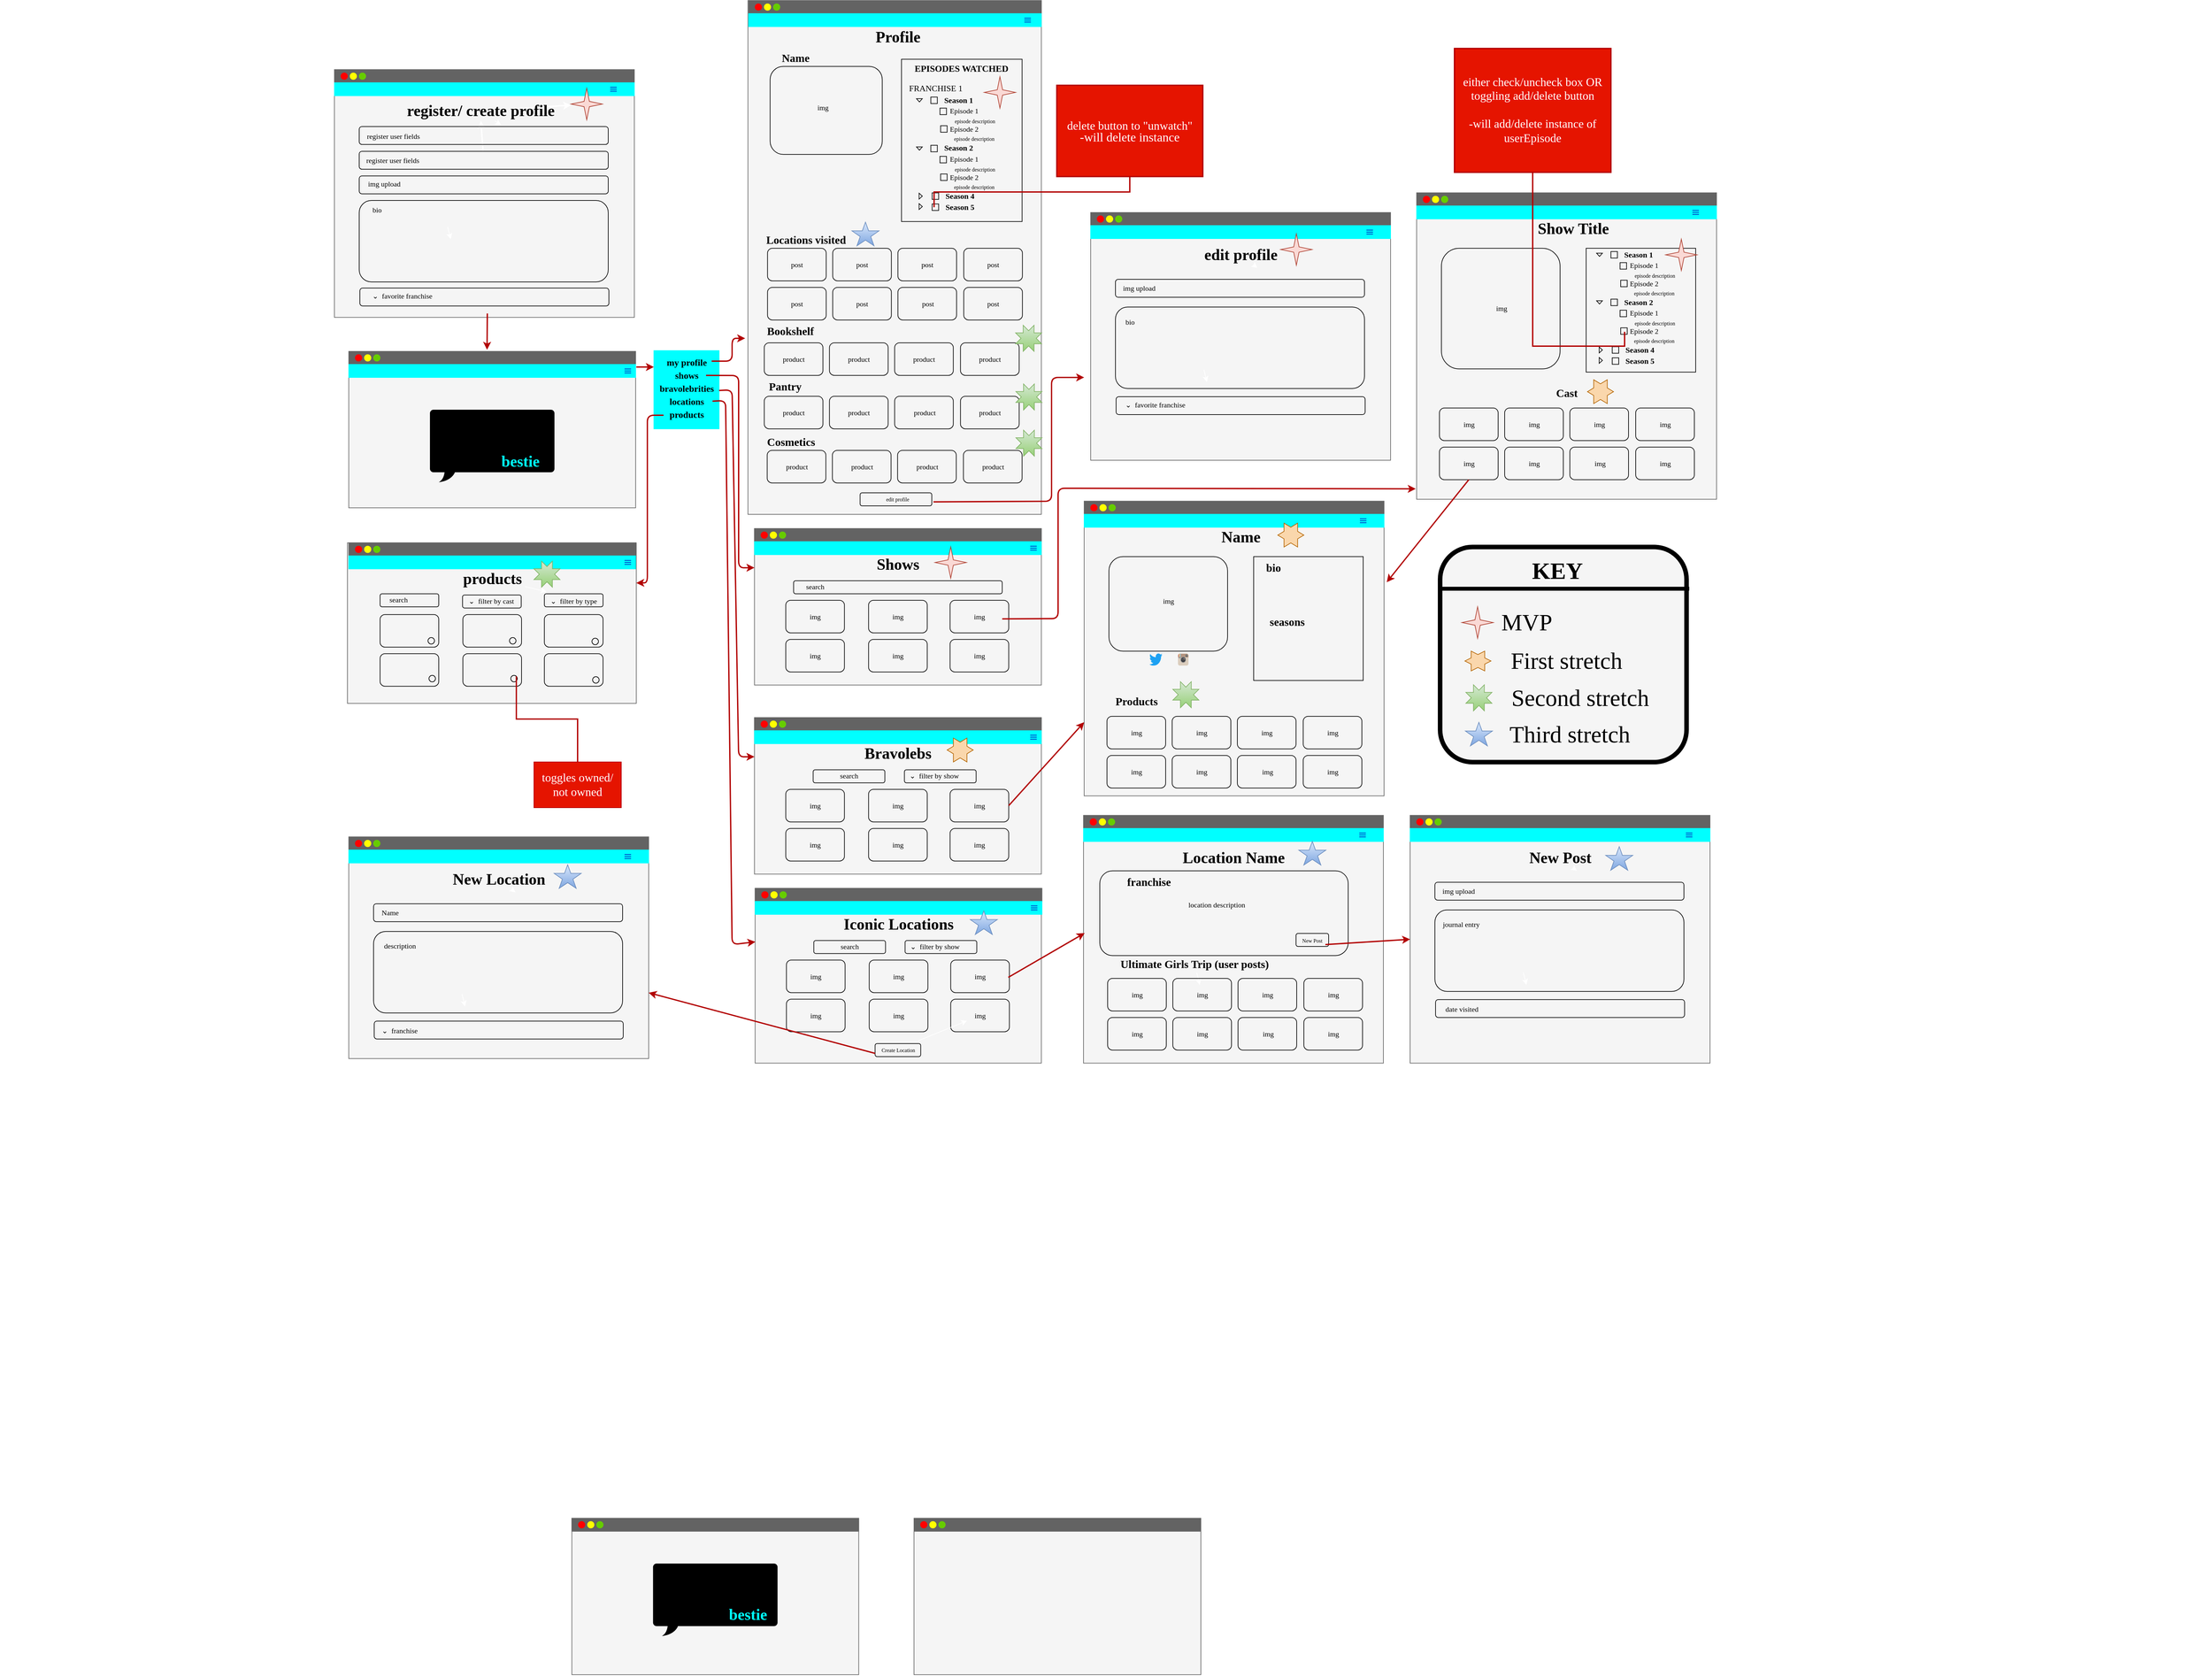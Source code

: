 <mxfile>
    <diagram id="Vy5iLT1wYtvnRWf1Y6nP" name="Page-1">
        <mxGraphModel dx="1613" dy="2331" grid="1" gridSize="10" guides="1" tooltips="1" connect="1" arrows="1" fold="1" page="1" pageScale="1" pageWidth="850" pageHeight="1100" math="0" shadow="0">
            <root>
                <mxCell id="0"/>
                <mxCell id="1" parent="0"/>
                <mxCell id="611" value="" style="rounded=1;whiteSpace=wrap;html=1;labelBackgroundColor=none;strokeColor=#000000;fontFamily=Tahoma;fontSize=13;fontColor=#333333;fillColor=#f5f5f5;strokeWidth=7;" vertex="1" parent="1">
                    <mxGeometry x="2216" y="360.15" width="378" height="330" as="geometry"/>
                </mxCell>
                <mxCell id="3" value="" style="rounded=0;whiteSpace=wrap;html=1;fillColor=#f5f5f5;strokeColor=#666666;gradientColor=none;" vertex="1" parent="1">
                    <mxGeometry x="1409" y="1850" width="440" height="240" as="geometry"/>
                </mxCell>
                <mxCell id="4" value="" style="rounded=0;whiteSpace=wrap;html=1;fillColor=#636363;gradientColor=none;strokeColor=#666666;" vertex="1" parent="1">
                    <mxGeometry x="1409" y="1850" width="440" height="20" as="geometry"/>
                </mxCell>
                <mxCell id="5" value="" style="ellipse;whiteSpace=wrap;html=1;aspect=fixed;fillColor=#FF0000;strokeColor=#FF0000;fontColor=#ffffff;" vertex="1" parent="1">
                    <mxGeometry x="1419" y="1855" width="10" height="10" as="geometry"/>
                </mxCell>
                <mxCell id="8" value="" style="ellipse;whiteSpace=wrap;html=1;aspect=fixed;fillColor=#FFFF00;strokeColor=#FFFF00;fontColor=#000000;" vertex="1" parent="1">
                    <mxGeometry x="1433" y="1855" width="10" height="10" as="geometry"/>
                </mxCell>
                <mxCell id="9" value="" style="ellipse;whiteSpace=wrap;html=1;aspect=fixed;fillColor=#66CC00;strokeColor=#66CC00;fontColor=#ffffff;" vertex="1" parent="1">
                    <mxGeometry x="1447" y="1855" width="10" height="10" as="geometry"/>
                </mxCell>
                <mxCell id="21" value="" style="rounded=0;whiteSpace=wrap;html=1;fillColor=#f5f5f5;strokeColor=#666666;gradientColor=none;" vertex="1" parent="1">
                    <mxGeometry x="2180" y="-183.15" width="460" height="470" as="geometry"/>
                </mxCell>
                <mxCell id="22" value="" style="rounded=0;whiteSpace=wrap;html=1;fillColor=#636363;gradientColor=none;strokeColor=#666666;" vertex="1" parent="1">
                    <mxGeometry x="2180" y="-183.15" width="460" height="20" as="geometry"/>
                </mxCell>
                <mxCell id="23" value="" style="ellipse;whiteSpace=wrap;html=1;aspect=fixed;fillColor=#FF0000;strokeColor=#FF0000;fontColor=#ffffff;" vertex="1" parent="1">
                    <mxGeometry x="2190" y="-178.15" width="10" height="10" as="geometry"/>
                </mxCell>
                <mxCell id="24" value="" style="ellipse;whiteSpace=wrap;html=1;aspect=fixed;fillColor=#FFFF00;strokeColor=#FFFF00;fontColor=#000000;" vertex="1" parent="1">
                    <mxGeometry x="2204" y="-178.15" width="10" height="10" as="geometry"/>
                </mxCell>
                <mxCell id="25" value="" style="ellipse;whiteSpace=wrap;html=1;aspect=fixed;fillColor=#66CC00;strokeColor=#66CC00;fontColor=#ffffff;" vertex="1" parent="1">
                    <mxGeometry x="2218" y="-178.15" width="10" height="10" as="geometry"/>
                </mxCell>
                <mxCell id="26" value="" style="shape=ext;double=1;rounded=0;whiteSpace=wrap;html=1;strokeColor=#00FFFF;fontFamily=Tahoma;fontSize=45;fontColor=#00FFFF;fillColor=#00FFFF;gradientColor=none;" vertex="1" parent="1">
                    <mxGeometry x="2180" y="-163.15" width="460" height="20" as="geometry"/>
                </mxCell>
                <mxCell id="27" value="" style="endArrow=none;html=1;fontFamily=Tahoma;fontSize=45;fontColor=#00FFFF;fillColor=#0050ef;strokeColor=#001DBC;" edge="1" parent="1">
                    <mxGeometry width="50" height="50" relative="1" as="geometry">
                        <mxPoint x="2603" y="-156.15" as="sourcePoint"/>
                        <mxPoint x="2613" y="-156.15" as="targetPoint"/>
                    </mxGeometry>
                </mxCell>
                <mxCell id="28" value="" style="endArrow=none;html=1;fontFamily=Tahoma;fontSize=45;fontColor=#00FFFF;fillColor=#0050ef;strokeColor=#001DBC;" edge="1" parent="1">
                    <mxGeometry width="50" height="50" relative="1" as="geometry">
                        <mxPoint x="2603" y="-153.15" as="sourcePoint"/>
                        <mxPoint x="2613" y="-153.15" as="targetPoint"/>
                    </mxGeometry>
                </mxCell>
                <mxCell id="29" value="" style="endArrow=none;html=1;fontFamily=Tahoma;fontSize=45;fontColor=#00FFFF;fillColor=#0050ef;strokeColor=#001DBC;" edge="1" parent="1">
                    <mxGeometry width="50" height="50" relative="1" as="geometry">
                        <mxPoint x="2603" y="-150.15" as="sourcePoint"/>
                        <mxPoint x="2613" y="-150.15" as="targetPoint"/>
                    </mxGeometry>
                </mxCell>
                <mxCell id="42" value="" style="rounded=0;whiteSpace=wrap;html=1;fillColor=#f5f5f5;strokeColor=#666666;gradientColor=none;" vertex="1" parent="1">
                    <mxGeometry x="542" y="60" width="440" height="240" as="geometry"/>
                </mxCell>
                <mxCell id="43" value="" style="rounded=0;whiteSpace=wrap;html=1;fillColor=#636363;gradientColor=none;strokeColor=#666666;" vertex="1" parent="1">
                    <mxGeometry x="542" y="60" width="440" height="20" as="geometry"/>
                </mxCell>
                <mxCell id="44" value="" style="ellipse;whiteSpace=wrap;html=1;aspect=fixed;fillColor=#FF0000;strokeColor=#FF0000;fontColor=#ffffff;" vertex="1" parent="1">
                    <mxGeometry x="552" y="65" width="10" height="10" as="geometry"/>
                </mxCell>
                <mxCell id="45" value="" style="ellipse;whiteSpace=wrap;html=1;aspect=fixed;fillColor=#FFFF00;strokeColor=#FFFF00;fontColor=#000000;" vertex="1" parent="1">
                    <mxGeometry x="566" y="65" width="10" height="10" as="geometry"/>
                </mxCell>
                <mxCell id="46" value="" style="ellipse;whiteSpace=wrap;html=1;aspect=fixed;fillColor=#66CC00;strokeColor=#66CC00;fontColor=#ffffff;" vertex="1" parent="1">
                    <mxGeometry x="580" y="65" width="10" height="10" as="geometry"/>
                </mxCell>
                <mxCell id="47" value="" style="shape=ext;double=1;rounded=0;whiteSpace=wrap;html=1;strokeColor=#00FFFF;fontFamily=Tahoma;fontSize=45;fontColor=#00FFFF;fillColor=#00FFFF;gradientColor=none;" vertex="1" parent="1">
                    <mxGeometry x="542" y="80" width="440" height="20" as="geometry"/>
                </mxCell>
                <mxCell id="48" value="" style="endArrow=none;html=1;fontFamily=Tahoma;fontSize=45;fontColor=#00FFFF;fillColor=#0050ef;strokeColor=#001DBC;" edge="1" parent="1">
                    <mxGeometry width="50" height="50" relative="1" as="geometry">
                        <mxPoint x="965" y="87" as="sourcePoint"/>
                        <mxPoint x="975" y="87" as="targetPoint"/>
                    </mxGeometry>
                </mxCell>
                <mxCell id="49" value="" style="endArrow=none;html=1;fontFamily=Tahoma;fontSize=45;fontColor=#00FFFF;fillColor=#0050ef;strokeColor=#001DBC;" edge="1" parent="1">
                    <mxGeometry width="50" height="50" relative="1" as="geometry">
                        <mxPoint x="965" y="90" as="sourcePoint"/>
                        <mxPoint x="975" y="90" as="targetPoint"/>
                    </mxGeometry>
                </mxCell>
                <mxCell id="50" value="" style="endArrow=none;html=1;fontFamily=Tahoma;fontSize=45;fontColor=#00FFFF;fillColor=#0050ef;strokeColor=#001DBC;" edge="1" parent="1">
                    <mxGeometry width="50" height="50" relative="1" as="geometry">
                        <mxPoint x="965" y="93" as="sourcePoint"/>
                        <mxPoint x="975" y="93" as="targetPoint"/>
                    </mxGeometry>
                </mxCell>
                <mxCell id="51" value="" style="endArrow=classic;html=1;fontFamily=Tahoma;fontSize=9;fontColor=#000000;strokeColor=#B20000;fillColor=#e51400;strokeWidth=2;" edge="1" parent="1">
                    <mxGeometry width="50" height="50" relative="1" as="geometry">
                        <mxPoint x="983" y="84" as="sourcePoint"/>
                        <mxPoint x="1010" y="84" as="targetPoint"/>
                    </mxGeometry>
                </mxCell>
                <mxCell id="53" value="" style="shape=ext;double=1;rounded=0;whiteSpace=wrap;html=1;strokeColor=#00FFFF;fontFamily=Tahoma;fontSize=9;fontColor=#000000;fillColor=#00FFFF;gradientColor=none;" vertex="1" parent="1">
                    <mxGeometry x="1010" y="58.85" width="100" height="120" as="geometry"/>
                </mxCell>
                <mxCell id="54" value="&lt;span style=&quot;font-size: 14px;&quot;&gt;my profile&lt;/span&gt;" style="text;strokeColor=none;fillColor=none;html=1;fontSize=24;fontStyle=1;verticalAlign=middle;align=center;fontFamily=Tahoma;fontColor=#000000;" vertex="1" parent="1">
                    <mxGeometry x="1010" y="68.85" width="100" height="10" as="geometry"/>
                </mxCell>
                <mxCell id="55" value="&lt;font style=&quot;font-size: 14px;&quot;&gt;shows&lt;/font&gt;" style="text;strokeColor=none;fillColor=none;html=1;fontSize=24;fontStyle=1;verticalAlign=middle;align=center;fontFamily=Tahoma;fontColor=#000000;" vertex="1" parent="1">
                    <mxGeometry x="1010" y="88.85" width="100" height="10" as="geometry"/>
                </mxCell>
                <mxCell id="56" value="&lt;font style=&quot;font-size: 14px;&quot;&gt;bravolebrities&lt;/font&gt;" style="text;strokeColor=none;fillColor=none;html=1;fontSize=24;fontStyle=1;verticalAlign=middle;align=center;fontFamily=Tahoma;fontColor=#000000;" vertex="1" parent="1">
                    <mxGeometry x="1010" y="108.85" width="100" height="10" as="geometry"/>
                </mxCell>
                <mxCell id="57" value="&lt;span style=&quot;font-size: 14px;&quot;&gt;locations&lt;/span&gt;" style="text;strokeColor=none;fillColor=none;html=1;fontSize=24;fontStyle=1;verticalAlign=middle;align=center;fontFamily=Tahoma;fontColor=#000000;" vertex="1" parent="1">
                    <mxGeometry x="1010" y="128.85" width="100" height="10" as="geometry"/>
                </mxCell>
                <mxCell id="58" value="&lt;span style=&quot;font-size: 14px;&quot;&gt;products&lt;/span&gt;" style="text;strokeColor=none;fillColor=none;html=1;fontSize=24;fontStyle=1;verticalAlign=middle;align=center;fontFamily=Tahoma;fontColor=#000000;" vertex="1" parent="1">
                    <mxGeometry x="1010" y="148.85" width="100" height="10" as="geometry"/>
                </mxCell>
                <mxCell id="31" value="" style="whiteSpace=wrap;html=1;shape=mxgraph.basic.roundRectCallout;dx=30;dy=15;size=5;boundedLbl=1;strokeColor=#000000;fillColor=#000000;" vertex="1" parent="1">
                    <mxGeometry x="667" y="150" width="190" height="110" as="geometry"/>
                </mxCell>
                <mxCell id="32" value="&lt;font style=&quot;font-size: 45px;&quot;&gt;bravo&lt;/font&gt;" style="text;strokeColor=none;fillColor=none;html=1;fontSize=24;fontStyle=1;verticalAlign=middle;align=center;" vertex="1" parent="1">
                    <mxGeometry x="671.5" y="175" width="181" height="42" as="geometry"/>
                </mxCell>
                <mxCell id="33" value="&lt;font color=&quot;#00ffff&quot;&gt;bestie&lt;/font&gt;" style="text;strokeColor=none;fillColor=none;html=1;fontSize=24;fontStyle=1;verticalAlign=middle;align=center;fontFamily=Tahoma;fontColor=#FFFFFF;" vertex="1" parent="1">
                    <mxGeometry x="754.5" y="209" width="100" height="40" as="geometry"/>
                </mxCell>
                <mxCell id="60" value="" style="rounded=0;whiteSpace=wrap;html=1;fillColor=#f5f5f5;strokeColor=#666666;gradientColor=none;" vertex="1" parent="1">
                    <mxGeometry x="1164.3" y="331.85" width="440" height="240" as="geometry"/>
                </mxCell>
                <mxCell id="61" value="" style="rounded=0;whiteSpace=wrap;html=1;fillColor=#636363;gradientColor=none;strokeColor=#666666;" vertex="1" parent="1">
                    <mxGeometry x="1164.3" y="331.85" width="440" height="20" as="geometry"/>
                </mxCell>
                <mxCell id="62" value="" style="ellipse;whiteSpace=wrap;html=1;aspect=fixed;fillColor=#FF0000;strokeColor=#FF0000;fontColor=#ffffff;" vertex="1" parent="1">
                    <mxGeometry x="1174.3" y="336.85" width="10" height="10" as="geometry"/>
                </mxCell>
                <mxCell id="63" value="" style="ellipse;whiteSpace=wrap;html=1;aspect=fixed;fillColor=#FFFF00;strokeColor=#FFFF00;fontColor=#000000;" vertex="1" parent="1">
                    <mxGeometry x="1188.3" y="336.85" width="10" height="10" as="geometry"/>
                </mxCell>
                <mxCell id="64" value="" style="ellipse;whiteSpace=wrap;html=1;aspect=fixed;fillColor=#66CC00;strokeColor=#66CC00;fontColor=#ffffff;" vertex="1" parent="1">
                    <mxGeometry x="1202.3" y="336.85" width="10" height="10" as="geometry"/>
                </mxCell>
                <mxCell id="65" value="" style="shape=ext;double=1;rounded=0;whiteSpace=wrap;html=1;strokeColor=#00FFFF;fontFamily=Tahoma;fontSize=45;fontColor=#00FFFF;fillColor=#00FFFF;gradientColor=none;" vertex="1" parent="1">
                    <mxGeometry x="1164.3" y="351.85" width="440" height="20" as="geometry"/>
                </mxCell>
                <mxCell id="66" value="" style="endArrow=none;html=1;fontFamily=Tahoma;fontSize=45;fontColor=#00FFFF;fillColor=#0050ef;strokeColor=#001DBC;" edge="1" parent="1">
                    <mxGeometry width="50" height="50" relative="1" as="geometry">
                        <mxPoint x="1587.3" y="358.85" as="sourcePoint"/>
                        <mxPoint x="1597.3" y="358.85" as="targetPoint"/>
                    </mxGeometry>
                </mxCell>
                <mxCell id="67" value="" style="endArrow=none;html=1;fontFamily=Tahoma;fontSize=45;fontColor=#00FFFF;fillColor=#0050ef;strokeColor=#001DBC;" edge="1" parent="1">
                    <mxGeometry width="50" height="50" relative="1" as="geometry">
                        <mxPoint x="1587.3" y="361.85" as="sourcePoint"/>
                        <mxPoint x="1597.3" y="361.85" as="targetPoint"/>
                    </mxGeometry>
                </mxCell>
                <mxCell id="68" value="" style="endArrow=none;html=1;fontFamily=Tahoma;fontSize=45;fontColor=#00FFFF;fillColor=#0050ef;strokeColor=#001DBC;" edge="1" parent="1">
                    <mxGeometry width="50" height="50" relative="1" as="geometry">
                        <mxPoint x="1587.3" y="364.85" as="sourcePoint"/>
                        <mxPoint x="1597.3" y="364.85" as="targetPoint"/>
                    </mxGeometry>
                </mxCell>
                <mxCell id="69" value="Shows" style="text;strokeColor=none;fillColor=none;html=1;fontSize=24;fontStyle=1;verticalAlign=middle;align=center;labelBackgroundColor=none;fontFamily=Tahoma;fontColor=#000000;" vertex="1" parent="1">
                    <mxGeometry x="1334.3" y="371.85" width="100" height="30" as="geometry"/>
                </mxCell>
                <mxCell id="70" value="" style="rounded=1;whiteSpace=wrap;html=1;labelBackgroundColor=none;fontFamily=Tahoma;fontSize=23;fillColor=none;strokeColor=#000000;" vertex="1" parent="1">
                    <mxGeometry x="1212.3" y="501.85" width="90" height="50" as="geometry"/>
                </mxCell>
                <mxCell id="71" value="" style="rounded=1;whiteSpace=wrap;html=1;labelBackgroundColor=none;fontFamily=Tahoma;fontSize=23;fillColor=none;strokeColor=#000000;" vertex="1" parent="1">
                    <mxGeometry x="1212.3" y="441.85" width="90" height="50" as="geometry"/>
                </mxCell>
                <mxCell id="72" value="" style="rounded=1;whiteSpace=wrap;html=1;labelBackgroundColor=none;fontFamily=Tahoma;fontSize=23;fillColor=none;strokeColor=#000000;" vertex="1" parent="1">
                    <mxGeometry x="1339.3" y="441.85" width="90" height="50" as="geometry"/>
                </mxCell>
                <mxCell id="73" value="" style="rounded=1;whiteSpace=wrap;html=1;labelBackgroundColor=none;fontFamily=Tahoma;fontSize=23;fillColor=none;strokeColor=#000000;" vertex="1" parent="1">
                    <mxGeometry x="1339.3" y="501.85" width="90" height="50" as="geometry"/>
                </mxCell>
                <mxCell id="74" value="" style="rounded=1;whiteSpace=wrap;html=1;labelBackgroundColor=none;fontFamily=Tahoma;fontSize=23;fillColor=none;strokeColor=#000000;" vertex="1" parent="1">
                    <mxGeometry x="1464.3" y="501.85" width="90" height="50" as="geometry"/>
                </mxCell>
                <mxCell id="75" value="" style="rounded=1;whiteSpace=wrap;html=1;labelBackgroundColor=none;fontFamily=Tahoma;fontSize=23;fillColor=none;strokeColor=#000000;" vertex="1" parent="1">
                    <mxGeometry x="1464.3" y="441.85" width="90" height="50" as="geometry"/>
                </mxCell>
                <mxCell id="76" value="" style="rounded=1;whiteSpace=wrap;html=1;labelBackgroundColor=none;fontFamily=Tahoma;fontSize=23;fillColor=none;strokeColor=#000000;" vertex="1" parent="1">
                    <mxGeometry x="1224.3" y="411.85" width="320" height="20" as="geometry"/>
                </mxCell>
                <mxCell id="77" value="&lt;font style=&quot;font-size: 11px;&quot;&gt;search&lt;/font&gt;" style="text;html=1;strokeColor=none;fillColor=none;align=center;verticalAlign=middle;whiteSpace=wrap;rounded=0;labelBackgroundColor=none;fontFamily=Tahoma;fontSize=23;fontColor=#000000;" vertex="1" parent="1">
                    <mxGeometry x="1228.8" y="401.85" width="57" height="30" as="geometry"/>
                </mxCell>
                <mxCell id="81" value="" style="endArrow=classic;html=1;fontFamily=Tahoma;fontSize=9;fontColor=#000000;strokeColor=#B20000;fillColor=#e51400;entryX=-0.003;entryY=0.966;entryDx=0;entryDy=0;entryPerimeter=0;strokeWidth=2;" edge="1" parent="1" target="21">
                    <mxGeometry width="50" height="50" relative="1" as="geometry">
                        <mxPoint x="1544.3" y="470.35" as="sourcePoint"/>
                        <mxPoint x="1669" y="370" as="targetPoint"/>
                        <Array as="points">
                            <mxPoint x="1630" y="470"/>
                            <mxPoint x="1630" y="270"/>
                        </Array>
                    </mxGeometry>
                </mxCell>
                <mxCell id="82" value="Show Title" style="text;strokeColor=none;fillColor=none;html=1;fontSize=24;fontStyle=1;verticalAlign=middle;align=center;labelBackgroundColor=none;fontFamily=Tahoma;fontColor=#000000;" vertex="1" parent="1">
                    <mxGeometry x="2370" y="-143.15" width="100" height="30" as="geometry"/>
                </mxCell>
                <mxCell id="83" value="" style="rounded=1;whiteSpace=wrap;html=1;labelBackgroundColor=none;fontFamily=Tahoma;fontSize=23;fillColor=none;strokeColor=#000000;" vertex="1" parent="1">
                    <mxGeometry x="2218" y="-98.15" width="182" height="185" as="geometry"/>
                </mxCell>
                <mxCell id="84" value="img" style="text;html=1;align=center;verticalAlign=middle;resizable=0;points=[];autosize=1;strokeColor=none;fillColor=none;fontSize=11;fontFamily=Tahoma;fontColor=#000000;labelBackgroundColor=none;" vertex="1" parent="1">
                    <mxGeometry x="1364.3" y="451.85" width="40" height="30" as="geometry"/>
                </mxCell>
                <mxCell id="85" value="img" style="text;html=1;align=center;verticalAlign=middle;resizable=0;points=[];autosize=1;strokeColor=none;fillColor=none;fontSize=11;fontFamily=Tahoma;fontColor=#000000;labelBackgroundColor=none;" vertex="1" parent="1">
                    <mxGeometry x="1489.3" y="451.85" width="40" height="30" as="geometry"/>
                </mxCell>
                <mxCell id="86" value="img" style="text;html=1;align=center;verticalAlign=middle;resizable=0;points=[];autosize=1;strokeColor=none;fillColor=none;fontSize=11;fontFamily=Tahoma;fontColor=#000000;labelBackgroundColor=none;" vertex="1" parent="1">
                    <mxGeometry x="1237.3" y="451.85" width="40" height="30" as="geometry"/>
                </mxCell>
                <mxCell id="87" value="img" style="text;html=1;align=center;verticalAlign=middle;resizable=0;points=[];autosize=1;strokeColor=none;fillColor=none;fontSize=11;fontFamily=Tahoma;fontColor=#000000;labelBackgroundColor=none;" vertex="1" parent="1">
                    <mxGeometry x="1237.3" y="511.85" width="40" height="30" as="geometry"/>
                </mxCell>
                <mxCell id="88" value="img" style="text;html=1;align=center;verticalAlign=middle;resizable=0;points=[];autosize=1;strokeColor=none;fillColor=none;fontSize=11;fontFamily=Tahoma;fontColor=#000000;labelBackgroundColor=none;" vertex="1" parent="1">
                    <mxGeometry x="1364.3" y="511.85" width="40" height="30" as="geometry"/>
                </mxCell>
                <mxCell id="89" value="img" style="text;html=1;align=center;verticalAlign=middle;resizable=0;points=[];autosize=1;strokeColor=none;fillColor=none;fontSize=11;fontFamily=Tahoma;fontColor=#000000;labelBackgroundColor=none;" vertex="1" parent="1">
                    <mxGeometry x="1489.3" y="511.85" width="40" height="30" as="geometry"/>
                </mxCell>
                <mxCell id="90" value="img" style="text;html=1;align=center;verticalAlign=middle;resizable=0;points=[];autosize=1;strokeColor=none;fillColor=none;fontSize=11;fontFamily=Tahoma;fontColor=#000000;labelBackgroundColor=none;" vertex="1" parent="1">
                    <mxGeometry x="2290" y="-20.65" width="40" height="30" as="geometry"/>
                </mxCell>
                <mxCell id="92" value="" style="rounded=0;whiteSpace=wrap;html=1;labelBackgroundColor=none;strokeColor=#000000;fontFamily=Tahoma;fontSize=11;fontColor=#000000;fillColor=none;gradientColor=none;" vertex="1" parent="1">
                    <mxGeometry x="2440" y="-98.15" width="168" height="190" as="geometry"/>
                </mxCell>
                <mxCell id="91" value="" style="triangle;whiteSpace=wrap;html=1;labelBackgroundColor=none;strokeColor=#000000;fontFamily=Tahoma;fontSize=11;fontColor=#000000;fillColor=default;gradientColor=none;rotation=90;" vertex="1" parent="1">
                    <mxGeometry x="2458" y="-92.65" width="5" height="9" as="geometry"/>
                </mxCell>
                <mxCell id="94" value="&lt;font style=&quot;font-size: 12px;&quot;&gt;Season 1&lt;/font&gt;" style="text;strokeColor=none;fillColor=none;html=1;fontSize=24;fontStyle=1;verticalAlign=middle;align=center;labelBackgroundColor=none;fontFamily=Tahoma;fontColor=#000000;" vertex="1" parent="1">
                    <mxGeometry x="2480" y="-102.15" width="80" height="20" as="geometry"/>
                </mxCell>
                <mxCell id="95" value="&lt;font style=&quot;font-size: 11px;&quot;&gt;Episode 1&lt;/font&gt;" style="text;html=1;strokeColor=none;fillColor=none;align=center;verticalAlign=middle;whiteSpace=wrap;rounded=0;labelBackgroundColor=none;fontFamily=Tahoma;fontSize=12;fontColor=#000000;" vertex="1" parent="1">
                    <mxGeometry x="2499" y="-86.65" width="60" height="30" as="geometry"/>
                </mxCell>
                <mxCell id="100" value="" style="edgeStyle=none;html=1;exitX=0.25;exitY=0;exitDx=0;exitDy=0;strokeColor=#FFFFFF;fontFamily=Tahoma;fontSize=12;fontColor=#000000;endArrow=none;" edge="1" parent="1" target="99">
                    <mxGeometry relative="1" as="geometry">
                        <mxPoint x="2481.935" y="-92.65" as="sourcePoint"/>
                        <mxPoint x="2479.032" y="-100.15" as="targetPoint"/>
                    </mxGeometry>
                </mxCell>
                <mxCell id="99" value="" style="rounded=0;whiteSpace=wrap;html=1;labelBackgroundColor=none;strokeColor=#000000;fontFamily=Tahoma;fontSize=12;fontColor=#000000;fillColor=none;gradientColor=none;" vertex="1" parent="1">
                    <mxGeometry x="2478" y="-93.15" width="10" height="10" as="geometry"/>
                </mxCell>
                <mxCell id="101" value="" style="rounded=0;whiteSpace=wrap;html=1;labelBackgroundColor=none;strokeColor=#000000;fontFamily=Tahoma;fontSize=12;fontColor=#000000;fillColor=none;gradientColor=none;" vertex="1" parent="1">
                    <mxGeometry x="2492" y="-76.15" width="10" height="10" as="geometry"/>
                </mxCell>
                <mxCell id="102" value="&lt;font style=&quot;font-size: 8px;&quot;&gt;episode description&lt;/font&gt;" style="text;html=1;strokeColor=none;fillColor=none;align=center;verticalAlign=middle;whiteSpace=wrap;rounded=0;labelBackgroundColor=none;fontFamily=Tahoma;fontSize=11;fontColor=#000000;" vertex="1" parent="1">
                    <mxGeometry x="2501" y="-72.15" width="89" height="30" as="geometry"/>
                </mxCell>
                <mxCell id="104" value="&lt;font style=&quot;font-size: 8px;&quot;&gt;episode description&lt;/font&gt;" style="text;html=1;strokeColor=none;fillColor=none;align=center;verticalAlign=middle;whiteSpace=wrap;rounded=0;labelBackgroundColor=none;fontFamily=Tahoma;fontSize=11;fontColor=#000000;" vertex="1" parent="1">
                    <mxGeometry x="2500" y="-45.15" width="89" height="30" as="geometry"/>
                </mxCell>
                <mxCell id="105" value="&lt;font style=&quot;font-size: 11px;&quot;&gt;Episode 2&lt;/font&gt;" style="text;html=1;strokeColor=none;fillColor=none;align=center;verticalAlign=middle;whiteSpace=wrap;rounded=0;labelBackgroundColor=none;fontFamily=Tahoma;fontSize=12;fontColor=#000000;" vertex="1" parent="1">
                    <mxGeometry x="2499" y="-59.15" width="60" height="30" as="geometry"/>
                </mxCell>
                <mxCell id="107" value="" style="rounded=0;whiteSpace=wrap;html=1;labelBackgroundColor=none;strokeColor=#000000;fontFamily=Tahoma;fontSize=12;fontColor=#000000;fillColor=none;gradientColor=none;" vertex="1" parent="1">
                    <mxGeometry x="2493" y="-49.15" width="10" height="10" as="geometry"/>
                </mxCell>
                <mxCell id="109" value="" style="triangle;whiteSpace=wrap;html=1;labelBackgroundColor=none;strokeColor=#000000;fontFamily=Tahoma;fontSize=11;fontColor=#000000;fillColor=default;gradientColor=none;rotation=90;" vertex="1" parent="1">
                    <mxGeometry x="2458" y="-19.65" width="5" height="9" as="geometry"/>
                </mxCell>
                <mxCell id="110" value="&lt;font style=&quot;font-size: 12px;&quot;&gt;Season 2&lt;/font&gt;" style="text;strokeColor=none;fillColor=none;html=1;fontSize=24;fontStyle=1;verticalAlign=middle;align=center;labelBackgroundColor=none;fontFamily=Tahoma;fontColor=#000000;" vertex="1" parent="1">
                    <mxGeometry x="2480" y="-29.15" width="80" height="20" as="geometry"/>
                </mxCell>
                <mxCell id="111" value="&lt;font style=&quot;font-size: 11px;&quot;&gt;Episode 1&lt;/font&gt;" style="text;html=1;strokeColor=none;fillColor=none;align=center;verticalAlign=middle;whiteSpace=wrap;rounded=0;labelBackgroundColor=none;fontFamily=Tahoma;fontSize=12;fontColor=#000000;" vertex="1" parent="1">
                    <mxGeometry x="2499" y="-13.65" width="60" height="30" as="geometry"/>
                </mxCell>
                <mxCell id="112" value="" style="edgeStyle=none;html=1;exitX=0.25;exitY=0;exitDx=0;exitDy=0;strokeColor=#FFFFFF;fontFamily=Tahoma;fontSize=12;fontColor=#000000;endArrow=none;" edge="1" parent="1" target="113">
                    <mxGeometry relative="1" as="geometry">
                        <mxPoint x="2481.935" y="-19.65" as="sourcePoint"/>
                        <mxPoint x="2479.032" y="-27.15" as="targetPoint"/>
                    </mxGeometry>
                </mxCell>
                <mxCell id="113" value="" style="rounded=0;whiteSpace=wrap;html=1;labelBackgroundColor=none;strokeColor=#000000;fontFamily=Tahoma;fontSize=12;fontColor=#000000;fillColor=none;gradientColor=none;" vertex="1" parent="1">
                    <mxGeometry x="2478" y="-20.15" width="10" height="10" as="geometry"/>
                </mxCell>
                <mxCell id="114" value="" style="rounded=0;whiteSpace=wrap;html=1;labelBackgroundColor=none;strokeColor=#000000;fontFamily=Tahoma;fontSize=12;fontColor=#000000;fillColor=none;gradientColor=none;" vertex="1" parent="1">
                    <mxGeometry x="2492" y="-3.15" width="10" height="10" as="geometry"/>
                </mxCell>
                <mxCell id="115" value="&lt;font style=&quot;font-size: 8px;&quot;&gt;episode description&lt;/font&gt;" style="text;html=1;strokeColor=none;fillColor=none;align=center;verticalAlign=middle;whiteSpace=wrap;rounded=0;labelBackgroundColor=none;fontFamily=Tahoma;fontSize=11;fontColor=#000000;" vertex="1" parent="1">
                    <mxGeometry x="2501" y="0.85" width="89" height="30" as="geometry"/>
                </mxCell>
                <mxCell id="116" value="&lt;font style=&quot;font-size: 8px;&quot;&gt;episode description&lt;/font&gt;" style="text;html=1;strokeColor=none;fillColor=none;align=center;verticalAlign=middle;whiteSpace=wrap;rounded=0;labelBackgroundColor=none;fontFamily=Tahoma;fontSize=11;fontColor=#000000;" vertex="1" parent="1">
                    <mxGeometry x="2500" y="27.85" width="89" height="30" as="geometry"/>
                </mxCell>
                <mxCell id="117" value="&lt;font style=&quot;font-size: 11px;&quot;&gt;Episode 2&lt;/font&gt;" style="text;html=1;strokeColor=none;fillColor=none;align=center;verticalAlign=middle;whiteSpace=wrap;rounded=0;labelBackgroundColor=none;fontFamily=Tahoma;fontSize=12;fontColor=#000000;" vertex="1" parent="1">
                    <mxGeometry x="2499" y="13.85" width="60" height="30" as="geometry"/>
                </mxCell>
                <mxCell id="118" value="" style="rounded=0;whiteSpace=wrap;html=1;labelBackgroundColor=none;strokeColor=#000000;fontFamily=Tahoma;fontSize=12;fontColor=#000000;fillColor=none;gradientColor=none;" vertex="1" parent="1">
                    <mxGeometry x="2493" y="23.85" width="10" height="10" as="geometry"/>
                </mxCell>
                <mxCell id="128" value="" style="triangle;whiteSpace=wrap;html=1;labelBackgroundColor=none;strokeColor=#000000;fontFamily=Tahoma;fontSize=11;fontColor=#000000;fillColor=default;gradientColor=none;rotation=0;" vertex="1" parent="1">
                    <mxGeometry x="2460" y="53.35" width="5" height="9" as="geometry"/>
                </mxCell>
                <mxCell id="129" value="&lt;font style=&quot;font-size: 12px;&quot;&gt;Season 4&lt;/font&gt;" style="text;strokeColor=none;fillColor=none;html=1;fontSize=24;fontStyle=1;verticalAlign=middle;align=center;labelBackgroundColor=none;fontFamily=Tahoma;fontColor=#000000;" vertex="1" parent="1">
                    <mxGeometry x="2482" y="43.85" width="80" height="20" as="geometry"/>
                </mxCell>
                <mxCell id="130" value="" style="edgeStyle=none;html=1;exitX=0.25;exitY=0;exitDx=0;exitDy=0;strokeColor=#FFFFFF;fontFamily=Tahoma;fontSize=12;fontColor=#000000;endArrow=none;" edge="1" parent="1" target="131">
                    <mxGeometry relative="1" as="geometry">
                        <mxPoint x="2483.935" y="53.35" as="sourcePoint"/>
                        <mxPoint x="2481.032" y="45.85" as="targetPoint"/>
                    </mxGeometry>
                </mxCell>
                <mxCell id="131" value="" style="rounded=0;whiteSpace=wrap;html=1;labelBackgroundColor=none;strokeColor=#000000;fontFamily=Tahoma;fontSize=12;fontColor=#000000;fillColor=none;gradientColor=none;" vertex="1" parent="1">
                    <mxGeometry x="2480" y="52.85" width="10" height="10" as="geometry"/>
                </mxCell>
                <mxCell id="133" value="&lt;font style=&quot;font-size: 12px;&quot;&gt;Season 5&lt;/font&gt;" style="text;strokeColor=none;fillColor=none;html=1;fontSize=24;fontStyle=1;verticalAlign=middle;align=center;labelBackgroundColor=none;fontFamily=Tahoma;fontColor=#000000;" vertex="1" parent="1">
                    <mxGeometry x="2482" y="60.85" width="80" height="20" as="geometry"/>
                </mxCell>
                <mxCell id="134" value="" style="edgeStyle=none;html=1;exitX=0.25;exitY=0;exitDx=0;exitDy=0;strokeColor=#FFFFFF;fontFamily=Tahoma;fontSize=12;fontColor=#000000;endArrow=none;" edge="1" parent="1" target="135">
                    <mxGeometry relative="1" as="geometry">
                        <mxPoint x="2483.935" y="70.35" as="sourcePoint"/>
                        <mxPoint x="2481.032" y="62.85" as="targetPoint"/>
                    </mxGeometry>
                </mxCell>
                <mxCell id="135" value="" style="rounded=0;whiteSpace=wrap;html=1;labelBackgroundColor=none;strokeColor=#000000;fontFamily=Tahoma;fontSize=12;fontColor=#000000;fillColor=none;gradientColor=none;" vertex="1" parent="1">
                    <mxGeometry x="2480" y="69.85" width="10" height="10" as="geometry"/>
                </mxCell>
                <mxCell id="136" value="" style="triangle;whiteSpace=wrap;html=1;labelBackgroundColor=none;strokeColor=#000000;fontFamily=Tahoma;fontSize=11;fontColor=#000000;fillColor=default;gradientColor=none;rotation=0;" vertex="1" parent="1">
                    <mxGeometry x="2460" y="69.35" width="5" height="9" as="geometry"/>
                </mxCell>
                <mxCell id="137" value="&lt;font style=&quot;font-size: 17px;&quot;&gt;Cast&lt;/font&gt;" style="text;strokeColor=none;fillColor=none;html=1;fontSize=24;fontStyle=1;verticalAlign=middle;align=center;labelBackgroundColor=none;fontFamily=Tahoma;fontColor=#000000;" vertex="1" parent="1">
                    <mxGeometry x="2360" y="106.85" width="100" height="30" as="geometry"/>
                </mxCell>
                <mxCell id="138" value="" style="rounded=1;whiteSpace=wrap;html=1;labelBackgroundColor=none;fontFamily=Tahoma;fontSize=23;fillColor=none;strokeColor=#FFFFFF;" vertex="1" parent="1">
                    <mxGeometry x="1990" y="1945" width="90" height="50" as="geometry"/>
                </mxCell>
                <mxCell id="139" value="" style="rounded=1;whiteSpace=wrap;html=1;labelBackgroundColor=none;fontFamily=Tahoma;fontSize=23;fillColor=none;strokeColor=#FFFFFF;" vertex="1" parent="1">
                    <mxGeometry x="2090" y="1945" width="90" height="50" as="geometry"/>
                </mxCell>
                <mxCell id="140" value="" style="rounded=1;whiteSpace=wrap;html=1;labelBackgroundColor=none;fontFamily=Tahoma;fontSize=23;fillColor=none;strokeColor=#FFFFFF;" vertex="1" parent="1">
                    <mxGeometry x="2190" y="1945" width="90" height="50" as="geometry"/>
                </mxCell>
                <mxCell id="141" value="" style="rounded=1;whiteSpace=wrap;html=1;labelBackgroundColor=none;fontFamily=Tahoma;fontSize=23;fillColor=none;strokeColor=#000000;" vertex="1" parent="1">
                    <mxGeometry x="2215" y="146.85" width="90" height="50" as="geometry"/>
                </mxCell>
                <mxCell id="142" value="" style="rounded=1;whiteSpace=wrap;html=1;labelBackgroundColor=none;fontFamily=Tahoma;fontSize=23;fillColor=none;strokeColor=#000000;" vertex="1" parent="1">
                    <mxGeometry x="2315" y="146.85" width="90" height="50" as="geometry"/>
                </mxCell>
                <mxCell id="143" value="" style="rounded=1;whiteSpace=wrap;html=1;labelBackgroundColor=none;fontFamily=Tahoma;fontSize=23;fillColor=none;strokeColor=#000000;" vertex="1" parent="1">
                    <mxGeometry x="2415" y="146.85" width="90" height="50" as="geometry"/>
                </mxCell>
                <mxCell id="144" value="" style="rounded=1;whiteSpace=wrap;html=1;labelBackgroundColor=none;fontFamily=Tahoma;fontSize=23;fillColor=none;strokeColor=#000000;" vertex="1" parent="1">
                    <mxGeometry x="2215" y="206.85" width="90" height="50" as="geometry"/>
                </mxCell>
                <mxCell id="145" value="" style="rounded=1;whiteSpace=wrap;html=1;labelBackgroundColor=none;fontFamily=Tahoma;fontSize=23;fillColor=none;strokeColor=#000000;" vertex="1" parent="1">
                    <mxGeometry x="2315" y="206.85" width="90" height="50" as="geometry"/>
                </mxCell>
                <mxCell id="146" value="" style="rounded=1;whiteSpace=wrap;html=1;labelBackgroundColor=none;fontFamily=Tahoma;fontSize=23;fillColor=none;strokeColor=#000000;" vertex="1" parent="1">
                    <mxGeometry x="2415" y="206.85" width="90" height="50" as="geometry"/>
                </mxCell>
                <mxCell id="147" value="" style="rounded=1;whiteSpace=wrap;html=1;labelBackgroundColor=none;fontFamily=Tahoma;fontSize=23;fillColor=none;strokeColor=#000000;" vertex="1" parent="1">
                    <mxGeometry x="2516" y="206.85" width="90" height="50" as="geometry"/>
                </mxCell>
                <mxCell id="148" value="" style="rounded=1;whiteSpace=wrap;html=1;labelBackgroundColor=none;fontFamily=Tahoma;fontSize=23;fillColor=none;strokeColor=#000000;" vertex="1" parent="1">
                    <mxGeometry x="2516" y="146.85" width="90" height="50" as="geometry"/>
                </mxCell>
                <mxCell id="152" value="" style="rounded=0;whiteSpace=wrap;html=1;fillColor=#f5f5f5;strokeColor=#666666;gradientColor=none;" vertex="1" parent="1">
                    <mxGeometry x="1164.3" y="621.85" width="440" height="240" as="geometry"/>
                </mxCell>
                <mxCell id="153" value="" style="rounded=0;whiteSpace=wrap;html=1;fillColor=#636363;gradientColor=none;strokeColor=#666666;" vertex="1" parent="1">
                    <mxGeometry x="1164.3" y="621.85" width="440" height="20" as="geometry"/>
                </mxCell>
                <mxCell id="154" value="" style="ellipse;whiteSpace=wrap;html=1;aspect=fixed;fillColor=#FF0000;strokeColor=#FF0000;fontColor=#ffffff;" vertex="1" parent="1">
                    <mxGeometry x="1174.3" y="626.85" width="10" height="10" as="geometry"/>
                </mxCell>
                <mxCell id="155" value="" style="ellipse;whiteSpace=wrap;html=1;aspect=fixed;fillColor=#FFFF00;strokeColor=#FFFF00;fontColor=#000000;" vertex="1" parent="1">
                    <mxGeometry x="1188.3" y="626.85" width="10" height="10" as="geometry"/>
                </mxCell>
                <mxCell id="156" value="" style="ellipse;whiteSpace=wrap;html=1;aspect=fixed;fillColor=#66CC00;strokeColor=#66CC00;fontColor=#ffffff;" vertex="1" parent="1">
                    <mxGeometry x="1202.3" y="626.85" width="10" height="10" as="geometry"/>
                </mxCell>
                <mxCell id="157" value="" style="shape=ext;double=1;rounded=0;whiteSpace=wrap;html=1;strokeColor=#00FFFF;fontFamily=Tahoma;fontSize=45;fontColor=#00FFFF;fillColor=#00FFFF;gradientColor=none;" vertex="1" parent="1">
                    <mxGeometry x="1164.3" y="641.85" width="440" height="20" as="geometry"/>
                </mxCell>
                <mxCell id="158" value="" style="endArrow=none;html=1;fontFamily=Tahoma;fontSize=45;fontColor=#00FFFF;fillColor=#0050ef;strokeColor=#001DBC;" edge="1" parent="1">
                    <mxGeometry width="50" height="50" relative="1" as="geometry">
                        <mxPoint x="1587.3" y="648.85" as="sourcePoint"/>
                        <mxPoint x="1597.3" y="648.85" as="targetPoint"/>
                    </mxGeometry>
                </mxCell>
                <mxCell id="159" value="" style="endArrow=none;html=1;fontFamily=Tahoma;fontSize=45;fontColor=#00FFFF;fillColor=#0050ef;strokeColor=#001DBC;" edge="1" parent="1">
                    <mxGeometry width="50" height="50" relative="1" as="geometry">
                        <mxPoint x="1587.3" y="651.85" as="sourcePoint"/>
                        <mxPoint x="1597.3" y="651.85" as="targetPoint"/>
                    </mxGeometry>
                </mxCell>
                <mxCell id="160" value="" style="endArrow=none;html=1;fontFamily=Tahoma;fontSize=45;fontColor=#00FFFF;fillColor=#0050ef;strokeColor=#001DBC;" edge="1" parent="1">
                    <mxGeometry width="50" height="50" relative="1" as="geometry">
                        <mxPoint x="1587.3" y="654.85" as="sourcePoint"/>
                        <mxPoint x="1597.3" y="654.85" as="targetPoint"/>
                    </mxGeometry>
                </mxCell>
                <mxCell id="161" value="Bravolebs" style="text;strokeColor=none;fillColor=none;html=1;fontSize=24;fontStyle=1;verticalAlign=middle;align=center;labelBackgroundColor=none;fontFamily=Tahoma;fontColor=#000000;" vertex="1" parent="1">
                    <mxGeometry x="1334.3" y="661.85" width="100" height="30" as="geometry"/>
                </mxCell>
                <mxCell id="162" value="" style="rounded=1;whiteSpace=wrap;html=1;labelBackgroundColor=none;fontFamily=Tahoma;fontSize=23;fillColor=none;strokeColor=#000000;" vertex="1" parent="1">
                    <mxGeometry x="1212.3" y="791.85" width="90" height="50" as="geometry"/>
                </mxCell>
                <mxCell id="163" value="" style="rounded=1;whiteSpace=wrap;html=1;labelBackgroundColor=none;fontFamily=Tahoma;fontSize=23;fillColor=none;strokeColor=#000000;" vertex="1" parent="1">
                    <mxGeometry x="1212.3" y="731.85" width="90" height="50" as="geometry"/>
                </mxCell>
                <mxCell id="164" value="" style="rounded=1;whiteSpace=wrap;html=1;labelBackgroundColor=none;fontFamily=Tahoma;fontSize=23;fillColor=none;strokeColor=#000000;" vertex="1" parent="1">
                    <mxGeometry x="1339.3" y="731.85" width="90" height="50" as="geometry"/>
                </mxCell>
                <mxCell id="165" value="" style="rounded=1;whiteSpace=wrap;html=1;labelBackgroundColor=none;fontFamily=Tahoma;fontSize=23;fillColor=none;strokeColor=#000000;" vertex="1" parent="1">
                    <mxGeometry x="1339.3" y="791.85" width="90" height="50" as="geometry"/>
                </mxCell>
                <mxCell id="166" value="" style="rounded=1;whiteSpace=wrap;html=1;labelBackgroundColor=none;fontFamily=Tahoma;fontSize=23;fillColor=none;strokeColor=#000000;" vertex="1" parent="1">
                    <mxGeometry x="1464.3" y="791.85" width="90" height="50" as="geometry"/>
                </mxCell>
                <mxCell id="167" value="" style="rounded=1;whiteSpace=wrap;html=1;labelBackgroundColor=none;fontFamily=Tahoma;fontSize=23;fillColor=none;strokeColor=#000000;" vertex="1" parent="1">
                    <mxGeometry x="1464.3" y="731.85" width="90" height="50" as="geometry"/>
                </mxCell>
                <mxCell id="168" value="" style="rounded=1;whiteSpace=wrap;html=1;labelBackgroundColor=none;fontFamily=Tahoma;fontSize=23;fillColor=none;strokeColor=#000000;" vertex="1" parent="1">
                    <mxGeometry x="1254.3" y="701.85" width="110" height="20" as="geometry"/>
                </mxCell>
                <mxCell id="169" value="&lt;font style=&quot;font-size: 11px;&quot;&gt;search&lt;/font&gt;" style="text;html=1;strokeColor=none;fillColor=none;align=center;verticalAlign=middle;whiteSpace=wrap;rounded=0;labelBackgroundColor=none;fontFamily=Tahoma;fontSize=23;fontColor=#000000;" vertex="1" parent="1">
                    <mxGeometry x="1280.8" y="691.85" width="57" height="30" as="geometry"/>
                </mxCell>
                <mxCell id="170" value="img" style="text;html=1;align=center;verticalAlign=middle;resizable=0;points=[];autosize=1;strokeColor=none;fillColor=none;fontSize=11;fontFamily=Tahoma;fontColor=#000000;labelBackgroundColor=none;" vertex="1" parent="1">
                    <mxGeometry x="1364.3" y="741.85" width="40" height="30" as="geometry"/>
                </mxCell>
                <mxCell id="171" value="img" style="text;html=1;align=center;verticalAlign=middle;resizable=0;points=[];autosize=1;strokeColor=none;fillColor=none;fontSize=11;fontFamily=Tahoma;fontColor=#000000;labelBackgroundColor=none;" vertex="1" parent="1">
                    <mxGeometry x="1489.3" y="741.85" width="40" height="30" as="geometry"/>
                </mxCell>
                <mxCell id="172" value="img" style="text;html=1;align=center;verticalAlign=middle;resizable=0;points=[];autosize=1;strokeColor=none;fillColor=none;fontSize=11;fontFamily=Tahoma;fontColor=#000000;labelBackgroundColor=none;" vertex="1" parent="1">
                    <mxGeometry x="1237.3" y="741.85" width="40" height="30" as="geometry"/>
                </mxCell>
                <mxCell id="173" value="img" style="text;html=1;align=center;verticalAlign=middle;resizable=0;points=[];autosize=1;strokeColor=none;fillColor=none;fontSize=11;fontFamily=Tahoma;fontColor=#000000;labelBackgroundColor=none;" vertex="1" parent="1">
                    <mxGeometry x="1237.3" y="801.85" width="40" height="30" as="geometry"/>
                </mxCell>
                <mxCell id="174" value="img" style="text;html=1;align=center;verticalAlign=middle;resizable=0;points=[];autosize=1;strokeColor=none;fillColor=none;fontSize=11;fontFamily=Tahoma;fontColor=#000000;labelBackgroundColor=none;" vertex="1" parent="1">
                    <mxGeometry x="1364.3" y="801.85" width="40" height="30" as="geometry"/>
                </mxCell>
                <mxCell id="175" value="img" style="text;html=1;align=center;verticalAlign=middle;resizable=0;points=[];autosize=1;strokeColor=none;fillColor=none;fontSize=11;fontFamily=Tahoma;fontColor=#000000;labelBackgroundColor=none;" vertex="1" parent="1">
                    <mxGeometry x="1489.3" y="801.85" width="40" height="30" as="geometry"/>
                </mxCell>
                <mxCell id="176" value="" style="rounded=1;whiteSpace=wrap;html=1;labelBackgroundColor=none;fontFamily=Tahoma;fontSize=23;fillColor=none;strokeColor=#000000;" vertex="1" parent="1">
                    <mxGeometry x="1394.3" y="701.85" width="110" height="20" as="geometry"/>
                </mxCell>
                <mxCell id="177" value="&lt;font style=&quot;font-size: 11px;&quot;&gt;⌄&amp;nbsp; filter by show&lt;/font&gt;" style="text;html=1;strokeColor=none;fillColor=none;align=center;verticalAlign=middle;whiteSpace=wrap;rounded=0;labelBackgroundColor=none;fontFamily=Tahoma;fontSize=23;fontColor=#000000;" vertex="1" parent="1">
                    <mxGeometry x="1388.8" y="691.85" width="101.5" height="30" as="geometry"/>
                </mxCell>
                <mxCell id="180" value="" style="endArrow=classic;html=1;fontFamily=Tahoma;fontSize=9;fontColor=#000000;strokeColor=#B20000;fillColor=#e51400;entryX=1.009;entryY=0.275;entryDx=0;entryDy=0;entryPerimeter=0;exitX=0.5;exitY=1;exitDx=0;exitDy=0;strokeWidth=2;" edge="1" parent="1" source="144" target="189">
                    <mxGeometry width="50" height="50" relative="1" as="geometry">
                        <mxPoint x="1931" y="211.85" as="sourcePoint"/>
                        <mxPoint x="1931" y="281.85" as="targetPoint"/>
                    </mxGeometry>
                </mxCell>
                <mxCell id="181" value="img" style="text;html=1;align=center;verticalAlign=middle;resizable=0;points=[];autosize=1;strokeColor=none;fillColor=none;fontSize=11;fontFamily=Tahoma;fontColor=#000000;labelBackgroundColor=none;" vertex="1" parent="1">
                    <mxGeometry x="2240" y="156.85" width="40" height="30" as="geometry"/>
                </mxCell>
                <mxCell id="182" value="img" style="text;html=1;align=center;verticalAlign=middle;resizable=0;points=[];autosize=1;strokeColor=none;fillColor=none;fontSize=11;fontFamily=Tahoma;fontColor=#000000;labelBackgroundColor=none;" vertex="1" parent="1">
                    <mxGeometry x="2340" y="156.85" width="40" height="30" as="geometry"/>
                </mxCell>
                <mxCell id="183" value="img" style="text;html=1;align=center;verticalAlign=middle;resizable=0;points=[];autosize=1;strokeColor=none;fillColor=none;fontSize=11;fontFamily=Tahoma;fontColor=#000000;labelBackgroundColor=none;" vertex="1" parent="1">
                    <mxGeometry x="2440" y="156.85" width="40" height="30" as="geometry"/>
                </mxCell>
                <mxCell id="184" value="img" style="text;html=1;align=center;verticalAlign=middle;resizable=0;points=[];autosize=1;strokeColor=none;fillColor=none;fontSize=11;fontFamily=Tahoma;fontColor=#000000;labelBackgroundColor=none;" vertex="1" parent="1">
                    <mxGeometry x="2541" y="156.85" width="40" height="30" as="geometry"/>
                </mxCell>
                <mxCell id="185" value="img" style="text;html=1;align=center;verticalAlign=middle;resizable=0;points=[];autosize=1;strokeColor=none;fillColor=none;fontSize=11;fontFamily=Tahoma;fontColor=#000000;labelBackgroundColor=none;" vertex="1" parent="1">
                    <mxGeometry x="2240" y="216.85" width="40" height="30" as="geometry"/>
                </mxCell>
                <mxCell id="186" value="img" style="text;html=1;align=center;verticalAlign=middle;resizable=0;points=[];autosize=1;strokeColor=none;fillColor=none;fontSize=11;fontFamily=Tahoma;fontColor=#000000;labelBackgroundColor=none;" vertex="1" parent="1">
                    <mxGeometry x="2340" y="216.85" width="40" height="30" as="geometry"/>
                </mxCell>
                <mxCell id="187" value="img" style="text;html=1;align=center;verticalAlign=middle;resizable=0;points=[];autosize=1;strokeColor=none;fillColor=none;fontSize=11;fontFamily=Tahoma;fontColor=#000000;labelBackgroundColor=none;" vertex="1" parent="1">
                    <mxGeometry x="2440.5" y="216.85" width="40" height="30" as="geometry"/>
                </mxCell>
                <mxCell id="188" value="img" style="text;html=1;align=center;verticalAlign=middle;resizable=0;points=[];autosize=1;strokeColor=none;fillColor=none;fontSize=11;fontFamily=Tahoma;fontColor=#000000;labelBackgroundColor=none;" vertex="1" parent="1">
                    <mxGeometry x="2541" y="216.85" width="40" height="30" as="geometry"/>
                </mxCell>
                <mxCell id="189" value="" style="rounded=0;whiteSpace=wrap;html=1;fillColor=#f5f5f5;strokeColor=#666666;gradientColor=none;" vertex="1" parent="1">
                    <mxGeometry x="1670" y="289.85" width="460" height="452" as="geometry"/>
                </mxCell>
                <mxCell id="190" value="" style="rounded=0;whiteSpace=wrap;html=1;fillColor=#636363;gradientColor=none;strokeColor=#666666;" vertex="1" parent="1">
                    <mxGeometry x="1670" y="289.85" width="460" height="20" as="geometry"/>
                </mxCell>
                <mxCell id="191" value="" style="ellipse;whiteSpace=wrap;html=1;aspect=fixed;fillColor=#FF0000;strokeColor=#FF0000;fontColor=#ffffff;" vertex="1" parent="1">
                    <mxGeometry x="1680" y="294.85" width="10" height="10" as="geometry"/>
                </mxCell>
                <mxCell id="192" value="" style="ellipse;whiteSpace=wrap;html=1;aspect=fixed;fillColor=#FFFF00;strokeColor=#FFFF00;fontColor=#000000;" vertex="1" parent="1">
                    <mxGeometry x="1694" y="294.85" width="10" height="10" as="geometry"/>
                </mxCell>
                <mxCell id="193" value="" style="ellipse;whiteSpace=wrap;html=1;aspect=fixed;fillColor=#66CC00;strokeColor=#66CC00;fontColor=#ffffff;" vertex="1" parent="1">
                    <mxGeometry x="1708" y="294.85" width="10" height="10" as="geometry"/>
                </mxCell>
                <mxCell id="194" value="" style="shape=ext;double=1;rounded=0;whiteSpace=wrap;html=1;strokeColor=#00FFFF;fontFamily=Tahoma;fontSize=45;fontColor=#00FFFF;fillColor=#00FFFF;gradientColor=none;" vertex="1" parent="1">
                    <mxGeometry x="1670" y="309.85" width="460" height="20" as="geometry"/>
                </mxCell>
                <mxCell id="195" value="" style="endArrow=none;html=1;fontFamily=Tahoma;fontSize=45;fontColor=#00FFFF;fillColor=#0050ef;strokeColor=#001DBC;" edge="1" parent="1">
                    <mxGeometry width="50" height="50" relative="1" as="geometry">
                        <mxPoint x="2093" y="316.85" as="sourcePoint"/>
                        <mxPoint x="2103" y="316.85" as="targetPoint"/>
                    </mxGeometry>
                </mxCell>
                <mxCell id="196" value="" style="endArrow=none;html=1;fontFamily=Tahoma;fontSize=45;fontColor=#00FFFF;fillColor=#0050ef;strokeColor=#001DBC;" edge="1" parent="1">
                    <mxGeometry width="50" height="50" relative="1" as="geometry">
                        <mxPoint x="2093" y="319.85" as="sourcePoint"/>
                        <mxPoint x="2103" y="319.85" as="targetPoint"/>
                    </mxGeometry>
                </mxCell>
                <mxCell id="197" value="" style="endArrow=none;html=1;fontFamily=Tahoma;fontSize=45;fontColor=#00FFFF;fillColor=#0050ef;strokeColor=#001DBC;" edge="1" parent="1">
                    <mxGeometry width="50" height="50" relative="1" as="geometry">
                        <mxPoint x="2093" y="322.85" as="sourcePoint"/>
                        <mxPoint x="2103" y="322.85" as="targetPoint"/>
                    </mxGeometry>
                </mxCell>
                <mxCell id="198" value="Name" style="text;strokeColor=none;fillColor=none;html=1;fontSize=24;fontStyle=1;verticalAlign=middle;align=center;labelBackgroundColor=none;fontFamily=Tahoma;fontColor=#000000;" vertex="1" parent="1">
                    <mxGeometry x="1860" y="329.85" width="100" height="30" as="geometry"/>
                </mxCell>
                <mxCell id="199" value="" style="rounded=1;whiteSpace=wrap;html=1;labelBackgroundColor=none;fontFamily=Tahoma;fontSize=23;fillColor=none;strokeColor=#000000;" vertex="1" parent="1">
                    <mxGeometry x="1708" y="374.85" width="182" height="145" as="geometry"/>
                </mxCell>
                <mxCell id="200" value="img" style="text;html=1;align=center;verticalAlign=middle;resizable=0;points=[];autosize=1;strokeColor=none;fillColor=none;fontSize=11;fontFamily=Tahoma;fontColor=#000000;labelBackgroundColor=none;" vertex="1" parent="1">
                    <mxGeometry x="1779" y="427.85" width="40" height="30" as="geometry"/>
                </mxCell>
                <mxCell id="201" value="" style="rounded=0;whiteSpace=wrap;html=1;labelBackgroundColor=none;strokeColor=#000000;fontFamily=Tahoma;fontSize=11;fontColor=#000000;fillColor=none;gradientColor=none;" vertex="1" parent="1">
                    <mxGeometry x="1930" y="374.85" width="168" height="190" as="geometry"/>
                </mxCell>
                <mxCell id="205" value="" style="edgeStyle=none;html=1;exitX=0.25;exitY=0;exitDx=0;exitDy=0;strokeColor=#FFFFFF;fontFamily=Tahoma;fontSize=12;fontColor=#000000;endArrow=none;" edge="1" parent="1">
                    <mxGeometry relative="1" as="geometry">
                        <mxPoint x="1971.935" y="380.35" as="sourcePoint"/>
                        <mxPoint x="1971.817" y="379.85" as="targetPoint"/>
                    </mxGeometry>
                </mxCell>
                <mxCell id="215" value="" style="edgeStyle=none;html=1;exitX=0.25;exitY=0;exitDx=0;exitDy=0;strokeColor=#FFFFFF;fontFamily=Tahoma;fontSize=12;fontColor=#000000;endArrow=none;" edge="1" parent="1">
                    <mxGeometry relative="1" as="geometry">
                        <mxPoint x="1971.935" y="453.35" as="sourcePoint"/>
                        <mxPoint x="1971.817" y="452.85" as="targetPoint"/>
                    </mxGeometry>
                </mxCell>
                <mxCell id="224" value="" style="edgeStyle=none;html=1;exitX=0.25;exitY=0;exitDx=0;exitDy=0;strokeColor=#FFFFFF;fontFamily=Tahoma;fontSize=12;fontColor=#000000;endArrow=none;" edge="1" parent="1">
                    <mxGeometry relative="1" as="geometry">
                        <mxPoint x="1973.935" y="526.35" as="sourcePoint"/>
                        <mxPoint x="1973.817" y="525.85" as="targetPoint"/>
                    </mxGeometry>
                </mxCell>
                <mxCell id="227" value="" style="edgeStyle=none;html=1;exitX=0.25;exitY=0;exitDx=0;exitDy=0;strokeColor=#FFFFFF;fontFamily=Tahoma;fontSize=12;fontColor=#000000;endArrow=none;" edge="1" parent="1">
                    <mxGeometry relative="1" as="geometry">
                        <mxPoint x="1973.935" y="543.35" as="sourcePoint"/>
                        <mxPoint x="1973.817" y="542.85" as="targetPoint"/>
                    </mxGeometry>
                </mxCell>
                <mxCell id="230" value="&lt;span style=&quot;font-size: 17px;&quot;&gt;Products&lt;/span&gt;" style="text;strokeColor=none;fillColor=none;html=1;fontSize=24;fontStyle=1;verticalAlign=middle;align=center;labelBackgroundColor=none;fontFamily=Tahoma;fontColor=#000000;" vertex="1" parent="1">
                    <mxGeometry x="1700" y="579.85" width="100" height="30" as="geometry"/>
                </mxCell>
                <mxCell id="231" value="" style="rounded=1;whiteSpace=wrap;html=1;labelBackgroundColor=none;fontFamily=Tahoma;fontSize=23;fillColor=none;strokeColor=#000000;" vertex="1" parent="1">
                    <mxGeometry x="1705" y="619.85" width="90" height="50" as="geometry"/>
                </mxCell>
                <mxCell id="232" value="" style="rounded=1;whiteSpace=wrap;html=1;labelBackgroundColor=none;fontFamily=Tahoma;fontSize=23;fillColor=none;strokeColor=#000000;" vertex="1" parent="1">
                    <mxGeometry x="1805" y="619.85" width="90" height="50" as="geometry"/>
                </mxCell>
                <mxCell id="233" value="" style="rounded=1;whiteSpace=wrap;html=1;labelBackgroundColor=none;fontFamily=Tahoma;fontSize=23;fillColor=none;strokeColor=#000000;" vertex="1" parent="1">
                    <mxGeometry x="1905" y="619.85" width="90" height="50" as="geometry"/>
                </mxCell>
                <mxCell id="234" value="" style="rounded=1;whiteSpace=wrap;html=1;labelBackgroundColor=none;fontFamily=Tahoma;fontSize=23;fillColor=none;strokeColor=#000000;" vertex="1" parent="1">
                    <mxGeometry x="1705" y="679.85" width="90" height="50" as="geometry"/>
                </mxCell>
                <mxCell id="235" value="" style="rounded=1;whiteSpace=wrap;html=1;labelBackgroundColor=none;fontFamily=Tahoma;fontSize=23;fillColor=none;strokeColor=#000000;" vertex="1" parent="1">
                    <mxGeometry x="1805" y="679.85" width="90" height="50" as="geometry"/>
                </mxCell>
                <mxCell id="236" value="" style="rounded=1;whiteSpace=wrap;html=1;labelBackgroundColor=none;fontFamily=Tahoma;fontSize=23;fillColor=none;strokeColor=#000000;" vertex="1" parent="1">
                    <mxGeometry x="1905" y="679.85" width="90" height="50" as="geometry"/>
                </mxCell>
                <mxCell id="237" value="" style="rounded=1;whiteSpace=wrap;html=1;labelBackgroundColor=none;fontFamily=Tahoma;fontSize=23;fillColor=none;strokeColor=#000000;" vertex="1" parent="1">
                    <mxGeometry x="2006" y="679.85" width="90" height="50" as="geometry"/>
                </mxCell>
                <mxCell id="238" value="" style="rounded=1;whiteSpace=wrap;html=1;labelBackgroundColor=none;fontFamily=Tahoma;fontSize=23;fillColor=none;strokeColor=#000000;" vertex="1" parent="1">
                    <mxGeometry x="2006" y="619.85" width="90" height="50" as="geometry"/>
                </mxCell>
                <mxCell id="239" value="img" style="text;html=1;align=center;verticalAlign=middle;resizable=0;points=[];autosize=1;strokeColor=none;fillColor=none;fontSize=11;fontFamily=Tahoma;fontColor=#000000;labelBackgroundColor=none;" vertex="1" parent="1">
                    <mxGeometry x="1730" y="629.85" width="40" height="30" as="geometry"/>
                </mxCell>
                <mxCell id="240" value="img" style="text;html=1;align=center;verticalAlign=middle;resizable=0;points=[];autosize=1;strokeColor=none;fillColor=none;fontSize=11;fontFamily=Tahoma;fontColor=#000000;labelBackgroundColor=none;" vertex="1" parent="1">
                    <mxGeometry x="1830" y="629.85" width="40" height="30" as="geometry"/>
                </mxCell>
                <mxCell id="241" value="img" style="text;html=1;align=center;verticalAlign=middle;resizable=0;points=[];autosize=1;strokeColor=none;fillColor=none;fontSize=11;fontFamily=Tahoma;fontColor=#000000;labelBackgroundColor=none;" vertex="1" parent="1">
                    <mxGeometry x="1930" y="629.85" width="40" height="30" as="geometry"/>
                </mxCell>
                <mxCell id="242" value="img" style="text;html=1;align=center;verticalAlign=middle;resizable=0;points=[];autosize=1;strokeColor=none;fillColor=none;fontSize=11;fontFamily=Tahoma;fontColor=#000000;labelBackgroundColor=none;" vertex="1" parent="1">
                    <mxGeometry x="2031" y="629.85" width="40" height="30" as="geometry"/>
                </mxCell>
                <mxCell id="243" value="img" style="text;html=1;align=center;verticalAlign=middle;resizable=0;points=[];autosize=1;strokeColor=none;fillColor=none;fontSize=11;fontFamily=Tahoma;fontColor=#000000;labelBackgroundColor=none;" vertex="1" parent="1">
                    <mxGeometry x="1730" y="689.85" width="40" height="30" as="geometry"/>
                </mxCell>
                <mxCell id="244" value="img" style="text;html=1;align=center;verticalAlign=middle;resizable=0;points=[];autosize=1;strokeColor=none;fillColor=none;fontSize=11;fontFamily=Tahoma;fontColor=#000000;labelBackgroundColor=none;" vertex="1" parent="1">
                    <mxGeometry x="1830" y="689.85" width="40" height="30" as="geometry"/>
                </mxCell>
                <mxCell id="245" value="img" style="text;html=1;align=center;verticalAlign=middle;resizable=0;points=[];autosize=1;strokeColor=none;fillColor=none;fontSize=11;fontFamily=Tahoma;fontColor=#000000;labelBackgroundColor=none;" vertex="1" parent="1">
                    <mxGeometry x="1930.5" y="689.85" width="40" height="30" as="geometry"/>
                </mxCell>
                <mxCell id="246" value="img" style="text;html=1;align=center;verticalAlign=middle;resizable=0;points=[];autosize=1;strokeColor=none;fillColor=none;fontSize=11;fontFamily=Tahoma;fontColor=#000000;labelBackgroundColor=none;" vertex="1" parent="1">
                    <mxGeometry x="2031" y="689.85" width="40" height="30" as="geometry"/>
                </mxCell>
                <mxCell id="248" value="" style="dashed=0;outlineConnect=0;html=1;align=center;labelPosition=center;verticalLabelPosition=bottom;verticalAlign=top;shape=mxgraph.weblogos.twitter;fillColor=#1DA1F2;strokeColor=none;labelBackgroundColor=none;fontFamily=Tahoma;fontSize=17;fontColor=#000000;" vertex="1" parent="1">
                    <mxGeometry x="1770" y="522.85" width="20" height="20" as="geometry"/>
                </mxCell>
                <mxCell id="249" value="" style="dashed=0;outlineConnect=0;html=1;align=center;labelPosition=center;verticalLabelPosition=bottom;verticalAlign=top;shape=mxgraph.weblogos.instagram;fillColor=#6FC0E4;gradientColor=#1E305B;labelBackgroundColor=none;strokeColor=#000000;fontFamily=Tahoma;fontSize=17;fontColor=#000000;" vertex="1" parent="1">
                    <mxGeometry x="1813.9" y="523.7" width="16.1" height="18.3" as="geometry"/>
                </mxCell>
                <mxCell id="250" value="&lt;span style=&quot;font-size: 17px;&quot;&gt;bio&lt;/span&gt;" style="text;strokeColor=none;fillColor=none;html=1;fontSize=24;fontStyle=1;verticalAlign=middle;align=center;labelBackgroundColor=none;fontFamily=Tahoma;fontColor=#000000;" vertex="1" parent="1">
                    <mxGeometry x="1910" y="374.85" width="100" height="30" as="geometry"/>
                </mxCell>
                <mxCell id="251" value="&lt;span style=&quot;font-size: 17px;&quot;&gt;seasons&lt;/span&gt;" style="text;strokeColor=none;fillColor=none;html=1;fontSize=24;fontStyle=1;verticalAlign=middle;align=center;labelBackgroundColor=none;fontFamily=Tahoma;fontColor=#000000;" vertex="1" parent="1">
                    <mxGeometry x="1931" y="457.85" width="100" height="30" as="geometry"/>
                </mxCell>
                <mxCell id="257" value="" style="rounded=0;whiteSpace=wrap;html=1;fillColor=#f5f5f5;strokeColor=#666666;gradientColor=none;" vertex="1" parent="1">
                    <mxGeometry x="1165.3" y="883.7" width="439" height="268.15" as="geometry"/>
                </mxCell>
                <mxCell id="258" value="" style="rounded=0;whiteSpace=wrap;html=1;fillColor=#636363;gradientColor=none;strokeColor=#666666;" vertex="1" parent="1">
                    <mxGeometry x="1165.3" y="883.7" width="440" height="20" as="geometry"/>
                </mxCell>
                <mxCell id="259" value="" style="ellipse;whiteSpace=wrap;html=1;aspect=fixed;fillColor=#FF0000;strokeColor=#FF0000;fontColor=#ffffff;" vertex="1" parent="1">
                    <mxGeometry x="1175.3" y="888.7" width="10" height="10" as="geometry"/>
                </mxCell>
                <mxCell id="260" value="" style="ellipse;whiteSpace=wrap;html=1;aspect=fixed;fillColor=#FFFF00;strokeColor=#FFFF00;fontColor=#000000;" vertex="1" parent="1">
                    <mxGeometry x="1189.3" y="888.7" width="10" height="10" as="geometry"/>
                </mxCell>
                <mxCell id="261" value="" style="ellipse;whiteSpace=wrap;html=1;aspect=fixed;fillColor=#66CC00;strokeColor=#66CC00;fontColor=#ffffff;" vertex="1" parent="1">
                    <mxGeometry x="1203.3" y="888.7" width="10" height="10" as="geometry"/>
                </mxCell>
                <mxCell id="262" value="" style="shape=ext;double=1;rounded=0;whiteSpace=wrap;html=1;strokeColor=#00FFFF;fontFamily=Tahoma;fontSize=45;fontColor=#00FFFF;fillColor=#00FFFF;gradientColor=none;" vertex="1" parent="1">
                    <mxGeometry x="1165.3" y="903.7" width="440" height="20" as="geometry"/>
                </mxCell>
                <mxCell id="263" value="" style="endArrow=none;html=1;fontFamily=Tahoma;fontSize=45;fontColor=#00FFFF;fillColor=#0050ef;strokeColor=#001DBC;" edge="1" parent="1">
                    <mxGeometry width="50" height="50" relative="1" as="geometry">
                        <mxPoint x="1588.3" y="910.7" as="sourcePoint"/>
                        <mxPoint x="1598.3" y="910.7" as="targetPoint"/>
                    </mxGeometry>
                </mxCell>
                <mxCell id="264" value="" style="endArrow=none;html=1;fontFamily=Tahoma;fontSize=45;fontColor=#00FFFF;fillColor=#0050ef;strokeColor=#001DBC;" edge="1" parent="1">
                    <mxGeometry width="50" height="50" relative="1" as="geometry">
                        <mxPoint x="1588.3" y="913.7" as="sourcePoint"/>
                        <mxPoint x="1598.3" y="913.7" as="targetPoint"/>
                    </mxGeometry>
                </mxCell>
                <mxCell id="265" value="" style="endArrow=none;html=1;fontFamily=Tahoma;fontSize=45;fontColor=#00FFFF;fillColor=#0050ef;strokeColor=#001DBC;" edge="1" parent="1">
                    <mxGeometry width="50" height="50" relative="1" as="geometry">
                        <mxPoint x="1588.3" y="916.7" as="sourcePoint"/>
                        <mxPoint x="1598.3" y="916.7" as="targetPoint"/>
                    </mxGeometry>
                </mxCell>
                <mxCell id="266" value="Iconic Locations" style="text;strokeColor=none;fillColor=none;html=1;fontSize=24;fontStyle=1;verticalAlign=middle;align=center;labelBackgroundColor=none;fontFamily=Tahoma;fontColor=#000000;" vertex="1" parent="1">
                    <mxGeometry x="1335.3" y="923.7" width="100" height="30" as="geometry"/>
                </mxCell>
                <mxCell id="267" value="" style="rounded=1;whiteSpace=wrap;html=1;labelBackgroundColor=none;fontFamily=Tahoma;fontSize=23;fillColor=none;strokeColor=#000000;" vertex="1" parent="1">
                    <mxGeometry x="1213.3" y="1053.7" width="90" height="50" as="geometry"/>
                </mxCell>
                <mxCell id="268" value="" style="rounded=1;whiteSpace=wrap;html=1;labelBackgroundColor=none;fontFamily=Tahoma;fontSize=23;fillColor=none;strokeColor=#000000;" vertex="1" parent="1">
                    <mxGeometry x="1213.3" y="993.7" width="90" height="50" as="geometry"/>
                </mxCell>
                <mxCell id="269" value="" style="rounded=1;whiteSpace=wrap;html=1;labelBackgroundColor=none;fontFamily=Tahoma;fontSize=23;fillColor=none;strokeColor=#000000;" vertex="1" parent="1">
                    <mxGeometry x="1340.3" y="993.7" width="90" height="50" as="geometry"/>
                </mxCell>
                <mxCell id="270" value="" style="rounded=1;whiteSpace=wrap;html=1;labelBackgroundColor=none;fontFamily=Tahoma;fontSize=23;fillColor=none;strokeColor=#000000;" vertex="1" parent="1">
                    <mxGeometry x="1340.3" y="1053.7" width="90" height="50" as="geometry"/>
                </mxCell>
                <mxCell id="271" value="" style="rounded=1;whiteSpace=wrap;html=1;labelBackgroundColor=none;fontFamily=Tahoma;fontSize=23;fillColor=none;strokeColor=#000000;" vertex="1" parent="1">
                    <mxGeometry x="1465.3" y="1053.7" width="90" height="50" as="geometry"/>
                </mxCell>
                <mxCell id="272" value="" style="rounded=1;whiteSpace=wrap;html=1;labelBackgroundColor=none;fontFamily=Tahoma;fontSize=23;fillColor=none;strokeColor=#000000;" vertex="1" parent="1">
                    <mxGeometry x="1465.3" y="993.7" width="90" height="50" as="geometry"/>
                </mxCell>
                <mxCell id="273" value="" style="rounded=1;whiteSpace=wrap;html=1;labelBackgroundColor=none;fontFamily=Tahoma;fontSize=23;fillColor=none;strokeColor=#000000;" vertex="1" parent="1">
                    <mxGeometry x="1255.3" y="963.7" width="110" height="20" as="geometry"/>
                </mxCell>
                <mxCell id="274" value="&lt;font style=&quot;font-size: 11px;&quot;&gt;search&lt;/font&gt;" style="text;html=1;strokeColor=none;fillColor=none;align=center;verticalAlign=middle;whiteSpace=wrap;rounded=0;labelBackgroundColor=none;fontFamily=Tahoma;fontSize=23;fontColor=#000000;" vertex="1" parent="1">
                    <mxGeometry x="1281.8" y="953.7" width="57" height="30" as="geometry"/>
                </mxCell>
                <mxCell id="275" value="img" style="text;html=1;align=center;verticalAlign=middle;resizable=0;points=[];autosize=1;strokeColor=none;fillColor=none;fontSize=11;fontFamily=Tahoma;fontColor=#000000;labelBackgroundColor=none;" vertex="1" parent="1">
                    <mxGeometry x="1365.3" y="1003.7" width="40" height="30" as="geometry"/>
                </mxCell>
                <mxCell id="276" value="img" style="text;html=1;align=center;verticalAlign=middle;resizable=0;points=[];autosize=1;strokeColor=none;fillColor=none;fontSize=11;fontFamily=Tahoma;fontColor=#000000;labelBackgroundColor=none;" vertex="1" parent="1">
                    <mxGeometry x="1490.3" y="1003.7" width="40" height="30" as="geometry"/>
                </mxCell>
                <mxCell id="277" value="img" style="text;html=1;align=center;verticalAlign=middle;resizable=0;points=[];autosize=1;strokeColor=none;fillColor=none;fontSize=11;fontFamily=Tahoma;fontColor=#000000;labelBackgroundColor=none;" vertex="1" parent="1">
                    <mxGeometry x="1238.3" y="1003.7" width="40" height="30" as="geometry"/>
                </mxCell>
                <mxCell id="278" value="img" style="text;html=1;align=center;verticalAlign=middle;resizable=0;points=[];autosize=1;strokeColor=none;fillColor=none;fontSize=11;fontFamily=Tahoma;fontColor=#000000;labelBackgroundColor=none;" vertex="1" parent="1">
                    <mxGeometry x="1238.3" y="1063.7" width="40" height="30" as="geometry"/>
                </mxCell>
                <mxCell id="279" value="img" style="text;html=1;align=center;verticalAlign=middle;resizable=0;points=[];autosize=1;strokeColor=none;fillColor=none;fontSize=11;fontFamily=Tahoma;fontColor=#000000;labelBackgroundColor=none;" vertex="1" parent="1">
                    <mxGeometry x="1365.3" y="1063.7" width="40" height="30" as="geometry"/>
                </mxCell>
                <mxCell id="280" value="img" style="text;html=1;align=center;verticalAlign=middle;resizable=0;points=[];autosize=1;strokeColor=none;fillColor=none;fontSize=11;fontFamily=Tahoma;fontColor=#000000;labelBackgroundColor=none;" vertex="1" parent="1">
                    <mxGeometry x="1490.3" y="1063.7" width="40" height="30" as="geometry"/>
                </mxCell>
                <mxCell id="281" value="" style="rounded=1;whiteSpace=wrap;html=1;labelBackgroundColor=none;fontFamily=Tahoma;fontSize=23;fillColor=none;strokeColor=#000000;" vertex="1" parent="1">
                    <mxGeometry x="1395.3" y="963.7" width="110" height="20" as="geometry"/>
                </mxCell>
                <mxCell id="282" value="&lt;font style=&quot;font-size: 11px;&quot;&gt;⌄&amp;nbsp; filter by show&lt;/font&gt;" style="text;html=1;strokeColor=none;fillColor=none;align=center;verticalAlign=middle;whiteSpace=wrap;rounded=0;labelBackgroundColor=none;fontFamily=Tahoma;fontSize=23;fontColor=#000000;" vertex="1" parent="1">
                    <mxGeometry x="1389.8" y="953.7" width="101.5" height="30" as="geometry"/>
                </mxCell>
                <mxCell id="283" value="" style="rounded=1;whiteSpace=wrap;html=1;labelBackgroundColor=none;fontFamily=Tahoma;fontSize=23;fillColor=none;strokeColor=#000000;" vertex="1" parent="1">
                    <mxGeometry x="1349.3" y="1121.85" width="70" height="20" as="geometry"/>
                </mxCell>
                <mxCell id="554" value="" style="edgeStyle=none;html=1;strokeColor=#FFFFFF;fontFamily=Tahoma;fontSize=13;fontColor=#000000;" edge="1" parent="1" source="285" target="280">
                    <mxGeometry relative="1" as="geometry"/>
                </mxCell>
                <mxCell id="285" value="&lt;font style=&quot;font-size: 8px;&quot;&gt;Create Location&lt;/font&gt;" style="text;html=1;strokeColor=none;fillColor=none;align=center;verticalAlign=middle;whiteSpace=wrap;rounded=0;labelBackgroundColor=none;fontFamily=Tahoma;fontSize=17;fontColor=#000000;" vertex="1" parent="1">
                    <mxGeometry x="1355.3" y="1114.85" width="60" height="30" as="geometry"/>
                </mxCell>
                <mxCell id="288" value="" style="rounded=0;whiteSpace=wrap;html=1;fillColor=#f5f5f5;strokeColor=#666666;gradientColor=none;" vertex="1" parent="1">
                    <mxGeometry x="1669" y="771.85" width="460" height="380" as="geometry"/>
                </mxCell>
                <mxCell id="289" value="" style="rounded=0;whiteSpace=wrap;html=1;fillColor=#636363;gradientColor=none;strokeColor=#666666;" vertex="1" parent="1">
                    <mxGeometry x="1669" y="771.85" width="460" height="20" as="geometry"/>
                </mxCell>
                <mxCell id="290" value="" style="ellipse;whiteSpace=wrap;html=1;aspect=fixed;fillColor=#FF0000;strokeColor=#FF0000;fontColor=#ffffff;" vertex="1" parent="1">
                    <mxGeometry x="1679" y="776.85" width="10" height="10" as="geometry"/>
                </mxCell>
                <mxCell id="291" value="" style="ellipse;whiteSpace=wrap;html=1;aspect=fixed;fillColor=#FFFF00;strokeColor=#FFFF00;fontColor=#000000;" vertex="1" parent="1">
                    <mxGeometry x="1693" y="776.85" width="10" height="10" as="geometry"/>
                </mxCell>
                <mxCell id="292" value="" style="ellipse;whiteSpace=wrap;html=1;aspect=fixed;fillColor=#66CC00;strokeColor=#66CC00;fontColor=#ffffff;" vertex="1" parent="1">
                    <mxGeometry x="1707" y="776.85" width="10" height="10" as="geometry"/>
                </mxCell>
                <mxCell id="293" value="" style="shape=ext;double=1;rounded=0;whiteSpace=wrap;html=1;strokeColor=#00FFFF;fontFamily=Tahoma;fontSize=45;fontColor=#00FFFF;fillColor=#00FFFF;gradientColor=none;" vertex="1" parent="1">
                    <mxGeometry x="1669" y="791.85" width="460" height="20" as="geometry"/>
                </mxCell>
                <mxCell id="294" value="" style="endArrow=none;html=1;fontFamily=Tahoma;fontSize=45;fontColor=#00FFFF;fillColor=#0050ef;strokeColor=#001DBC;" edge="1" parent="1">
                    <mxGeometry width="50" height="50" relative="1" as="geometry">
                        <mxPoint x="2092" y="798.85" as="sourcePoint"/>
                        <mxPoint x="2102" y="798.85" as="targetPoint"/>
                    </mxGeometry>
                </mxCell>
                <mxCell id="295" value="" style="endArrow=none;html=1;fontFamily=Tahoma;fontSize=45;fontColor=#00FFFF;fillColor=#0050ef;strokeColor=#001DBC;" edge="1" parent="1">
                    <mxGeometry width="50" height="50" relative="1" as="geometry">
                        <mxPoint x="2092" y="801.85" as="sourcePoint"/>
                        <mxPoint x="2102" y="801.85" as="targetPoint"/>
                    </mxGeometry>
                </mxCell>
                <mxCell id="296" value="" style="endArrow=none;html=1;fontFamily=Tahoma;fontSize=45;fontColor=#00FFFF;fillColor=#0050ef;strokeColor=#001DBC;" edge="1" parent="1">
                    <mxGeometry width="50" height="50" relative="1" as="geometry">
                        <mxPoint x="2092" y="804.85" as="sourcePoint"/>
                        <mxPoint x="2102" y="804.85" as="targetPoint"/>
                    </mxGeometry>
                </mxCell>
                <mxCell id="297" value="Location Name" style="text;strokeColor=none;fillColor=none;html=1;fontSize=24;fontStyle=1;verticalAlign=middle;align=center;labelBackgroundColor=none;fontFamily=Tahoma;fontColor=#000000;" vertex="1" parent="1">
                    <mxGeometry x="1849" y="821.85" width="100" height="30" as="geometry"/>
                </mxCell>
                <mxCell id="301" value="" style="edgeStyle=none;html=1;exitX=0.25;exitY=0;exitDx=0;exitDy=0;strokeColor=#FFFFFF;fontFamily=Tahoma;fontSize=12;fontColor=#000000;endArrow=none;" edge="1" parent="1">
                    <mxGeometry relative="1" as="geometry">
                        <mxPoint x="1970.935" y="862.35" as="sourcePoint"/>
                        <mxPoint x="1970.817" y="861.85" as="targetPoint"/>
                    </mxGeometry>
                </mxCell>
                <mxCell id="302" value="" style="edgeStyle=none;html=1;exitX=0.25;exitY=0;exitDx=0;exitDy=0;strokeColor=#FFFFFF;fontFamily=Tahoma;fontSize=12;fontColor=#000000;endArrow=none;" edge="1" parent="1">
                    <mxGeometry relative="1" as="geometry">
                        <mxPoint x="1970.935" y="935.35" as="sourcePoint"/>
                        <mxPoint x="1970.817" y="934.85" as="targetPoint"/>
                    </mxGeometry>
                </mxCell>
                <mxCell id="303" value="" style="edgeStyle=none;html=1;exitX=0.25;exitY=0;exitDx=0;exitDy=0;strokeColor=#FFFFFF;fontFamily=Tahoma;fontSize=12;fontColor=#000000;endArrow=none;" edge="1" parent="1">
                    <mxGeometry relative="1" as="geometry">
                        <mxPoint x="1972.935" y="1008.35" as="sourcePoint"/>
                        <mxPoint x="1972.817" y="1007.85" as="targetPoint"/>
                    </mxGeometry>
                </mxCell>
                <mxCell id="304" value="" style="edgeStyle=none;html=1;exitX=0.25;exitY=0;exitDx=0;exitDy=0;strokeColor=#FFFFFF;fontFamily=Tahoma;fontSize=12;fontColor=#000000;endArrow=none;" edge="1" parent="1">
                    <mxGeometry relative="1" as="geometry">
                        <mxPoint x="1972.935" y="1025.35" as="sourcePoint"/>
                        <mxPoint x="1972.817" y="1024.85" as="targetPoint"/>
                    </mxGeometry>
                </mxCell>
                <mxCell id="330" value="" style="edgeStyle=none;html=1;strokeColor=#FFFFFF;fontFamily=Tahoma;fontSize=8;fontColor=#000000;" edge="1" parent="1" source="305" target="315">
                    <mxGeometry relative="1" as="geometry"/>
                </mxCell>
                <mxCell id="305" value="&lt;span style=&quot;font-size: 17px;&quot;&gt;Ultimate Girls Trip (user posts)&lt;/span&gt;" style="text;strokeColor=none;fillColor=none;html=1;fontSize=24;fontStyle=1;verticalAlign=middle;align=center;labelBackgroundColor=none;fontFamily=Tahoma;fontColor=#000000;" vertex="1" parent="1">
                    <mxGeometry x="1789" y="982.85" width="100" height="30" as="geometry"/>
                </mxCell>
                <mxCell id="306" value="" style="rounded=1;whiteSpace=wrap;html=1;labelBackgroundColor=none;fontFamily=Tahoma;fontSize=23;fillColor=none;strokeColor=#000000;" vertex="1" parent="1">
                    <mxGeometry x="1706" y="1021.85" width="90" height="50" as="geometry"/>
                </mxCell>
                <mxCell id="307" value="" style="rounded=1;whiteSpace=wrap;html=1;labelBackgroundColor=none;fontFamily=Tahoma;fontSize=23;fillColor=none;strokeColor=#000000;" vertex="1" parent="1">
                    <mxGeometry x="1806" y="1021.85" width="90" height="50" as="geometry"/>
                </mxCell>
                <mxCell id="308" value="" style="rounded=1;whiteSpace=wrap;html=1;labelBackgroundColor=none;fontFamily=Tahoma;fontSize=23;fillColor=none;strokeColor=#000000;" vertex="1" parent="1">
                    <mxGeometry x="1906" y="1021.85" width="90" height="50" as="geometry"/>
                </mxCell>
                <mxCell id="309" value="" style="rounded=1;whiteSpace=wrap;html=1;labelBackgroundColor=none;fontFamily=Tahoma;fontSize=23;fillColor=none;strokeColor=#000000;" vertex="1" parent="1">
                    <mxGeometry x="1706" y="1081.85" width="90" height="50" as="geometry"/>
                </mxCell>
                <mxCell id="310" value="" style="rounded=1;whiteSpace=wrap;html=1;labelBackgroundColor=none;fontFamily=Tahoma;fontSize=23;fillColor=none;strokeColor=#000000;" vertex="1" parent="1">
                    <mxGeometry x="1806" y="1081.85" width="90" height="50" as="geometry"/>
                </mxCell>
                <mxCell id="311" value="" style="rounded=1;whiteSpace=wrap;html=1;labelBackgroundColor=none;fontFamily=Tahoma;fontSize=23;fillColor=none;strokeColor=#000000;" vertex="1" parent="1">
                    <mxGeometry x="1906" y="1081.85" width="90" height="50" as="geometry"/>
                </mxCell>
                <mxCell id="312" value="" style="rounded=1;whiteSpace=wrap;html=1;labelBackgroundColor=none;fontFamily=Tahoma;fontSize=23;fillColor=none;strokeColor=#000000;" vertex="1" parent="1">
                    <mxGeometry x="2007" y="1081.85" width="90" height="50" as="geometry"/>
                </mxCell>
                <mxCell id="313" value="" style="rounded=1;whiteSpace=wrap;html=1;labelBackgroundColor=none;fontFamily=Tahoma;fontSize=23;fillColor=none;strokeColor=#000000;" vertex="1" parent="1">
                    <mxGeometry x="2007" y="1021.85" width="90" height="50" as="geometry"/>
                </mxCell>
                <mxCell id="314" value="img" style="text;html=1;align=center;verticalAlign=middle;resizable=0;points=[];autosize=1;strokeColor=none;fillColor=none;fontSize=11;fontFamily=Tahoma;fontColor=#000000;labelBackgroundColor=none;" vertex="1" parent="1">
                    <mxGeometry x="1731" y="1031.85" width="40" height="30" as="geometry"/>
                </mxCell>
                <mxCell id="315" value="img" style="text;html=1;align=center;verticalAlign=middle;resizable=0;points=[];autosize=1;strokeColor=none;fillColor=none;fontSize=11;fontFamily=Tahoma;fontColor=#000000;labelBackgroundColor=none;" vertex="1" parent="1">
                    <mxGeometry x="1831" y="1031.85" width="40" height="30" as="geometry"/>
                </mxCell>
                <mxCell id="316" value="img" style="text;html=1;align=center;verticalAlign=middle;resizable=0;points=[];autosize=1;strokeColor=none;fillColor=none;fontSize=11;fontFamily=Tahoma;fontColor=#000000;labelBackgroundColor=none;" vertex="1" parent="1">
                    <mxGeometry x="1931" y="1031.85" width="40" height="30" as="geometry"/>
                </mxCell>
                <mxCell id="317" value="img" style="text;html=1;align=center;verticalAlign=middle;resizable=0;points=[];autosize=1;strokeColor=none;fillColor=none;fontSize=11;fontFamily=Tahoma;fontColor=#000000;labelBackgroundColor=none;" vertex="1" parent="1">
                    <mxGeometry x="2032" y="1031.85" width="40" height="30" as="geometry"/>
                </mxCell>
                <mxCell id="318" value="img" style="text;html=1;align=center;verticalAlign=middle;resizable=0;points=[];autosize=1;strokeColor=none;fillColor=none;fontSize=11;fontFamily=Tahoma;fontColor=#000000;labelBackgroundColor=none;" vertex="1" parent="1">
                    <mxGeometry x="1731" y="1091.85" width="40" height="30" as="geometry"/>
                </mxCell>
                <mxCell id="319" value="img" style="text;html=1;align=center;verticalAlign=middle;resizable=0;points=[];autosize=1;strokeColor=none;fillColor=none;fontSize=11;fontFamily=Tahoma;fontColor=#000000;labelBackgroundColor=none;" vertex="1" parent="1">
                    <mxGeometry x="1831" y="1091.85" width="40" height="30" as="geometry"/>
                </mxCell>
                <mxCell id="320" value="img" style="text;html=1;align=center;verticalAlign=middle;resizable=0;points=[];autosize=1;strokeColor=none;fillColor=none;fontSize=11;fontFamily=Tahoma;fontColor=#000000;labelBackgroundColor=none;" vertex="1" parent="1">
                    <mxGeometry x="1931.5" y="1091.85" width="40" height="30" as="geometry"/>
                </mxCell>
                <mxCell id="321" value="img" style="text;html=1;align=center;verticalAlign=middle;resizable=0;points=[];autosize=1;strokeColor=none;fillColor=none;fontSize=11;fontFamily=Tahoma;fontColor=#000000;labelBackgroundColor=none;" vertex="1" parent="1">
                    <mxGeometry x="2032" y="1091.85" width="40" height="30" as="geometry"/>
                </mxCell>
                <mxCell id="326" value="&lt;span style=&quot;font-size: 17px;&quot;&gt;franchise&lt;/span&gt;" style="text;strokeColor=none;fillColor=none;html=1;fontSize=24;fontStyle=1;verticalAlign=middle;align=center;labelBackgroundColor=none;fontFamily=Tahoma;fontColor=#000000;" vertex="1" parent="1">
                    <mxGeometry x="1719" y="856.85" width="100" height="30" as="geometry"/>
                </mxCell>
                <mxCell id="327" value="location description" style="text;html=1;align=center;verticalAlign=middle;resizable=0;points=[];autosize=1;strokeColor=none;fillColor=none;fontSize=11;fontFamily=Tahoma;fontColor=#000000;labelBackgroundColor=none;" vertex="1" parent="1">
                    <mxGeometry x="1812.9" y="894.35" width="120" height="30" as="geometry"/>
                </mxCell>
                <mxCell id="329" value="&lt;font style=&quot;font-size: 8px;&quot;&gt;New Post&lt;/font&gt;" style="text;html=1;strokeColor=none;fillColor=none;align=center;verticalAlign=middle;whiteSpace=wrap;rounded=0;labelBackgroundColor=none;fontFamily=Tahoma;fontSize=17;fontColor=#000000;" vertex="1" parent="1">
                    <mxGeometry x="1990" y="946.85" width="60" height="30" as="geometry"/>
                </mxCell>
                <mxCell id="331" value="" style="rounded=1;whiteSpace=wrap;html=1;labelBackgroundColor=none;fontFamily=Tahoma;fontSize=23;fillColor=none;strokeColor=#000000;" vertex="1" parent="1">
                    <mxGeometry x="1995" y="952.85" width="50" height="20" as="geometry"/>
                </mxCell>
                <mxCell id="334" value="" style="rounded=0;whiteSpace=wrap;html=1;fillColor=#f5f5f5;strokeColor=#666666;gradientColor=none;" vertex="1" parent="1">
                    <mxGeometry x="2170" y="771.85" width="460" height="380" as="geometry"/>
                </mxCell>
                <mxCell id="335" value="" style="rounded=0;whiteSpace=wrap;html=1;fillColor=#636363;gradientColor=none;strokeColor=#666666;" vertex="1" parent="1">
                    <mxGeometry x="2170" y="771.85" width="460" height="20" as="geometry"/>
                </mxCell>
                <mxCell id="336" value="" style="ellipse;whiteSpace=wrap;html=1;aspect=fixed;fillColor=#FF0000;strokeColor=#FF0000;fontColor=#ffffff;" vertex="1" parent="1">
                    <mxGeometry x="2180" y="776.85" width="10" height="10" as="geometry"/>
                </mxCell>
                <mxCell id="337" value="" style="ellipse;whiteSpace=wrap;html=1;aspect=fixed;fillColor=#FFFF00;strokeColor=#FFFF00;fontColor=#000000;" vertex="1" parent="1">
                    <mxGeometry x="2194" y="776.85" width="10" height="10" as="geometry"/>
                </mxCell>
                <mxCell id="338" value="" style="ellipse;whiteSpace=wrap;html=1;aspect=fixed;fillColor=#66CC00;strokeColor=#66CC00;fontColor=#ffffff;" vertex="1" parent="1">
                    <mxGeometry x="2208" y="776.85" width="10" height="10" as="geometry"/>
                </mxCell>
                <mxCell id="339" value="" style="shape=ext;double=1;rounded=0;whiteSpace=wrap;html=1;strokeColor=#00FFFF;fontFamily=Tahoma;fontSize=45;fontColor=#00FFFF;fillColor=#00FFFF;gradientColor=none;" vertex="1" parent="1">
                    <mxGeometry x="2170" y="791.85" width="460" height="20" as="geometry"/>
                </mxCell>
                <mxCell id="340" value="" style="endArrow=none;html=1;fontFamily=Tahoma;fontSize=45;fontColor=#00FFFF;fillColor=#0050ef;strokeColor=#001DBC;" edge="1" parent="1">
                    <mxGeometry width="50" height="50" relative="1" as="geometry">
                        <mxPoint x="2593" y="798.85" as="sourcePoint"/>
                        <mxPoint x="2603" y="798.85" as="targetPoint"/>
                    </mxGeometry>
                </mxCell>
                <mxCell id="341" value="" style="endArrow=none;html=1;fontFamily=Tahoma;fontSize=45;fontColor=#00FFFF;fillColor=#0050ef;strokeColor=#001DBC;" edge="1" parent="1">
                    <mxGeometry width="50" height="50" relative="1" as="geometry">
                        <mxPoint x="2593" y="801.85" as="sourcePoint"/>
                        <mxPoint x="2603" y="801.85" as="targetPoint"/>
                    </mxGeometry>
                </mxCell>
                <mxCell id="342" value="" style="endArrow=none;html=1;fontFamily=Tahoma;fontSize=45;fontColor=#00FFFF;fillColor=#0050ef;strokeColor=#001DBC;" edge="1" parent="1">
                    <mxGeometry width="50" height="50" relative="1" as="geometry">
                        <mxPoint x="2593" y="804.85" as="sourcePoint"/>
                        <mxPoint x="2603" y="804.85" as="targetPoint"/>
                    </mxGeometry>
                </mxCell>
                <mxCell id="372" value="" style="edgeStyle=none;html=1;strokeColor=#FFFFFF;fontFamily=Tahoma;fontSize=8;fontColor=#000000;" edge="1" parent="1" source="343">
                    <mxGeometry relative="1" as="geometry">
                        <mxPoint x="2425.714" y="856.85" as="targetPoint"/>
                    </mxGeometry>
                </mxCell>
                <mxCell id="343" value="New Post" style="text;strokeColor=none;fillColor=none;html=1;fontSize=24;fontStyle=1;verticalAlign=middle;align=center;labelBackgroundColor=none;fontFamily=Tahoma;fontColor=#000000;" vertex="1" parent="1">
                    <mxGeometry x="2350" y="821.85" width="100" height="30" as="geometry"/>
                </mxCell>
                <mxCell id="346" value="" style="edgeStyle=none;html=1;exitX=0.25;exitY=0;exitDx=0;exitDy=0;strokeColor=#FFFFFF;fontFamily=Tahoma;fontSize=12;fontColor=#000000;endArrow=none;" edge="1" parent="1">
                    <mxGeometry relative="1" as="geometry">
                        <mxPoint x="2471.935" y="862.35" as="sourcePoint"/>
                        <mxPoint x="2471.817" y="861.85" as="targetPoint"/>
                    </mxGeometry>
                </mxCell>
                <mxCell id="347" value="" style="edgeStyle=none;html=1;exitX=0.25;exitY=0;exitDx=0;exitDy=0;strokeColor=#FFFFFF;fontFamily=Tahoma;fontSize=12;fontColor=#000000;endArrow=none;" edge="1" parent="1">
                    <mxGeometry relative="1" as="geometry">
                        <mxPoint x="2471.935" y="935.35" as="sourcePoint"/>
                        <mxPoint x="2471.817" y="934.85" as="targetPoint"/>
                    </mxGeometry>
                </mxCell>
                <mxCell id="348" value="" style="edgeStyle=none;html=1;exitX=0.25;exitY=0;exitDx=0;exitDy=0;strokeColor=#FFFFFF;fontFamily=Tahoma;fontSize=12;fontColor=#000000;endArrow=none;" edge="1" parent="1">
                    <mxGeometry relative="1" as="geometry">
                        <mxPoint x="2473.935" y="1008.35" as="sourcePoint"/>
                        <mxPoint x="2473.817" y="1007.85" as="targetPoint"/>
                    </mxGeometry>
                </mxCell>
                <mxCell id="349" value="" style="edgeStyle=none;html=1;exitX=0.25;exitY=0;exitDx=0;exitDy=0;strokeColor=#FFFFFF;fontFamily=Tahoma;fontSize=12;fontColor=#000000;endArrow=none;" edge="1" parent="1">
                    <mxGeometry relative="1" as="geometry">
                        <mxPoint x="2473.935" y="1025.35" as="sourcePoint"/>
                        <mxPoint x="2473.817" y="1024.85" as="targetPoint"/>
                    </mxGeometry>
                </mxCell>
                <mxCell id="350" value="" style="edgeStyle=none;html=1;strokeColor=#FFFFFF;fontFamily=Tahoma;fontSize=8;fontColor=#000000;" edge="1" parent="1">
                    <mxGeometry relative="1" as="geometry">
                        <mxPoint x="2343.673" y="1012.85" as="sourcePoint"/>
                        <mxPoint x="2348.327" y="1031.85" as="targetPoint"/>
                    </mxGeometry>
                </mxCell>
                <mxCell id="373" value="" style="rounded=1;whiteSpace=wrap;html=1;labelBackgroundColor=none;fontFamily=Tahoma;fontSize=23;fillColor=none;strokeColor=#000000;" vertex="1" parent="1">
                    <mxGeometry x="2208" y="874.35" width="382" height="27.5" as="geometry"/>
                </mxCell>
                <mxCell id="374" value="img upload" style="text;html=1;align=center;verticalAlign=middle;resizable=0;points=[];autosize=1;strokeColor=none;fillColor=none;fontSize=11;fontFamily=Tahoma;fontColor=#000000;labelBackgroundColor=none;" vertex="1" parent="1">
                    <mxGeometry x="2204" y="873.1" width="80" height="30" as="geometry"/>
                </mxCell>
                <mxCell id="375" value="" style="rounded=1;whiteSpace=wrap;html=1;labelBackgroundColor=none;fontFamily=Tahoma;fontSize=23;fillColor=none;strokeColor=#000000;" vertex="1" parent="1">
                    <mxGeometry x="2208" y="916.85" width="382" height="125" as="geometry"/>
                </mxCell>
                <mxCell id="376" value="journal entry" style="text;html=1;align=center;verticalAlign=middle;resizable=0;points=[];autosize=1;strokeColor=none;fillColor=none;fontSize=11;fontFamily=Tahoma;fontColor=#000000;labelBackgroundColor=none;" vertex="1" parent="1">
                    <mxGeometry x="2203" y="924.35" width="90" height="30" as="geometry"/>
                </mxCell>
                <mxCell id="377" value="" style="rounded=1;whiteSpace=wrap;html=1;labelBackgroundColor=none;fontFamily=Tahoma;fontSize=23;fillColor=none;strokeColor=#000000;" vertex="1" parent="1">
                    <mxGeometry x="2209" y="1054.35" width="382" height="27.5" as="geometry"/>
                </mxCell>
                <mxCell id="378" value="date visited" style="text;html=1;align=center;verticalAlign=middle;resizable=0;points=[];autosize=1;strokeColor=none;fillColor=none;fontSize=11;fontFamily=Tahoma;fontColor=#000000;labelBackgroundColor=none;" vertex="1" parent="1">
                    <mxGeometry x="2209" y="1054.35" width="80" height="30" as="geometry"/>
                </mxCell>
                <mxCell id="379" value="" style="rounded=0;whiteSpace=wrap;html=1;fillColor=#f5f5f5;strokeColor=#666666;gradientColor=none;" vertex="1" parent="1">
                    <mxGeometry x="542" y="804.85" width="460" height="340" as="geometry"/>
                </mxCell>
                <mxCell id="380" value="" style="rounded=0;whiteSpace=wrap;html=1;fillColor=#636363;gradientColor=none;strokeColor=#666666;" vertex="1" parent="1">
                    <mxGeometry x="542" y="804.85" width="460" height="20" as="geometry"/>
                </mxCell>
                <mxCell id="381" value="" style="ellipse;whiteSpace=wrap;html=1;aspect=fixed;fillColor=#FF0000;strokeColor=#FF0000;fontColor=#ffffff;" vertex="1" parent="1">
                    <mxGeometry x="552" y="809.85" width="10" height="10" as="geometry"/>
                </mxCell>
                <mxCell id="382" value="" style="ellipse;whiteSpace=wrap;html=1;aspect=fixed;fillColor=#FFFF00;strokeColor=#FFFF00;fontColor=#000000;" vertex="1" parent="1">
                    <mxGeometry x="566" y="809.85" width="10" height="10" as="geometry"/>
                </mxCell>
                <mxCell id="383" value="" style="ellipse;whiteSpace=wrap;html=1;aspect=fixed;fillColor=#66CC00;strokeColor=#66CC00;fontColor=#ffffff;" vertex="1" parent="1">
                    <mxGeometry x="580" y="809.85" width="10" height="10" as="geometry"/>
                </mxCell>
                <mxCell id="384" value="" style="shape=ext;double=1;rounded=0;whiteSpace=wrap;html=1;strokeColor=#00FFFF;fontFamily=Tahoma;fontSize=45;fontColor=#00FFFF;fillColor=#00FFFF;gradientColor=none;" vertex="1" parent="1">
                    <mxGeometry x="542" y="824.85" width="460" height="20" as="geometry"/>
                </mxCell>
                <mxCell id="385" value="" style="endArrow=none;html=1;fontFamily=Tahoma;fontSize=45;fontColor=#00FFFF;fillColor=#0050ef;strokeColor=#001DBC;" edge="1" parent="1">
                    <mxGeometry width="50" height="50" relative="1" as="geometry">
                        <mxPoint x="965" y="831.85" as="sourcePoint"/>
                        <mxPoint x="975" y="831.85" as="targetPoint"/>
                    </mxGeometry>
                </mxCell>
                <mxCell id="386" value="" style="endArrow=none;html=1;fontFamily=Tahoma;fontSize=45;fontColor=#00FFFF;fillColor=#0050ef;strokeColor=#001DBC;" edge="1" parent="1">
                    <mxGeometry width="50" height="50" relative="1" as="geometry">
                        <mxPoint x="965" y="834.85" as="sourcePoint"/>
                        <mxPoint x="975" y="834.85" as="targetPoint"/>
                    </mxGeometry>
                </mxCell>
                <mxCell id="387" value="" style="endArrow=none;html=1;fontFamily=Tahoma;fontSize=45;fontColor=#00FFFF;fillColor=#0050ef;strokeColor=#001DBC;" edge="1" parent="1">
                    <mxGeometry width="50" height="50" relative="1" as="geometry">
                        <mxPoint x="965" y="837.85" as="sourcePoint"/>
                        <mxPoint x="975" y="837.85" as="targetPoint"/>
                    </mxGeometry>
                </mxCell>
                <mxCell id="388" value="" style="edgeStyle=none;html=1;strokeColor=#FFFFFF;fontFamily=Tahoma;fontSize=8;fontColor=#000000;" edge="1" parent="1" source="389">
                    <mxGeometry relative="1" as="geometry">
                        <mxPoint x="797.714" y="889.85" as="targetPoint"/>
                    </mxGeometry>
                </mxCell>
                <mxCell id="389" value="New Location" style="text;strokeColor=none;fillColor=none;html=1;fontSize=24;fontStyle=1;verticalAlign=middle;align=center;labelBackgroundColor=none;fontFamily=Tahoma;fontColor=#000000;" vertex="1" parent="1">
                    <mxGeometry x="722" y="854.85" width="100" height="30" as="geometry"/>
                </mxCell>
                <mxCell id="390" value="" style="edgeStyle=none;html=1;exitX=0.25;exitY=0;exitDx=0;exitDy=0;strokeColor=#FFFFFF;fontFamily=Tahoma;fontSize=12;fontColor=#000000;endArrow=none;" edge="1" parent="1">
                    <mxGeometry relative="1" as="geometry">
                        <mxPoint x="843.935" y="895.35" as="sourcePoint"/>
                        <mxPoint x="843.817" y="894.85" as="targetPoint"/>
                    </mxGeometry>
                </mxCell>
                <mxCell id="391" value="" style="edgeStyle=none;html=1;exitX=0.25;exitY=0;exitDx=0;exitDy=0;strokeColor=#FFFFFF;fontFamily=Tahoma;fontSize=12;fontColor=#000000;endArrow=none;" edge="1" parent="1">
                    <mxGeometry relative="1" as="geometry">
                        <mxPoint x="843.935" y="968.35" as="sourcePoint"/>
                        <mxPoint x="843.817" y="967.85" as="targetPoint"/>
                    </mxGeometry>
                </mxCell>
                <mxCell id="392" value="" style="edgeStyle=none;html=1;exitX=0.25;exitY=0;exitDx=0;exitDy=0;strokeColor=#FFFFFF;fontFamily=Tahoma;fontSize=12;fontColor=#000000;endArrow=none;" edge="1" parent="1">
                    <mxGeometry relative="1" as="geometry">
                        <mxPoint x="845.935" y="1041.35" as="sourcePoint"/>
                        <mxPoint x="845.817" y="1040.85" as="targetPoint"/>
                    </mxGeometry>
                </mxCell>
                <mxCell id="393" value="" style="edgeStyle=none;html=1;exitX=0.25;exitY=0;exitDx=0;exitDy=0;strokeColor=#FFFFFF;fontFamily=Tahoma;fontSize=12;fontColor=#000000;endArrow=none;" edge="1" parent="1">
                    <mxGeometry relative="1" as="geometry">
                        <mxPoint x="845.935" y="1058.35" as="sourcePoint"/>
                        <mxPoint x="845.817" y="1057.85" as="targetPoint"/>
                    </mxGeometry>
                </mxCell>
                <mxCell id="394" value="" style="edgeStyle=none;html=1;strokeColor=#FFFFFF;fontFamily=Tahoma;fontSize=8;fontColor=#000000;" edge="1" parent="1">
                    <mxGeometry relative="1" as="geometry">
                        <mxPoint x="715.673" y="1045.85" as="sourcePoint"/>
                        <mxPoint x="720.327" y="1064.85" as="targetPoint"/>
                    </mxGeometry>
                </mxCell>
                <mxCell id="395" value="" style="rounded=1;whiteSpace=wrap;html=1;labelBackgroundColor=none;fontFamily=Tahoma;fontSize=23;fillColor=none;strokeColor=#000000;" vertex="1" parent="1">
                    <mxGeometry x="580" y="907.35" width="382" height="27.5" as="geometry"/>
                </mxCell>
                <mxCell id="396" value="Name" style="text;html=1;align=center;verticalAlign=middle;resizable=0;points=[];autosize=1;strokeColor=none;fillColor=none;fontSize=11;fontFamily=Tahoma;fontColor=#000000;labelBackgroundColor=none;" vertex="1" parent="1">
                    <mxGeometry x="580" y="906.1" width="50" height="30" as="geometry"/>
                </mxCell>
                <mxCell id="397" value="" style="rounded=1;whiteSpace=wrap;html=1;labelBackgroundColor=none;fontFamily=Tahoma;fontSize=23;fillColor=none;strokeColor=#000000;" vertex="1" parent="1">
                    <mxGeometry x="580" y="949.85" width="382" height="125" as="geometry"/>
                </mxCell>
                <mxCell id="398" value="description" style="text;html=1;align=center;verticalAlign=middle;resizable=0;points=[];autosize=1;strokeColor=none;fillColor=none;fontSize=11;fontFamily=Tahoma;fontColor=#000000;labelBackgroundColor=none;" vertex="1" parent="1">
                    <mxGeometry x="580" y="957.35" width="80" height="30" as="geometry"/>
                </mxCell>
                <mxCell id="399" value="" style="rounded=1;whiteSpace=wrap;html=1;labelBackgroundColor=none;fontFamily=Tahoma;fontSize=23;fillColor=none;strokeColor=#000000;" vertex="1" parent="1">
                    <mxGeometry x="581" y="1087.35" width="382" height="27.5" as="geometry"/>
                </mxCell>
                <mxCell id="400" value="&lt;span style=&quot;&quot;&gt;⌄&amp;nbsp; franchise&amp;nbsp;&lt;/span&gt;" style="text;html=1;align=center;verticalAlign=middle;resizable=0;points=[];autosize=1;strokeColor=none;fillColor=none;fontSize=11;fontFamily=Tahoma;fontColor=#000000;labelBackgroundColor=none;" vertex="1" parent="1">
                    <mxGeometry x="581" y="1087.35" width="80" height="30" as="geometry"/>
                </mxCell>
                <mxCell id="402" value="" style="rounded=1;whiteSpace=wrap;html=1;labelBackgroundColor=none;strokeColor=#000000;fontFamily=Tahoma;fontSize=8;fontColor=#000000;fillColor=none;gradientColor=none;" vertex="1" parent="1">
                    <mxGeometry x="1694" y="856.85" width="381" height="130" as="geometry"/>
                </mxCell>
                <mxCell id="404" value="" style="rounded=0;whiteSpace=wrap;html=1;fillColor=#f5f5f5;strokeColor=#666666;gradientColor=none;" vertex="1" parent="1">
                    <mxGeometry x="540" y="353.7" width="443" height="246.3" as="geometry"/>
                </mxCell>
                <mxCell id="405" value="" style="rounded=0;whiteSpace=wrap;html=1;fillColor=#636363;gradientColor=none;strokeColor=#666666;" vertex="1" parent="1">
                    <mxGeometry x="542" y="353.7" width="440" height="20" as="geometry"/>
                </mxCell>
                <mxCell id="406" value="" style="ellipse;whiteSpace=wrap;html=1;aspect=fixed;fillColor=#FF0000;strokeColor=#FF0000;fontColor=#ffffff;" vertex="1" parent="1">
                    <mxGeometry x="552" y="358.7" width="10" height="10" as="geometry"/>
                </mxCell>
                <mxCell id="407" value="" style="ellipse;whiteSpace=wrap;html=1;aspect=fixed;fillColor=#FFFF00;strokeColor=#FFFF00;fontColor=#000000;" vertex="1" parent="1">
                    <mxGeometry x="566" y="358.7" width="10" height="10" as="geometry"/>
                </mxCell>
                <mxCell id="408" value="" style="ellipse;whiteSpace=wrap;html=1;aspect=fixed;fillColor=#66CC00;strokeColor=#66CC00;fontColor=#ffffff;" vertex="1" parent="1">
                    <mxGeometry x="580" y="358.7" width="10" height="10" as="geometry"/>
                </mxCell>
                <mxCell id="409" value="" style="shape=ext;double=1;rounded=0;whiteSpace=wrap;html=1;strokeColor=#00FFFF;fontFamily=Tahoma;fontSize=45;fontColor=#00FFFF;fillColor=#00FFFF;gradientColor=none;" vertex="1" parent="1">
                    <mxGeometry x="542" y="373.7" width="440" height="20" as="geometry"/>
                </mxCell>
                <mxCell id="410" value="" style="endArrow=none;html=1;fontFamily=Tahoma;fontSize=45;fontColor=#00FFFF;fillColor=#0050ef;strokeColor=#001DBC;" edge="1" parent="1">
                    <mxGeometry width="50" height="50" relative="1" as="geometry">
                        <mxPoint x="965" y="380.7" as="sourcePoint"/>
                        <mxPoint x="975" y="380.7" as="targetPoint"/>
                    </mxGeometry>
                </mxCell>
                <mxCell id="411" value="" style="endArrow=none;html=1;fontFamily=Tahoma;fontSize=45;fontColor=#00FFFF;fillColor=#0050ef;strokeColor=#001DBC;" edge="1" parent="1">
                    <mxGeometry width="50" height="50" relative="1" as="geometry">
                        <mxPoint x="965" y="383.7" as="sourcePoint"/>
                        <mxPoint x="975" y="383.7" as="targetPoint"/>
                    </mxGeometry>
                </mxCell>
                <mxCell id="412" value="" style="endArrow=none;html=1;fontFamily=Tahoma;fontSize=45;fontColor=#00FFFF;fillColor=#0050ef;strokeColor=#001DBC;" edge="1" parent="1">
                    <mxGeometry width="50" height="50" relative="1" as="geometry">
                        <mxPoint x="965" y="386.7" as="sourcePoint"/>
                        <mxPoint x="975" y="386.7" as="targetPoint"/>
                    </mxGeometry>
                </mxCell>
                <mxCell id="432" value="" style="edgeStyle=none;html=1;strokeColor=#FFFFFF;fontFamily=Tahoma;fontSize=8;fontColor=#000000;" edge="1" parent="1" source="413" target="429">
                    <mxGeometry relative="1" as="geometry"/>
                </mxCell>
                <mxCell id="413" value="products" style="text;strokeColor=none;fillColor=none;html=1;fontSize=24;fontStyle=1;verticalAlign=middle;align=center;labelBackgroundColor=none;fontFamily=Tahoma;fontColor=#000000;" vertex="1" parent="1">
                    <mxGeometry x="712" y="393.7" width="100" height="30" as="geometry"/>
                </mxCell>
                <mxCell id="414" value="" style="rounded=1;whiteSpace=wrap;html=1;labelBackgroundColor=none;fontFamily=Tahoma;fontSize=23;fillColor=none;strokeColor=#000000;" vertex="1" parent="1">
                    <mxGeometry x="590" y="523.7" width="90" height="50" as="geometry"/>
                </mxCell>
                <mxCell id="415" value="" style="rounded=1;whiteSpace=wrap;html=1;labelBackgroundColor=none;fontFamily=Tahoma;fontSize=23;fillColor=none;strokeColor=#000000;" vertex="1" parent="1">
                    <mxGeometry x="590" y="463.7" width="90" height="50" as="geometry"/>
                </mxCell>
                <mxCell id="416" value="" style="rounded=1;whiteSpace=wrap;html=1;labelBackgroundColor=none;fontFamily=Tahoma;fontSize=23;fillColor=none;strokeColor=#000000;" vertex="1" parent="1">
                    <mxGeometry x="717" y="463.7" width="90" height="50" as="geometry"/>
                </mxCell>
                <mxCell id="417" value="" style="rounded=1;whiteSpace=wrap;html=1;labelBackgroundColor=none;fontFamily=Tahoma;fontSize=23;fillColor=none;strokeColor=#000000;" vertex="1" parent="1">
                    <mxGeometry x="717" y="523.7" width="90" height="50" as="geometry"/>
                </mxCell>
                <mxCell id="418" value="" style="rounded=1;whiteSpace=wrap;html=1;labelBackgroundColor=none;fontFamily=Tahoma;fontSize=23;fillColor=none;strokeColor=#000000;" vertex="1" parent="1">
                    <mxGeometry x="842" y="523.7" width="90" height="50" as="geometry"/>
                </mxCell>
                <mxCell id="419" value="" style="rounded=1;whiteSpace=wrap;html=1;labelBackgroundColor=none;fontFamily=Tahoma;fontSize=23;fillColor=none;strokeColor=#000000;" vertex="1" parent="1">
                    <mxGeometry x="842" y="463.7" width="90" height="50" as="geometry"/>
                </mxCell>
                <mxCell id="420" value="" style="rounded=1;whiteSpace=wrap;html=1;labelBackgroundColor=none;fontFamily=Tahoma;fontSize=23;fillColor=none;strokeColor=#000000;" vertex="1" parent="1">
                    <mxGeometry x="590" y="431.85" width="90" height="20" as="geometry"/>
                </mxCell>
                <mxCell id="421" value="&lt;font style=&quot;font-size: 11px;&quot;&gt;search&lt;/font&gt;" style="text;html=1;strokeColor=none;fillColor=none;align=center;verticalAlign=middle;whiteSpace=wrap;rounded=0;labelBackgroundColor=none;fontFamily=Tahoma;fontSize=23;fontColor=#000000;" vertex="1" parent="1">
                    <mxGeometry x="590" y="421.85" width="57" height="30" as="geometry"/>
                </mxCell>
                <mxCell id="428" value="" style="rounded=1;whiteSpace=wrap;html=1;labelBackgroundColor=none;fontFamily=Tahoma;fontSize=23;fillColor=none;strokeColor=#000000;" vertex="1" parent="1">
                    <mxGeometry x="842" y="431.85" width="90" height="20" as="geometry"/>
                </mxCell>
                <mxCell id="429" value="&lt;font style=&quot;font-size: 11px;&quot;&gt;⌄&amp;nbsp; filter by type&lt;/font&gt;" style="text;html=1;strokeColor=none;fillColor=none;align=center;verticalAlign=middle;whiteSpace=wrap;rounded=0;labelBackgroundColor=none;fontFamily=Tahoma;fontSize=23;fontColor=#000000;" vertex="1" parent="1">
                    <mxGeometry x="842" y="428.7" width="90" height="20" as="geometry"/>
                </mxCell>
                <mxCell id="434" value="&lt;font style=&quot;font-size: 11px;&quot;&gt;⌄&amp;nbsp; filter by cast&amp;nbsp;&lt;/font&gt;" style="text;html=1;strokeColor=none;fillColor=none;align=center;verticalAlign=middle;whiteSpace=wrap;rounded=0;labelBackgroundColor=none;fontFamily=Tahoma;fontSize=23;fontColor=#000000;" vertex="1" parent="1">
                    <mxGeometry x="685.25" y="423.7" width="153.5" height="30" as="geometry"/>
                </mxCell>
                <mxCell id="437" value="" style="rounded=1;whiteSpace=wrap;html=1;labelBackgroundColor=none;fontFamily=Tahoma;fontSize=23;fillColor=none;strokeColor=#000000;" vertex="1" parent="1">
                    <mxGeometry x="716.5" y="433.7" width="90" height="20" as="geometry"/>
                </mxCell>
                <mxCell id="439" value="" style="ellipse;whiteSpace=wrap;html=1;aspect=fixed;labelBackgroundColor=none;strokeColor=#000000;fontFamily=Tahoma;fontSize=8;fontColor=#000000;fillColor=none;gradientColor=none;" vertex="1" parent="1">
                    <mxGeometry x="663.5" y="499" width="10" height="10" as="geometry"/>
                </mxCell>
                <mxCell id="440" value="" style="ellipse;whiteSpace=wrap;html=1;aspect=fixed;labelBackgroundColor=none;strokeColor=#000000;fontFamily=Tahoma;fontSize=8;fontColor=#000000;fillColor=none;gradientColor=none;" vertex="1" parent="1">
                    <mxGeometry x="788.5" y="499" width="10" height="10" as="geometry"/>
                </mxCell>
                <mxCell id="441" value="" style="ellipse;whiteSpace=wrap;html=1;aspect=fixed;labelBackgroundColor=none;strokeColor=#000000;fontFamily=Tahoma;fontSize=8;fontColor=#000000;fillColor=none;gradientColor=none;" vertex="1" parent="1">
                    <mxGeometry x="915" y="500" width="10" height="10" as="geometry"/>
                </mxCell>
                <mxCell id="442" value="" style="ellipse;whiteSpace=wrap;html=1;aspect=fixed;labelBackgroundColor=none;strokeColor=#000000;fontFamily=Tahoma;fontSize=8;fontColor=#000000;fillColor=none;gradientColor=none;" vertex="1" parent="1">
                    <mxGeometry x="665" y="557" width="10" height="10" as="geometry"/>
                </mxCell>
                <mxCell id="443" value="" style="ellipse;whiteSpace=wrap;html=1;aspect=fixed;labelBackgroundColor=none;strokeColor=#000000;fontFamily=Tahoma;fontSize=8;fontColor=#000000;fillColor=none;gradientColor=none;" vertex="1" parent="1">
                    <mxGeometry x="790.5" y="557" width="10" height="10" as="geometry"/>
                </mxCell>
                <mxCell id="444" value="" style="ellipse;whiteSpace=wrap;html=1;aspect=fixed;labelBackgroundColor=none;strokeColor=#000000;fontFamily=Tahoma;fontSize=8;fontColor=#000000;fillColor=none;gradientColor=none;" vertex="1" parent="1">
                    <mxGeometry x="916" y="559" width="10" height="10" as="geometry"/>
                </mxCell>
                <mxCell id="446" value="&lt;font style=&quot;font-size: 18px;&quot;&gt;toggles owned/ not owned&lt;/font&gt;" style="whiteSpace=wrap;html=1;align=center;verticalAlign=middle;treeFolding=1;treeMoving=1;newEdgeStyle={&quot;edgeStyle&quot;:&quot;elbowEdgeStyle&quot;,&quot;startArrow&quot;:&quot;none&quot;,&quot;endArrow&quot;:&quot;none&quot;};labelBackgroundColor=none;strokeColor=#B20000;fontFamily=Tahoma;fontSize=8;fontColor=#ffffff;fillColor=#e51400;" vertex="1" parent="1">
                    <mxGeometry x="826" y="689.85" width="134" height="70.15" as="geometry"/>
                </mxCell>
                <mxCell id="447" value="" style="edgeStyle=elbowEdgeStyle;elbow=vertical;sourcePerimeterSpacing=0;targetPerimeterSpacing=0;startArrow=none;endArrow=none;rounded=0;curved=0;strokeColor=#B20000;fontFamily=Tahoma;fontSize=8;fontColor=#000000;fillColor=#e51400;exitX=1;exitY=0;exitDx=0;exitDy=0;strokeWidth=2;" edge="1" target="446" parent="1" source="443">
                    <mxGeometry relative="1" as="geometry">
                        <mxPoint x="895" y="811.85" as="sourcePoint"/>
                    </mxGeometry>
                </mxCell>
                <mxCell id="449" value="" style="rounded=0;whiteSpace=wrap;html=1;fillColor=#f5f5f5;strokeColor=#666666;gradientColor=none;" vertex="1" parent="1">
                    <mxGeometry x="1154.3" y="-478.15" width="450" height="788.15" as="geometry"/>
                </mxCell>
                <mxCell id="450" value="" style="rounded=0;whiteSpace=wrap;html=1;fillColor=#636363;gradientColor=none;strokeColor=#666666;" vertex="1" parent="1">
                    <mxGeometry x="1155.3" y="-478.15" width="449" height="20" as="geometry"/>
                </mxCell>
                <mxCell id="451" value="" style="ellipse;whiteSpace=wrap;html=1;aspect=fixed;fillColor=#FF0000;strokeColor=#FF0000;fontColor=#ffffff;" vertex="1" parent="1">
                    <mxGeometry x="1165.3" y="-473.15" width="10" height="10" as="geometry"/>
                </mxCell>
                <mxCell id="452" value="" style="ellipse;whiteSpace=wrap;html=1;aspect=fixed;fillColor=#FFFF00;strokeColor=#FFFF00;fontColor=#000000;" vertex="1" parent="1">
                    <mxGeometry x="1179.3" y="-473.15" width="10" height="10" as="geometry"/>
                </mxCell>
                <mxCell id="453" value="" style="ellipse;whiteSpace=wrap;html=1;aspect=fixed;fillColor=#66CC00;strokeColor=#66CC00;fontColor=#ffffff;" vertex="1" parent="1">
                    <mxGeometry x="1193.3" y="-473.15" width="10" height="10" as="geometry"/>
                </mxCell>
                <mxCell id="454" value="" style="shape=ext;double=1;rounded=0;whiteSpace=wrap;html=1;strokeColor=#00FFFF;fontFamily=Tahoma;fontSize=45;fontColor=#00FFFF;fillColor=#00FFFF;gradientColor=none;" vertex="1" parent="1">
                    <mxGeometry x="1155.3" y="-458.15" width="449" height="20" as="geometry"/>
                </mxCell>
                <mxCell id="455" value="" style="endArrow=none;html=1;fontFamily=Tahoma;fontSize=45;fontColor=#00FFFF;fillColor=#0050ef;strokeColor=#001DBC;" edge="1" parent="1">
                    <mxGeometry width="50" height="50" relative="1" as="geometry">
                        <mxPoint x="1578.3" y="-451.15" as="sourcePoint"/>
                        <mxPoint x="1588.3" y="-451.15" as="targetPoint"/>
                    </mxGeometry>
                </mxCell>
                <mxCell id="456" value="" style="endArrow=none;html=1;fontFamily=Tahoma;fontSize=45;fontColor=#00FFFF;fillColor=#0050ef;strokeColor=#001DBC;" edge="1" parent="1">
                    <mxGeometry width="50" height="50" relative="1" as="geometry">
                        <mxPoint x="1578.3" y="-448.15" as="sourcePoint"/>
                        <mxPoint x="1588.3" y="-448.15" as="targetPoint"/>
                    </mxGeometry>
                </mxCell>
                <mxCell id="457" value="" style="endArrow=none;html=1;fontFamily=Tahoma;fontSize=45;fontColor=#00FFFF;fillColor=#0050ef;strokeColor=#001DBC;" edge="1" parent="1">
                    <mxGeometry width="50" height="50" relative="1" as="geometry">
                        <mxPoint x="1578.3" y="-445.15" as="sourcePoint"/>
                        <mxPoint x="1588.3" y="-445.15" as="targetPoint"/>
                    </mxGeometry>
                </mxCell>
                <mxCell id="458" value="Profile" style="text;strokeColor=none;fillColor=none;html=1;fontSize=24;fontStyle=1;verticalAlign=middle;align=center;labelBackgroundColor=none;fontFamily=Tahoma;fontColor=#000000;" vertex="1" parent="1">
                    <mxGeometry x="1334.3" y="-437.15" width="100" height="30" as="geometry"/>
                </mxCell>
                <mxCell id="459" value="" style="rounded=1;whiteSpace=wrap;html=1;labelBackgroundColor=none;fontFamily=Tahoma;fontSize=23;fillColor=none;strokeColor=#000000;" vertex="1" parent="1">
                    <mxGeometry x="1188.3" y="-377.15" width="172" height="135" as="geometry"/>
                </mxCell>
                <mxCell id="460" value="img" style="text;html=1;align=center;verticalAlign=middle;resizable=0;points=[];autosize=1;strokeColor=none;fillColor=none;fontSize=11;fontFamily=Tahoma;fontColor=#000000;labelBackgroundColor=none;" vertex="1" parent="1">
                    <mxGeometry x="1249.3" y="-329.15" width="40" height="30" as="geometry"/>
                </mxCell>
                <mxCell id="461" value="" style="rounded=0;whiteSpace=wrap;html=1;labelBackgroundColor=none;strokeColor=#000000;fontFamily=Tahoma;fontSize=11;fontColor=#000000;fillColor=none;gradientColor=none;" vertex="1" parent="1">
                    <mxGeometry x="1389.8" y="-388.15" width="185" height="249" as="geometry"/>
                </mxCell>
                <mxCell id="462" value="" style="triangle;whiteSpace=wrap;html=1;labelBackgroundColor=none;strokeColor=#000000;fontFamily=Tahoma;fontSize=11;fontColor=#000000;fillColor=default;gradientColor=none;rotation=90;" vertex="1" parent="1">
                    <mxGeometry x="1414.8" y="-329.65" width="5" height="9" as="geometry"/>
                </mxCell>
                <mxCell id="463" value="&lt;font style=&quot;font-size: 12px;&quot;&gt;Season 1&lt;/font&gt;" style="text;strokeColor=none;fillColor=none;html=1;fontSize=24;fontStyle=1;verticalAlign=middle;align=center;labelBackgroundColor=none;fontFamily=Tahoma;fontColor=#000000;" vertex="1" parent="1">
                    <mxGeometry x="1436.8" y="-339.15" width="80" height="20" as="geometry"/>
                </mxCell>
                <mxCell id="464" value="&lt;font style=&quot;font-size: 11px;&quot;&gt;Episode 1&lt;/font&gt;" style="text;html=1;strokeColor=none;fillColor=none;align=center;verticalAlign=middle;whiteSpace=wrap;rounded=0;labelBackgroundColor=none;fontFamily=Tahoma;fontSize=12;fontColor=#000000;" vertex="1" parent="1">
                    <mxGeometry x="1455.8" y="-323.65" width="60" height="30" as="geometry"/>
                </mxCell>
                <mxCell id="465" value="" style="edgeStyle=none;html=1;exitX=0.25;exitY=0;exitDx=0;exitDy=0;strokeColor=#FFFFFF;fontFamily=Tahoma;fontSize=12;fontColor=#000000;endArrow=none;" edge="1" parent="1" target="466">
                    <mxGeometry relative="1" as="geometry">
                        <mxPoint x="1438.735" y="-329.65" as="sourcePoint"/>
                        <mxPoint x="1435.832" y="-337.15" as="targetPoint"/>
                    </mxGeometry>
                </mxCell>
                <mxCell id="466" value="" style="rounded=0;whiteSpace=wrap;html=1;labelBackgroundColor=none;strokeColor=#000000;fontFamily=Tahoma;fontSize=12;fontColor=#000000;fillColor=none;gradientColor=none;" vertex="1" parent="1">
                    <mxGeometry x="1434.8" y="-330.15" width="10" height="10" as="geometry"/>
                </mxCell>
                <mxCell id="467" value="" style="rounded=0;whiteSpace=wrap;html=1;labelBackgroundColor=none;strokeColor=#000000;fontFamily=Tahoma;fontSize=12;fontColor=#000000;fillColor=none;gradientColor=none;" vertex="1" parent="1">
                    <mxGeometry x="1448.8" y="-313.15" width="10" height="10" as="geometry"/>
                </mxCell>
                <mxCell id="468" value="&lt;font style=&quot;font-size: 8px;&quot;&gt;episode description&lt;/font&gt;" style="text;html=1;strokeColor=none;fillColor=none;align=center;verticalAlign=middle;whiteSpace=wrap;rounded=0;labelBackgroundColor=none;fontFamily=Tahoma;fontSize=11;fontColor=#000000;" vertex="1" parent="1">
                    <mxGeometry x="1457.8" y="-309.15" width="89" height="30" as="geometry"/>
                </mxCell>
                <mxCell id="469" value="&lt;font style=&quot;font-size: 8px;&quot;&gt;episode description&lt;/font&gt;" style="text;html=1;strokeColor=none;fillColor=none;align=center;verticalAlign=middle;whiteSpace=wrap;rounded=0;labelBackgroundColor=none;fontFamily=Tahoma;fontSize=11;fontColor=#000000;" vertex="1" parent="1">
                    <mxGeometry x="1456.8" y="-282.15" width="89" height="30" as="geometry"/>
                </mxCell>
                <mxCell id="470" value="&lt;font style=&quot;font-size: 11px;&quot;&gt;Episode 2&lt;/font&gt;" style="text;html=1;strokeColor=none;fillColor=none;align=center;verticalAlign=middle;whiteSpace=wrap;rounded=0;labelBackgroundColor=none;fontFamily=Tahoma;fontSize=12;fontColor=#000000;" vertex="1" parent="1">
                    <mxGeometry x="1455.8" y="-296.15" width="60" height="30" as="geometry"/>
                </mxCell>
                <mxCell id="471" value="" style="rounded=0;whiteSpace=wrap;html=1;labelBackgroundColor=none;strokeColor=#000000;fontFamily=Tahoma;fontSize=12;fontColor=#000000;fillColor=none;gradientColor=none;" vertex="1" parent="1">
                    <mxGeometry x="1449.8" y="-286.15" width="10" height="10" as="geometry"/>
                </mxCell>
                <mxCell id="472" value="" style="triangle;whiteSpace=wrap;html=1;labelBackgroundColor=none;strokeColor=#000000;fontFamily=Tahoma;fontSize=11;fontColor=#000000;fillColor=default;gradientColor=none;rotation=90;" vertex="1" parent="1">
                    <mxGeometry x="1414.8" y="-255.65" width="5" height="9" as="geometry"/>
                </mxCell>
                <mxCell id="473" value="&lt;font style=&quot;font-size: 12px;&quot;&gt;Season 2&lt;/font&gt;" style="text;strokeColor=none;fillColor=none;html=1;fontSize=24;fontStyle=1;verticalAlign=middle;align=center;labelBackgroundColor=none;fontFamily=Tahoma;fontColor=#000000;" vertex="1" parent="1">
                    <mxGeometry x="1436.8" y="-266.15" width="80" height="20" as="geometry"/>
                </mxCell>
                <mxCell id="474" value="&lt;font style=&quot;font-size: 11px;&quot;&gt;Episode 1&lt;/font&gt;" style="text;html=1;strokeColor=none;fillColor=none;align=center;verticalAlign=middle;whiteSpace=wrap;rounded=0;labelBackgroundColor=none;fontFamily=Tahoma;fontSize=12;fontColor=#000000;" vertex="1" parent="1">
                    <mxGeometry x="1455.8" y="-249.65" width="60" height="30" as="geometry"/>
                </mxCell>
                <mxCell id="475" value="" style="edgeStyle=none;html=1;exitX=0.25;exitY=0;exitDx=0;exitDy=0;strokeColor=#FFFFFF;fontFamily=Tahoma;fontSize=12;fontColor=#000000;endArrow=none;" edge="1" parent="1" target="476">
                    <mxGeometry relative="1" as="geometry">
                        <mxPoint x="1438.735" y="-255.65" as="sourcePoint"/>
                        <mxPoint x="1435.832" y="-263.15" as="targetPoint"/>
                    </mxGeometry>
                </mxCell>
                <mxCell id="476" value="" style="rounded=0;whiteSpace=wrap;html=1;labelBackgroundColor=none;strokeColor=#000000;fontFamily=Tahoma;fontSize=12;fontColor=#000000;fillColor=none;gradientColor=none;" vertex="1" parent="1">
                    <mxGeometry x="1434.8" y="-256.15" width="10" height="10" as="geometry"/>
                </mxCell>
                <mxCell id="477" value="" style="rounded=0;whiteSpace=wrap;html=1;labelBackgroundColor=none;strokeColor=#000000;fontFamily=Tahoma;fontSize=12;fontColor=#000000;fillColor=none;gradientColor=none;" vertex="1" parent="1">
                    <mxGeometry x="1448.8" y="-239.15" width="10" height="10" as="geometry"/>
                </mxCell>
                <mxCell id="478" value="&lt;font style=&quot;font-size: 8px;&quot;&gt;episode description&lt;/font&gt;" style="text;html=1;strokeColor=none;fillColor=none;align=center;verticalAlign=middle;whiteSpace=wrap;rounded=0;labelBackgroundColor=none;fontFamily=Tahoma;fontSize=11;fontColor=#000000;" vertex="1" parent="1">
                    <mxGeometry x="1457.8" y="-235.15" width="89" height="30" as="geometry"/>
                </mxCell>
                <mxCell id="479" value="&lt;font style=&quot;font-size: 8px;&quot;&gt;episode description&lt;/font&gt;" style="text;html=1;strokeColor=none;fillColor=none;align=center;verticalAlign=middle;whiteSpace=wrap;rounded=0;labelBackgroundColor=none;fontFamily=Tahoma;fontSize=11;fontColor=#000000;" vertex="1" parent="1">
                    <mxGeometry x="1456.8" y="-208.15" width="89" height="30" as="geometry"/>
                </mxCell>
                <mxCell id="480" value="&lt;font style=&quot;font-size: 11px;&quot;&gt;Episode 2&lt;/font&gt;" style="text;html=1;strokeColor=none;fillColor=none;align=center;verticalAlign=middle;whiteSpace=wrap;rounded=0;labelBackgroundColor=none;fontFamily=Tahoma;fontSize=12;fontColor=#000000;" vertex="1" parent="1">
                    <mxGeometry x="1455.8" y="-222.15" width="60" height="30" as="geometry"/>
                </mxCell>
                <mxCell id="481" value="" style="rounded=0;whiteSpace=wrap;html=1;labelBackgroundColor=none;strokeColor=#000000;fontFamily=Tahoma;fontSize=12;fontColor=#000000;fillColor=none;gradientColor=none;" vertex="1" parent="1">
                    <mxGeometry x="1449.8" y="-212.15" width="10" height="10" as="geometry"/>
                </mxCell>
                <mxCell id="482" value="" style="triangle;whiteSpace=wrap;html=1;labelBackgroundColor=none;strokeColor=#000000;fontFamily=Tahoma;fontSize=11;fontColor=#000000;fillColor=default;gradientColor=none;rotation=0;" vertex="1" parent="1">
                    <mxGeometry x="1416.8" y="-182.65" width="5" height="9" as="geometry"/>
                </mxCell>
                <mxCell id="483" value="&lt;font style=&quot;font-size: 12px;&quot;&gt;Season 4&lt;/font&gt;" style="text;strokeColor=none;fillColor=none;html=1;fontSize=24;fontStyle=1;verticalAlign=middle;align=center;labelBackgroundColor=none;fontFamily=Tahoma;fontColor=#000000;" vertex="1" parent="1">
                    <mxGeometry x="1438.8" y="-192.15" width="80" height="20" as="geometry"/>
                </mxCell>
                <mxCell id="484" value="" style="edgeStyle=none;html=1;exitX=0.25;exitY=0;exitDx=0;exitDy=0;strokeColor=#FFFFFF;fontFamily=Tahoma;fontSize=12;fontColor=#000000;endArrow=none;" edge="1" parent="1" target="485">
                    <mxGeometry relative="1" as="geometry">
                        <mxPoint x="1440.735" y="-182.65" as="sourcePoint"/>
                        <mxPoint x="1437.832" y="-190.15" as="targetPoint"/>
                    </mxGeometry>
                </mxCell>
                <mxCell id="485" value="" style="rounded=0;whiteSpace=wrap;html=1;labelBackgroundColor=none;strokeColor=#000000;fontFamily=Tahoma;fontSize=12;fontColor=#000000;fillColor=none;gradientColor=none;" vertex="1" parent="1">
                    <mxGeometry x="1436.8" y="-183.15" width="10" height="10" as="geometry"/>
                </mxCell>
                <mxCell id="486" value="&lt;font style=&quot;font-size: 12px;&quot;&gt;Season 5&lt;/font&gt;" style="text;strokeColor=none;fillColor=none;html=1;fontSize=24;fontStyle=1;verticalAlign=middle;align=center;labelBackgroundColor=none;fontFamily=Tahoma;fontColor=#000000;" vertex="1" parent="1">
                    <mxGeometry x="1438.8" y="-175.15" width="80" height="20" as="geometry"/>
                </mxCell>
                <mxCell id="487" value="" style="edgeStyle=none;html=1;exitX=0.25;exitY=0;exitDx=0;exitDy=0;strokeColor=#FFFFFF;fontFamily=Tahoma;fontSize=12;fontColor=#000000;endArrow=none;" edge="1" parent="1" target="488">
                    <mxGeometry relative="1" as="geometry">
                        <mxPoint x="1440.735" y="-165.65" as="sourcePoint"/>
                        <mxPoint x="1437.832" y="-173.15" as="targetPoint"/>
                    </mxGeometry>
                </mxCell>
                <mxCell id="488" value="" style="rounded=0;whiteSpace=wrap;html=1;labelBackgroundColor=none;strokeColor=#000000;fontFamily=Tahoma;fontSize=12;fontColor=#000000;fillColor=none;gradientColor=none;" vertex="1" parent="1">
                    <mxGeometry x="1436.8" y="-166.15" width="10" height="10" as="geometry"/>
                </mxCell>
                <mxCell id="489" value="" style="triangle;whiteSpace=wrap;html=1;labelBackgroundColor=none;strokeColor=#000000;fontFamily=Tahoma;fontSize=11;fontColor=#000000;fillColor=default;gradientColor=none;rotation=0;" vertex="1" parent="1">
                    <mxGeometry x="1416.8" y="-166.65" width="5" height="9" as="geometry"/>
                </mxCell>
                <mxCell id="491" value="" style="rounded=1;whiteSpace=wrap;html=1;labelBackgroundColor=none;fontFamily=Tahoma;fontSize=23;fillColor=none;strokeColor=#000000;" vertex="1" parent="1">
                    <mxGeometry x="1184.3" y="-98.15" width="90" height="50" as="geometry"/>
                </mxCell>
                <mxCell id="492" value="" style="rounded=1;whiteSpace=wrap;html=1;labelBackgroundColor=none;fontFamily=Tahoma;fontSize=23;fillColor=none;strokeColor=#000000;" vertex="1" parent="1">
                    <mxGeometry x="1284.3" y="-98.15" width="90" height="50" as="geometry"/>
                </mxCell>
                <mxCell id="493" value="" style="rounded=1;whiteSpace=wrap;html=1;labelBackgroundColor=none;fontFamily=Tahoma;fontSize=23;fillColor=none;strokeColor=#000000;" vertex="1" parent="1">
                    <mxGeometry x="1384.3" y="-98.15" width="90" height="50" as="geometry"/>
                </mxCell>
                <mxCell id="494" value="" style="rounded=1;whiteSpace=wrap;html=1;labelBackgroundColor=none;fontFamily=Tahoma;fontSize=23;fillColor=none;strokeColor=#000000;" vertex="1" parent="1">
                    <mxGeometry x="1184.3" y="-38.15" width="90" height="50" as="geometry"/>
                </mxCell>
                <mxCell id="495" value="" style="rounded=1;whiteSpace=wrap;html=1;labelBackgroundColor=none;fontFamily=Tahoma;fontSize=23;fillColor=none;strokeColor=#000000;" vertex="1" parent="1">
                    <mxGeometry x="1284.3" y="-38.15" width="90" height="50" as="geometry"/>
                </mxCell>
                <mxCell id="496" value="" style="rounded=1;whiteSpace=wrap;html=1;labelBackgroundColor=none;fontFamily=Tahoma;fontSize=23;fillColor=none;strokeColor=#000000;" vertex="1" parent="1">
                    <mxGeometry x="1384.3" y="-38.15" width="90" height="50" as="geometry"/>
                </mxCell>
                <mxCell id="497" value="" style="rounded=1;whiteSpace=wrap;html=1;labelBackgroundColor=none;fontFamily=Tahoma;fontSize=23;fillColor=none;strokeColor=#000000;" vertex="1" parent="1">
                    <mxGeometry x="1485.3" y="-38.15" width="90" height="50" as="geometry"/>
                </mxCell>
                <mxCell id="498" value="" style="rounded=1;whiteSpace=wrap;html=1;labelBackgroundColor=none;fontFamily=Tahoma;fontSize=23;fillColor=none;strokeColor=#000000;" vertex="1" parent="1">
                    <mxGeometry x="1485.3" y="-98.15" width="90" height="50" as="geometry"/>
                </mxCell>
                <mxCell id="499" value="post" style="text;html=1;align=center;verticalAlign=middle;resizable=0;points=[];autosize=1;strokeColor=none;fillColor=none;fontSize=11;fontFamily=Tahoma;fontColor=#000000;labelBackgroundColor=none;" vertex="1" parent="1">
                    <mxGeometry x="1209.3" y="-88.15" width="40" height="30" as="geometry"/>
                </mxCell>
                <mxCell id="500" value="post" style="text;html=1;align=center;verticalAlign=middle;resizable=0;points=[];autosize=1;strokeColor=none;fillColor=none;fontSize=11;fontFamily=Tahoma;fontColor=#000000;labelBackgroundColor=none;" vertex="1" parent="1">
                    <mxGeometry x="1309.3" y="-88.15" width="40" height="30" as="geometry"/>
                </mxCell>
                <mxCell id="501" value="post" style="text;html=1;align=center;verticalAlign=middle;resizable=0;points=[];autosize=1;strokeColor=none;fillColor=none;fontSize=11;fontFamily=Tahoma;fontColor=#000000;labelBackgroundColor=none;" vertex="1" parent="1">
                    <mxGeometry x="1409.3" y="-88.15" width="40" height="30" as="geometry"/>
                </mxCell>
                <mxCell id="502" value="post" style="text;html=1;align=center;verticalAlign=middle;resizable=0;points=[];autosize=1;strokeColor=none;fillColor=none;fontSize=11;fontFamily=Tahoma;fontColor=#000000;labelBackgroundColor=none;" vertex="1" parent="1">
                    <mxGeometry x="1510.3" y="-88.15" width="40" height="30" as="geometry"/>
                </mxCell>
                <mxCell id="503" value="post" style="text;html=1;align=center;verticalAlign=middle;resizable=0;points=[];autosize=1;strokeColor=none;fillColor=none;fontSize=11;fontFamily=Tahoma;fontColor=#000000;labelBackgroundColor=none;" vertex="1" parent="1">
                    <mxGeometry x="1209.3" y="-28.15" width="40" height="30" as="geometry"/>
                </mxCell>
                <mxCell id="504" value="post" style="text;html=1;align=center;verticalAlign=middle;resizable=0;points=[];autosize=1;strokeColor=none;fillColor=none;fontSize=11;fontFamily=Tahoma;fontColor=#000000;labelBackgroundColor=none;" vertex="1" parent="1">
                    <mxGeometry x="1309.3" y="-28.15" width="40" height="30" as="geometry"/>
                </mxCell>
                <mxCell id="505" value="post" style="text;html=1;align=center;verticalAlign=middle;resizable=0;points=[];autosize=1;strokeColor=none;fillColor=none;fontSize=11;fontFamily=Tahoma;fontColor=#000000;labelBackgroundColor=none;" vertex="1" parent="1">
                    <mxGeometry x="1409.8" y="-28.15" width="40" height="30" as="geometry"/>
                </mxCell>
                <mxCell id="506" value="post" style="text;html=1;align=center;verticalAlign=middle;resizable=0;points=[];autosize=1;strokeColor=none;fillColor=none;fontSize=11;fontFamily=Tahoma;fontColor=#000000;labelBackgroundColor=none;" vertex="1" parent="1">
                    <mxGeometry x="1510.3" y="-28.15" width="40" height="30" as="geometry"/>
                </mxCell>
                <mxCell id="507" value="&lt;font style=&quot;font-size: 17px;&quot;&gt;Name&lt;/font&gt;" style="text;strokeColor=none;fillColor=none;html=1;fontSize=24;fontStyle=1;verticalAlign=middle;align=center;labelBackgroundColor=none;fontFamily=Tahoma;fontColor=#000000;" vertex="1" parent="1">
                    <mxGeometry x="1177.3" y="-407.15" width="100" height="30" as="geometry"/>
                </mxCell>
                <mxCell id="509" value="&lt;font style=&quot;font-size: 13px;&quot;&gt;FRANCHISE 1&lt;/font&gt;" style="text;html=1;align=center;verticalAlign=middle;resizable=0;points=[];autosize=1;strokeColor=none;fillColor=none;fontSize=12;fontFamily=Tahoma;fontColor=#000000;labelBackgroundColor=none;" vertex="1" parent="1">
                    <mxGeometry x="1392.3" y="-359.15" width="100" height="30" as="geometry"/>
                </mxCell>
                <mxCell id="510" value="&lt;span style=&quot;color: rgb(0, 0, 0); font-family: Tahoma; font-size: 14px; font-style: normal; font-variant-ligatures: normal; font-variant-caps: normal; letter-spacing: normal; orphans: 2; text-align: center; text-indent: 0px; text-transform: none; widows: 2; word-spacing: 0px; -webkit-text-stroke-width: 0px; text-decoration-thickness: initial; text-decoration-style: initial; text-decoration-color: initial; float: none; display: inline !important;&quot;&gt;&lt;b&gt;EPISODES WATCHED&lt;/b&gt;&lt;/span&gt;" style="text;whiteSpace=wrap;html=1;fontSize=12;fontFamily=Tahoma;fontColor=#000000;" vertex="1" parent="1">
                    <mxGeometry x="1407.8" y="-388.15" width="160" height="40" as="geometry"/>
                </mxCell>
                <mxCell id="511" value="&lt;span style=&quot;font-size: 17px;&quot;&gt;Locations visited&lt;/span&gt;" style="text;strokeColor=none;fillColor=none;html=1;fontSize=24;fontStyle=1;verticalAlign=middle;align=center;labelBackgroundColor=none;fontFamily=Tahoma;fontColor=#000000;" vertex="1" parent="1">
                    <mxGeometry x="1193.3" y="-128.15" width="100" height="30" as="geometry"/>
                </mxCell>
                <mxCell id="512" value="&lt;span style=&quot;font-size: 17px;&quot;&gt;Bookshelf&lt;/span&gt;" style="text;strokeColor=none;fillColor=none;html=1;fontSize=24;fontStyle=1;verticalAlign=middle;align=center;labelBackgroundColor=none;fontFamily=Tahoma;fontColor=#000000;" vertex="1" parent="1">
                    <mxGeometry x="1169.3" y="11.85" width="100" height="30" as="geometry"/>
                </mxCell>
                <mxCell id="516" value="" style="rounded=1;whiteSpace=wrap;html=1;labelBackgroundColor=none;fontFamily=Tahoma;fontSize=23;fillColor=none;strokeColor=#000000;" vertex="1" parent="1">
                    <mxGeometry x="1179.3" y="46.85" width="90" height="50" as="geometry"/>
                </mxCell>
                <mxCell id="517" value="" style="rounded=1;whiteSpace=wrap;html=1;labelBackgroundColor=none;fontFamily=Tahoma;fontSize=23;fillColor=none;strokeColor=#000000;" vertex="1" parent="1">
                    <mxGeometry x="1279.3" y="46.85" width="90" height="50" as="geometry"/>
                </mxCell>
                <mxCell id="518" value="" style="rounded=1;whiteSpace=wrap;html=1;labelBackgroundColor=none;fontFamily=Tahoma;fontSize=23;fillColor=none;strokeColor=#000000;" vertex="1" parent="1">
                    <mxGeometry x="1379.3" y="46.85" width="90" height="50" as="geometry"/>
                </mxCell>
                <mxCell id="519" value="" style="rounded=1;whiteSpace=wrap;html=1;labelBackgroundColor=none;fontFamily=Tahoma;fontSize=23;fillColor=none;strokeColor=#000000;" vertex="1" parent="1">
                    <mxGeometry x="1179.3" y="128.85" width="90" height="50" as="geometry"/>
                </mxCell>
                <mxCell id="520" value="" style="rounded=1;whiteSpace=wrap;html=1;labelBackgroundColor=none;fontFamily=Tahoma;fontSize=23;fillColor=none;strokeColor=#000000;" vertex="1" parent="1">
                    <mxGeometry x="1279.3" y="128.85" width="90" height="50" as="geometry"/>
                </mxCell>
                <mxCell id="521" value="" style="rounded=1;whiteSpace=wrap;html=1;labelBackgroundColor=none;fontFamily=Tahoma;fontSize=23;fillColor=none;strokeColor=#000000;" vertex="1" parent="1">
                    <mxGeometry x="1379.3" y="128.85" width="90" height="50" as="geometry"/>
                </mxCell>
                <mxCell id="522" value="" style="rounded=1;whiteSpace=wrap;html=1;labelBackgroundColor=none;fontFamily=Tahoma;fontSize=23;fillColor=none;strokeColor=#000000;" vertex="1" parent="1">
                    <mxGeometry x="1480.3" y="128.85" width="90" height="50" as="geometry"/>
                </mxCell>
                <mxCell id="523" value="" style="rounded=1;whiteSpace=wrap;html=1;labelBackgroundColor=none;fontFamily=Tahoma;fontSize=23;fillColor=none;strokeColor=#000000;" vertex="1" parent="1">
                    <mxGeometry x="1480.3" y="46.85" width="90" height="50" as="geometry"/>
                </mxCell>
                <mxCell id="524" value="product" style="text;html=1;align=center;verticalAlign=middle;resizable=0;points=[];autosize=1;strokeColor=none;fillColor=none;fontSize=11;fontFamily=Tahoma;fontColor=#000000;labelBackgroundColor=none;" vertex="1" parent="1">
                    <mxGeometry x="1194.3" y="56.85" width="60" height="30" as="geometry"/>
                </mxCell>
                <mxCell id="525" value="product" style="text;html=1;align=center;verticalAlign=middle;resizable=0;points=[];autosize=1;strokeColor=none;fillColor=none;fontSize=11;fontFamily=Tahoma;fontColor=#000000;labelBackgroundColor=none;" vertex="1" parent="1">
                    <mxGeometry x="1294.3" y="56.85" width="60" height="30" as="geometry"/>
                </mxCell>
                <mxCell id="526" value="product" style="text;html=1;align=center;verticalAlign=middle;resizable=0;points=[];autosize=1;strokeColor=none;fillColor=none;fontSize=11;fontFamily=Tahoma;fontColor=#000000;labelBackgroundColor=none;" vertex="1" parent="1">
                    <mxGeometry x="1394.3" y="56.85" width="60" height="30" as="geometry"/>
                </mxCell>
                <mxCell id="527" value="product" style="text;html=1;align=center;verticalAlign=middle;resizable=0;points=[];autosize=1;strokeColor=none;fillColor=none;fontSize=11;fontFamily=Tahoma;fontColor=#000000;labelBackgroundColor=none;" vertex="1" parent="1">
                    <mxGeometry x="1495.3" y="56.85" width="60" height="30" as="geometry"/>
                </mxCell>
                <mxCell id="528" value="product" style="text;html=1;align=center;verticalAlign=middle;resizable=0;points=[];autosize=1;strokeColor=none;fillColor=none;fontSize=11;fontFamily=Tahoma;fontColor=#000000;labelBackgroundColor=none;" vertex="1" parent="1">
                    <mxGeometry x="1194.3" y="138.85" width="60" height="30" as="geometry"/>
                </mxCell>
                <mxCell id="529" value="product" style="text;html=1;align=center;verticalAlign=middle;resizable=0;points=[];autosize=1;strokeColor=none;fillColor=none;fontSize=11;fontFamily=Tahoma;fontColor=#000000;labelBackgroundColor=none;" vertex="1" parent="1">
                    <mxGeometry x="1294.3" y="138.85" width="60" height="30" as="geometry"/>
                </mxCell>
                <mxCell id="530" value="product" style="text;html=1;align=center;verticalAlign=middle;resizable=0;points=[];autosize=1;strokeColor=none;fillColor=none;fontSize=11;fontFamily=Tahoma;fontColor=#000000;labelBackgroundColor=none;" vertex="1" parent="1">
                    <mxGeometry x="1394.8" y="138.85" width="60" height="30" as="geometry"/>
                </mxCell>
                <mxCell id="531" value="product" style="text;html=1;align=center;verticalAlign=middle;resizable=0;points=[];autosize=1;strokeColor=none;fillColor=none;fontSize=11;fontFamily=Tahoma;fontColor=#000000;labelBackgroundColor=none;" vertex="1" parent="1">
                    <mxGeometry x="1495.3" y="138.85" width="60" height="30" as="geometry"/>
                </mxCell>
                <mxCell id="532" value="&lt;span style=&quot;font-size: 17px;&quot;&gt;Pantry&lt;/span&gt;" style="text;strokeColor=none;fillColor=none;html=1;fontSize=24;fontStyle=1;verticalAlign=middle;align=center;labelBackgroundColor=none;fontFamily=Tahoma;fontColor=#000000;" vertex="1" parent="1">
                    <mxGeometry x="1161.3" y="96.85" width="100" height="30" as="geometry"/>
                </mxCell>
                <mxCell id="534" value="&lt;span style=&quot;font-size: 17px;&quot;&gt;Cosmetics&lt;/span&gt;" style="text;strokeColor=none;fillColor=none;html=1;fontSize=24;fontStyle=1;verticalAlign=middle;align=center;labelBackgroundColor=none;fontFamily=Tahoma;fontColor=#000000;" vertex="1" parent="1">
                    <mxGeometry x="1170.3" y="181.85" width="100" height="30" as="geometry"/>
                </mxCell>
                <mxCell id="535" value="" style="rounded=1;whiteSpace=wrap;html=1;labelBackgroundColor=none;fontFamily=Tahoma;fontSize=23;fillColor=none;strokeColor=#000000;" vertex="1" parent="1">
                    <mxGeometry x="1183.8" y="211.85" width="90" height="50" as="geometry"/>
                </mxCell>
                <mxCell id="536" value="" style="rounded=1;whiteSpace=wrap;html=1;labelBackgroundColor=none;fontFamily=Tahoma;fontSize=23;fillColor=none;strokeColor=#000000;" vertex="1" parent="1">
                    <mxGeometry x="1283.8" y="211.85" width="90" height="50" as="geometry"/>
                </mxCell>
                <mxCell id="537" value="" style="rounded=1;whiteSpace=wrap;html=1;labelBackgroundColor=none;fontFamily=Tahoma;fontSize=23;fillColor=none;strokeColor=#000000;" vertex="1" parent="1">
                    <mxGeometry x="1383.8" y="211.85" width="90" height="50" as="geometry"/>
                </mxCell>
                <mxCell id="538" value="" style="rounded=1;whiteSpace=wrap;html=1;labelBackgroundColor=none;fontFamily=Tahoma;fontSize=23;fillColor=none;strokeColor=#000000;" vertex="1" parent="1">
                    <mxGeometry x="1484.8" y="211.85" width="90" height="50" as="geometry"/>
                </mxCell>
                <mxCell id="539" value="product" style="text;html=1;align=center;verticalAlign=middle;resizable=0;points=[];autosize=1;strokeColor=none;fillColor=none;fontSize=11;fontFamily=Tahoma;fontColor=#000000;labelBackgroundColor=none;" vertex="1" parent="1">
                    <mxGeometry x="1198.8" y="221.85" width="60" height="30" as="geometry"/>
                </mxCell>
                <mxCell id="540" value="product" style="text;html=1;align=center;verticalAlign=middle;resizable=0;points=[];autosize=1;strokeColor=none;fillColor=none;fontSize=11;fontFamily=Tahoma;fontColor=#000000;labelBackgroundColor=none;" vertex="1" parent="1">
                    <mxGeometry x="1298.8" y="221.85" width="60" height="30" as="geometry"/>
                </mxCell>
                <mxCell id="541" value="product" style="text;html=1;align=center;verticalAlign=middle;resizable=0;points=[];autosize=1;strokeColor=none;fillColor=none;fontSize=11;fontFamily=Tahoma;fontColor=#000000;labelBackgroundColor=none;" vertex="1" parent="1">
                    <mxGeometry x="1399.3" y="221.85" width="60" height="30" as="geometry"/>
                </mxCell>
                <mxCell id="542" value="product" style="text;html=1;align=center;verticalAlign=middle;resizable=0;points=[];autosize=1;strokeColor=none;fillColor=none;fontSize=11;fontFamily=Tahoma;fontColor=#000000;labelBackgroundColor=none;" vertex="1" parent="1">
                    <mxGeometry x="1499.8" y="221.85" width="60" height="30" as="geometry"/>
                </mxCell>
                <mxCell id="543" value="" style="endArrow=classic;html=1;fontFamily=Tahoma;fontSize=9;fontColor=#000000;strokeColor=#B20000;fillColor=#e51400;entryX=0;entryY=0.5;entryDx=0;entryDy=0;strokeWidth=2;" edge="1" parent="1" target="334">
                    <mxGeometry width="50" height="50" relative="1" as="geometry">
                        <mxPoint x="2040" y="970" as="sourcePoint"/>
                        <mxPoint x="2008" y="1216" as="targetPoint"/>
                    </mxGeometry>
                </mxCell>
                <mxCell id="150" value="" style="endArrow=classic;html=1;fontFamily=Tahoma;fontSize=9;fontColor=#000000;strokeColor=#B20000;fillColor=#e51400;entryX=0;entryY=0.75;entryDx=0;entryDy=0;exitX=1;exitY=0.5;exitDx=0;exitDy=0;strokeWidth=2;" edge="1" parent="1" source="167" target="189">
                    <mxGeometry width="50" height="50" relative="1" as="geometry">
                        <mxPoint x="1555.3" y="750.7" as="sourcePoint"/>
                        <mxPoint x="1615.3" y="703" as="targetPoint"/>
                    </mxGeometry>
                </mxCell>
                <mxCell id="545" value="" style="endArrow=classic;html=1;fontFamily=Tahoma;fontSize=9;fontColor=#000000;strokeColor=#B20000;fillColor=#e51400;entryX=0.004;entryY=0.475;entryDx=0;entryDy=0;entryPerimeter=0;strokeWidth=2;" edge="1" parent="1" target="288">
                    <mxGeometry width="50" height="50" relative="1" as="geometry">
                        <mxPoint x="1553.687" y="1020.2" as="sourcePoint"/>
                        <mxPoint x="1670" y="930" as="targetPoint"/>
                    </mxGeometry>
                </mxCell>
                <mxCell id="546" value="" style="endArrow=classic;html=1;fontFamily=Tahoma;fontSize=9;fontColor=#000000;strokeColor=#B20000;fillColor=#e51400;exitX=0;exitY=0.75;exitDx=0;exitDy=0;entryX=1;entryY=0.703;entryDx=0;entryDy=0;entryPerimeter=0;strokeWidth=2;" edge="1" parent="1" source="283" target="379">
                    <mxGeometry width="50" height="50" relative="1" as="geometry">
                        <mxPoint x="1415" y="1140" as="sourcePoint"/>
                        <mxPoint x="1532.45" y="1071.85" as="targetPoint"/>
                    </mxGeometry>
                </mxCell>
                <mxCell id="548" value="" style="endArrow=classic;html=1;fontFamily=Tahoma;fontSize=9;fontColor=#000000;strokeColor=#B20000;fillColor=#e51400;exitX=1;exitY=0.5;exitDx=0;exitDy=0;strokeWidth=2;" edge="1" parent="1">
                    <mxGeometry width="50" height="50" relative="1" as="geometry">
                        <mxPoint x="1098.6" y="75.0" as="sourcePoint"/>
                        <mxPoint x="1150" y="40" as="targetPoint"/>
                        <Array as="points">
                            <mxPoint x="1130" y="75"/>
                            <mxPoint x="1130" y="40"/>
                        </Array>
                    </mxGeometry>
                </mxCell>
                <mxCell id="549" value="" style="endArrow=classic;html=1;fontFamily=Tahoma;fontSize=9;fontColor=#000000;strokeColor=#B20000;fillColor=#e51400;exitX=1;exitY=0.5;exitDx=0;exitDy=0;entryX=0;entryY=0.25;entryDx=0;entryDy=0;strokeWidth=2;" edge="1" parent="1" target="60">
                    <mxGeometry width="50" height="50" relative="1" as="geometry">
                        <mxPoint x="1090.0" y="96.85" as="sourcePoint"/>
                        <mxPoint x="1142.55" y="23.41" as="targetPoint"/>
                        <Array as="points">
                            <mxPoint x="1140" y="97"/>
                            <mxPoint x="1140" y="392"/>
                        </Array>
                    </mxGeometry>
                </mxCell>
                <mxCell id="550" value="" style="endArrow=classic;html=1;fontFamily=Tahoma;fontSize=9;fontColor=#000000;strokeColor=#B20000;fillColor=#e51400;entryX=0;entryY=0.25;entryDx=0;entryDy=0;strokeWidth=2;" edge="1" parent="1" target="152">
                    <mxGeometry width="50" height="50" relative="1" as="geometry">
                        <mxPoint x="1110" y="120" as="sourcePoint"/>
                        <mxPoint x="1144.3" y="413.97" as="targetPoint"/>
                        <Array as="points">
                            <mxPoint x="1130" y="119"/>
                            <mxPoint x="1140" y="682"/>
                        </Array>
                    </mxGeometry>
                </mxCell>
                <mxCell id="551" value="" style="endArrow=classic;html=1;fontFamily=Tahoma;fontSize=9;fontColor=#000000;strokeColor=#B20000;fillColor=#e51400;entryX=0.001;entryY=0.306;entryDx=0;entryDy=0;entryPerimeter=0;strokeWidth=2;" edge="1" parent="1" target="257">
                    <mxGeometry width="50" height="50" relative="1" as="geometry">
                        <mxPoint x="1100" y="136.35" as="sourcePoint"/>
                        <mxPoint x="1154.3" y="698.2" as="targetPoint"/>
                        <Array as="points">
                            <mxPoint x="1120" y="135.35"/>
                            <mxPoint x="1130" y="970"/>
                        </Array>
                    </mxGeometry>
                </mxCell>
                <mxCell id="547" value="" style="endArrow=classic;html=1;fontFamily=Tahoma;fontSize=9;fontColor=#000000;strokeColor=#B20000;fillColor=#e51400;entryX=1;entryY=0.25;entryDx=0;entryDy=0;exitX=0.148;exitY=0.92;exitDx=0;exitDy=0;exitPerimeter=0;strokeWidth=2;" edge="1" parent="1" source="58" target="404">
                    <mxGeometry width="50" height="50" relative="1" as="geometry">
                        <mxPoint x="1035" y="159" as="sourcePoint"/>
                        <mxPoint x="1125.7" y="281.0" as="targetPoint"/>
                        <Array as="points">
                            <mxPoint x="1000" y="158"/>
                            <mxPoint x="1000" y="415"/>
                        </Array>
                    </mxGeometry>
                </mxCell>
                <mxCell id="552" value="&lt;font style=&quot;font-size: 8px;&quot;&gt;edit profile&lt;/font&gt;" style="text;html=1;strokeColor=none;fillColor=none;align=center;verticalAlign=middle;whiteSpace=wrap;rounded=0;labelBackgroundColor=none;fontFamily=Tahoma;fontSize=17;fontColor=#000000;" vertex="1" parent="1">
                    <mxGeometry x="1354.3" y="270.0" width="60" height="30" as="geometry"/>
                </mxCell>
                <mxCell id="555" value="" style="rounded=1;whiteSpace=wrap;html=1;labelBackgroundColor=none;fontFamily=Tahoma;fontSize=23;fillColor=none;strokeColor=#000000;" vertex="1" parent="1">
                    <mxGeometry x="1326.3" y="277" width="110" height="20" as="geometry"/>
                </mxCell>
                <mxCell id="556" value="" style="endArrow=classic;html=1;fontFamily=Tahoma;fontSize=9;fontColor=#000000;strokeColor=#B20000;fillColor=#e51400;strokeWidth=2;" edge="1" parent="1">
                    <mxGeometry width="50" height="50" relative="1" as="geometry">
                        <mxPoint x="1438.8" y="290.85" as="sourcePoint"/>
                        <mxPoint x="1670" y="100" as="targetPoint"/>
                        <Array as="points">
                            <mxPoint x="1620" y="290"/>
                            <mxPoint x="1620" y="100"/>
                        </Array>
                    </mxGeometry>
                </mxCell>
                <mxCell id="558" value="" style="rounded=0;whiteSpace=wrap;html=1;fillColor=#f5f5f5;strokeColor=#666666;gradientColor=none;" vertex="1" parent="1">
                    <mxGeometry x="1680" y="-153" width="460" height="380" as="geometry"/>
                </mxCell>
                <mxCell id="559" value="" style="rounded=0;whiteSpace=wrap;html=1;fillColor=#636363;gradientColor=none;strokeColor=#666666;" vertex="1" parent="1">
                    <mxGeometry x="1680" y="-153" width="460" height="20" as="geometry"/>
                </mxCell>
                <mxCell id="560" value="" style="ellipse;whiteSpace=wrap;html=1;aspect=fixed;fillColor=#FF0000;strokeColor=#FF0000;fontColor=#ffffff;" vertex="1" parent="1">
                    <mxGeometry x="1690" y="-148" width="10" height="10" as="geometry"/>
                </mxCell>
                <mxCell id="561" value="" style="ellipse;whiteSpace=wrap;html=1;aspect=fixed;fillColor=#FFFF00;strokeColor=#FFFF00;fontColor=#000000;" vertex="1" parent="1">
                    <mxGeometry x="1704" y="-148" width="10" height="10" as="geometry"/>
                </mxCell>
                <mxCell id="562" value="" style="ellipse;whiteSpace=wrap;html=1;aspect=fixed;fillColor=#66CC00;strokeColor=#66CC00;fontColor=#ffffff;" vertex="1" parent="1">
                    <mxGeometry x="1718" y="-148" width="10" height="10" as="geometry"/>
                </mxCell>
                <mxCell id="563" value="" style="shape=ext;double=1;rounded=0;whiteSpace=wrap;html=1;strokeColor=#00FFFF;fontFamily=Tahoma;fontSize=45;fontColor=#00FFFF;fillColor=#00FFFF;gradientColor=none;" vertex="1" parent="1">
                    <mxGeometry x="1680" y="-133" width="460" height="20" as="geometry"/>
                </mxCell>
                <mxCell id="564" value="" style="endArrow=none;html=1;fontFamily=Tahoma;fontSize=45;fontColor=#00FFFF;fillColor=#0050ef;strokeColor=#001DBC;" edge="1" parent="1">
                    <mxGeometry width="50" height="50" relative="1" as="geometry">
                        <mxPoint x="2103" y="-126.0" as="sourcePoint"/>
                        <mxPoint x="2113" y="-126.0" as="targetPoint"/>
                    </mxGeometry>
                </mxCell>
                <mxCell id="565" value="" style="endArrow=none;html=1;fontFamily=Tahoma;fontSize=45;fontColor=#00FFFF;fillColor=#0050ef;strokeColor=#001DBC;" edge="1" parent="1">
                    <mxGeometry width="50" height="50" relative="1" as="geometry">
                        <mxPoint x="2103" y="-123.0" as="sourcePoint"/>
                        <mxPoint x="2113" y="-123.0" as="targetPoint"/>
                    </mxGeometry>
                </mxCell>
                <mxCell id="566" value="" style="endArrow=none;html=1;fontFamily=Tahoma;fontSize=45;fontColor=#00FFFF;fillColor=#0050ef;strokeColor=#001DBC;" edge="1" parent="1">
                    <mxGeometry width="50" height="50" relative="1" as="geometry">
                        <mxPoint x="2103" y="-120.0" as="sourcePoint"/>
                        <mxPoint x="2113" y="-120.0" as="targetPoint"/>
                    </mxGeometry>
                </mxCell>
                <mxCell id="567" value="" style="edgeStyle=none;html=1;strokeColor=#FFFFFF;fontFamily=Tahoma;fontSize=8;fontColor=#000000;" edge="1" parent="1" source="568">
                    <mxGeometry relative="1" as="geometry">
                        <mxPoint x="1935.714" y="-68.0" as="targetPoint"/>
                    </mxGeometry>
                </mxCell>
                <mxCell id="568" value="edit profile" style="text;strokeColor=none;fillColor=none;html=1;fontSize=24;fontStyle=1;verticalAlign=middle;align=center;labelBackgroundColor=none;fontFamily=Tahoma;fontColor=#000000;" vertex="1" parent="1">
                    <mxGeometry x="1860" y="-103.08" width="100" height="30" as="geometry"/>
                </mxCell>
                <mxCell id="569" value="" style="edgeStyle=none;html=1;exitX=0.25;exitY=0;exitDx=0;exitDy=0;strokeColor=#FFFFFF;fontFamily=Tahoma;fontSize=12;fontColor=#000000;endArrow=none;" edge="1" parent="1">
                    <mxGeometry relative="1" as="geometry">
                        <mxPoint x="1981.935" y="-62.5" as="sourcePoint"/>
                        <mxPoint x="1981.817" y="-63.0" as="targetPoint"/>
                    </mxGeometry>
                </mxCell>
                <mxCell id="570" value="" style="edgeStyle=none;html=1;exitX=0.25;exitY=0;exitDx=0;exitDy=0;strokeColor=#FFFFFF;fontFamily=Tahoma;fontSize=12;fontColor=#000000;endArrow=none;" edge="1" parent="1">
                    <mxGeometry relative="1" as="geometry">
                        <mxPoint x="1981.935" y="10.5" as="sourcePoint"/>
                        <mxPoint x="1981.817" y="10.0" as="targetPoint"/>
                    </mxGeometry>
                </mxCell>
                <mxCell id="571" value="" style="edgeStyle=none;html=1;exitX=0.25;exitY=0;exitDx=0;exitDy=0;strokeColor=#FFFFFF;fontFamily=Tahoma;fontSize=12;fontColor=#000000;endArrow=none;" edge="1" parent="1">
                    <mxGeometry relative="1" as="geometry">
                        <mxPoint x="1983.935" y="83.5" as="sourcePoint"/>
                        <mxPoint x="1983.817" y="83.0" as="targetPoint"/>
                    </mxGeometry>
                </mxCell>
                <mxCell id="572" value="" style="edgeStyle=none;html=1;exitX=0.25;exitY=0;exitDx=0;exitDy=0;strokeColor=#FFFFFF;fontFamily=Tahoma;fontSize=12;fontColor=#000000;endArrow=none;" edge="1" parent="1">
                    <mxGeometry relative="1" as="geometry">
                        <mxPoint x="1983.935" y="100.5" as="sourcePoint"/>
                        <mxPoint x="1983.817" y="100.0" as="targetPoint"/>
                    </mxGeometry>
                </mxCell>
                <mxCell id="573" value="" style="edgeStyle=none;html=1;strokeColor=#FFFFFF;fontFamily=Tahoma;fontSize=8;fontColor=#000000;" edge="1" parent="1">
                    <mxGeometry relative="1" as="geometry">
                        <mxPoint x="1853.673" y="88.0" as="sourcePoint"/>
                        <mxPoint x="1858.327" y="107.0" as="targetPoint"/>
                    </mxGeometry>
                </mxCell>
                <mxCell id="574" value="" style="rounded=1;whiteSpace=wrap;html=1;labelBackgroundColor=none;fontFamily=Tahoma;fontSize=23;fillColor=none;strokeColor=#000000;" vertex="1" parent="1">
                    <mxGeometry x="1718" y="-50.5" width="382" height="27.5" as="geometry"/>
                </mxCell>
                <mxCell id="575" value="img upload" style="text;html=1;align=center;verticalAlign=middle;resizable=0;points=[];autosize=1;strokeColor=none;fillColor=none;fontSize=11;fontFamily=Tahoma;fontColor=#000000;labelBackgroundColor=none;" vertex="1" parent="1">
                    <mxGeometry x="1714" y="-51.75" width="80" height="30" as="geometry"/>
                </mxCell>
                <mxCell id="576" value="" style="rounded=1;whiteSpace=wrap;html=1;labelBackgroundColor=none;fontFamily=Tahoma;fontSize=23;fillColor=none;strokeColor=#000000;" vertex="1" parent="1">
                    <mxGeometry x="1718" y="-8" width="382" height="125" as="geometry"/>
                </mxCell>
                <mxCell id="577" value="bio" style="text;html=1;align=center;verticalAlign=middle;resizable=0;points=[];autosize=1;strokeColor=none;fillColor=none;fontSize=11;fontFamily=Tahoma;fontColor=#000000;labelBackgroundColor=none;" vertex="1" parent="1">
                    <mxGeometry x="1720" y="-0.5" width="40" height="30" as="geometry"/>
                </mxCell>
                <mxCell id="578" value="" style="rounded=1;whiteSpace=wrap;html=1;labelBackgroundColor=none;fontFamily=Tahoma;fontSize=23;fillColor=none;strokeColor=#000000;" vertex="1" parent="1">
                    <mxGeometry x="1719" y="129.5" width="382" height="27.5" as="geometry"/>
                </mxCell>
                <mxCell id="579" value="⌄&amp;nbsp; favorite franchise&amp;nbsp;" style="text;html=1;align=center;verticalAlign=middle;resizable=0;points=[];autosize=1;strokeColor=none;fillColor=none;fontSize=11;fontFamily=Tahoma;fontColor=#000000;labelBackgroundColor=none;" vertex="1" parent="1">
                    <mxGeometry x="1720" y="126.85" width="120" height="30" as="geometry"/>
                </mxCell>
                <mxCell id="581" value="" style="verticalLabelPosition=bottom;verticalAlign=top;html=1;shape=mxgraph.basic.4_point_star_2;dx=0.83;labelBackgroundColor=none;strokeColor=#ae4132;fontFamily=Tahoma;fontSize=13;fillColor=#fad9d5;" vertex="1" parent="1">
                    <mxGeometry x="1441.3" y="359.85" width="48" height="48.15" as="geometry"/>
                </mxCell>
                <mxCell id="584" value="" style="verticalLabelPosition=bottom;verticalAlign=top;html=1;shape=mxgraph.basic.4_point_star_2;dx=0.83;labelBackgroundColor=none;strokeColor=#ae4132;fontFamily=Tahoma;fontSize=13;fillColor=#fad9d5;" vertex="1" parent="1">
                    <mxGeometry x="1516.8" y="-361.3" width="48" height="48.15" as="geometry"/>
                </mxCell>
                <mxCell id="585" value="" style="verticalLabelPosition=bottom;verticalAlign=top;html=1;shape=mxgraph.basic.4_point_star_2;dx=0.83;labelBackgroundColor=none;strokeColor=#ae4132;fontFamily=Tahoma;fontSize=13;fillColor=#fad9d5;" vertex="1" parent="1">
                    <mxGeometry x="1971.5" y="-120.3" width="48" height="48.15" as="geometry"/>
                </mxCell>
                <mxCell id="586" value="" style="verticalLabelPosition=bottom;verticalAlign=top;html=1;shape=mxgraph.basic.4_point_star_2;dx=0.83;labelBackgroundColor=none;strokeColor=#ae4132;fontFamily=Tahoma;fontSize=13;fillColor=#fad9d5;" vertex="1" parent="1">
                    <mxGeometry x="2562" y="-112.15" width="48" height="48.15" as="geometry"/>
                </mxCell>
                <mxCell id="587" value="" style="verticalLabelPosition=bottom;verticalAlign=top;html=1;shape=mxgraph.basic.4_point_star_2;dx=0.83;labelBackgroundColor=none;strokeColor=#ae4132;fontFamily=Tahoma;fontSize=13;fillColor=#fad9d5;" vertex="1" parent="1">
                    <mxGeometry x="2249.5" y="451.93" width="48" height="48.15" as="geometry"/>
                </mxCell>
                <mxCell id="590" value="" style="verticalLabelPosition=bottom;verticalAlign=top;html=1;shape=mxgraph.basic.6_point_star;labelBackgroundColor=none;strokeColor=#b46504;fontFamily=Tahoma;fontSize=13;fillColor=#fad7ac;" vertex="1" parent="1">
                    <mxGeometry x="2254" y="519.85" width="40" height="30.3" as="geometry"/>
                </mxCell>
                <mxCell id="591" value="" style="verticalLabelPosition=bottom;verticalAlign=top;html=1;shape=mxgraph.basic.6_point_star;labelBackgroundColor=none;strokeColor=#b46504;fontFamily=Tahoma;fontSize=13;fillColor=#fad7ac;" vertex="1" parent="1">
                    <mxGeometry x="1967" y="323.55" width="40" height="36.6" as="geometry"/>
                </mxCell>
                <mxCell id="592" value="" style="verticalLabelPosition=bottom;verticalAlign=top;html=1;shape=mxgraph.basic.6_point_star;labelBackgroundColor=none;strokeColor=#b46504;fontFamily=Tahoma;fontSize=13;fillColor=#fad7ac;" vertex="1" parent="1">
                    <mxGeometry x="2442" y="103.55" width="40" height="36.6" as="geometry"/>
                </mxCell>
                <mxCell id="593" value="" style="verticalLabelPosition=bottom;verticalAlign=top;html=1;shape=mxgraph.basic.6_point_star;labelBackgroundColor=none;strokeColor=#b46504;fontFamily=Tahoma;fontSize=13;fillColor=#fad7ac;" vertex="1" parent="1">
                    <mxGeometry x="1459.8" y="653.25" width="40" height="36.6" as="geometry"/>
                </mxCell>
                <mxCell id="594" value="" style="verticalLabelPosition=bottom;verticalAlign=top;html=1;shape=mxgraph.basic.8_point_star;labelBackgroundColor=none;strokeColor=#82b366;fontFamily=Tahoma;fontSize=13;fillColor=#d5e8d4;gradientColor=#97d077;" vertex="1" parent="1">
                    <mxGeometry x="2255.5" y="571.5" width="40" height="40" as="geometry"/>
                </mxCell>
                <mxCell id="595" value="" style="verticalLabelPosition=bottom;verticalAlign=top;html=1;shape=mxgraph.basic.8_point_star;labelBackgroundColor=none;strokeColor=#82b366;fontFamily=Tahoma;fontSize=13;fillColor=#d5e8d4;gradientColor=#97d077;" vertex="1" parent="1">
                    <mxGeometry x="1806" y="566.7" width="40" height="40" as="geometry"/>
                </mxCell>
                <mxCell id="596" value="" style="verticalLabelPosition=bottom;verticalAlign=top;html=1;shape=mxgraph.basic.8_point_star;labelBackgroundColor=none;strokeColor=#82b366;fontFamily=Tahoma;fontSize=13;fillColor=#d5e8d4;gradientColor=#97d077;" vertex="1" parent="1">
                    <mxGeometry x="826" y="381.85" width="40" height="40" as="geometry"/>
                </mxCell>
                <mxCell id="597" value="" style="verticalLabelPosition=bottom;verticalAlign=top;html=1;shape=mxgraph.basic.8_point_star;labelBackgroundColor=none;strokeColor=#82b366;fontFamily=Tahoma;fontSize=13;fillColor=#d5e8d4;gradientColor=#97d077;" vertex="1" parent="1">
                    <mxGeometry x="1565.3" y="110.0" width="40" height="40" as="geometry"/>
                </mxCell>
                <mxCell id="598" value="" style="verticalLabelPosition=bottom;verticalAlign=top;html=1;shape=mxgraph.basic.8_point_star;labelBackgroundColor=none;strokeColor=#82b366;fontFamily=Tahoma;fontSize=13;fillColor=#d5e8d4;gradientColor=#97d077;" vertex="1" parent="1">
                    <mxGeometry x="1564.8" y="20.0" width="40" height="40" as="geometry"/>
                </mxCell>
                <mxCell id="599" value="" style="verticalLabelPosition=bottom;verticalAlign=top;html=1;shape=mxgraph.basic.8_point_star;labelBackgroundColor=none;strokeColor=#82b366;fontFamily=Tahoma;fontSize=13;fillColor=#d5e8d4;gradientColor=#97d077;" vertex="1" parent="1">
                    <mxGeometry x="1565.3" y="180.85" width="40" height="40" as="geometry"/>
                </mxCell>
                <mxCell id="600" value="" style="verticalLabelPosition=bottom;verticalAlign=top;html=1;shape=mxgraph.basic.star;labelBackgroundColor=none;strokeColor=#6c8ebf;fontFamily=Tahoma;fontSize=13;fillColor=#dae8fc;gradientColor=#7ea6e0;" vertex="1" parent="1">
                    <mxGeometry x="2254.75" y="629.08" width="41.5" height="36.15" as="geometry"/>
                </mxCell>
                <mxCell id="601" value="" style="verticalLabelPosition=bottom;verticalAlign=top;html=1;shape=mxgraph.basic.star;labelBackgroundColor=none;strokeColor=#6c8ebf;fontFamily=Tahoma;fontSize=13;fillColor=#dae8fc;gradientColor=#7ea6e0;" vertex="1" parent="1">
                    <mxGeometry x="1313.8" y="-138.15" width="41.5" height="36.15" as="geometry"/>
                </mxCell>
                <mxCell id="603" value="" style="verticalLabelPosition=bottom;verticalAlign=top;html=1;shape=mxgraph.basic.star;labelBackgroundColor=none;strokeColor=#6c8ebf;fontFamily=Tahoma;fontSize=13;fillColor=#dae8fc;gradientColor=#7ea6e0;" vertex="1" parent="1">
                    <mxGeometry x="857" y="847.55" width="41.5" height="36.15" as="geometry"/>
                </mxCell>
                <mxCell id="604" value="" style="verticalLabelPosition=bottom;verticalAlign=top;html=1;shape=mxgraph.basic.star;labelBackgroundColor=none;strokeColor=#6c8ebf;fontFamily=Tahoma;fontSize=13;fillColor=#dae8fc;gradientColor=#7ea6e0;" vertex="1" parent="1">
                    <mxGeometry x="1495.3" y="918.35" width="41.5" height="36.15" as="geometry"/>
                </mxCell>
                <mxCell id="605" value="" style="verticalLabelPosition=bottom;verticalAlign=top;html=1;shape=mxgraph.basic.star;labelBackgroundColor=none;strokeColor=#6c8ebf;fontFamily=Tahoma;fontSize=13;fillColor=#dae8fc;gradientColor=#7ea6e0;" vertex="1" parent="1">
                    <mxGeometry x="1999.25" y="811.85" width="41.5" height="36.15" as="geometry"/>
                </mxCell>
                <mxCell id="606" value="" style="verticalLabelPosition=bottom;verticalAlign=top;html=1;shape=mxgraph.basic.star;labelBackgroundColor=none;strokeColor=#6c8ebf;fontFamily=Tahoma;fontSize=13;fillColor=#dae8fc;gradientColor=#7ea6e0;" vertex="1" parent="1">
                    <mxGeometry x="2470" y="819.85" width="41.5" height="36.15" as="geometry"/>
                </mxCell>
                <mxCell id="612" value="&lt;font style=&quot;font-size: 36px;&quot;&gt;&lt;b&gt;KEY&lt;/b&gt;&lt;/font&gt;" style="text;html=1;strokeColor=none;fillColor=none;align=center;verticalAlign=middle;whiteSpace=wrap;rounded=0;labelBackgroundColor=none;fontFamily=Tahoma;fontSize=13;fontColor=#000000;" vertex="1" parent="1">
                    <mxGeometry x="2366" y="381.85" width="60" height="30" as="geometry"/>
                </mxCell>
                <mxCell id="613" value="MVP" style="text;html=1;strokeColor=none;fillColor=none;align=center;verticalAlign=middle;whiteSpace=wrap;rounded=0;labelBackgroundColor=none;fontFamily=Tahoma;fontSize=36;fontColor=#000000;" vertex="1" parent="1">
                    <mxGeometry x="2318.5" y="461.01" width="60" height="30" as="geometry"/>
                </mxCell>
                <mxCell id="616" value="" style="endArrow=none;html=1;fontFamily=Tahoma;fontSize=36;fontColor=#000000;entryX=1.011;entryY=0.194;entryDx=0;entryDy=0;entryPerimeter=0;labelBorderColor=#000000;strokeColor=#000000;strokeWidth=6;" edge="1" parent="1" target="611">
                    <mxGeometry width="50" height="50" relative="1" as="geometry">
                        <mxPoint x="2214" y="424.15" as="sourcePoint"/>
                        <mxPoint x="2626" y="485" as="targetPoint"/>
                    </mxGeometry>
                </mxCell>
                <mxCell id="618" value="First stretch" style="text;html=1;strokeColor=none;fillColor=none;align=center;verticalAlign=middle;whiteSpace=wrap;rounded=0;labelBackgroundColor=none;fontFamily=Tahoma;fontSize=36;fontColor=#000000;" vertex="1" parent="1">
                    <mxGeometry x="2287" y="520" width="245.5" height="30" as="geometry"/>
                </mxCell>
                <mxCell id="619" value="Second stretch" style="text;html=1;strokeColor=none;fillColor=none;align=center;verticalAlign=middle;whiteSpace=wrap;rounded=0;labelBackgroundColor=none;fontFamily=Tahoma;fontSize=36;fontColor=#000000;" vertex="1" parent="1">
                    <mxGeometry x="2308" y="576.5" width="245.5" height="30" as="geometry"/>
                </mxCell>
                <mxCell id="621" value="Third stretch" style="text;html=1;strokeColor=none;fillColor=none;align=center;verticalAlign=middle;whiteSpace=wrap;rounded=0;labelBackgroundColor=none;fontFamily=Tahoma;fontSize=36;fontColor=#000000;" vertex="1" parent="1">
                    <mxGeometry x="2291.5" y="632.5" width="245.5" height="30" as="geometry"/>
                </mxCell>
                <mxCell id="623" value="&lt;font style=&quot;font-size: 48px;&quot; color=&quot;#ffffff&quot;&gt;copyable reusable pieses:&lt;/font&gt;" style="text;strokeColor=none;fillColor=none;html=1;fontSize=24;fontStyle=1;verticalAlign=middle;align=center;labelBackgroundColor=none;strokeWidth=7;fontFamily=Tahoma;fontColor=#000000;" vertex="1" parent="1">
                    <mxGeometry x="1600" y="1700" width="100" height="40" as="geometry"/>
                </mxCell>
                <mxCell id="624" value="" style="rounded=0;whiteSpace=wrap;html=1;fillColor=#f5f5f5;strokeColor=#666666;gradientColor=none;" vertex="1" parent="1">
                    <mxGeometry x="884.2" y="1850" width="440" height="240" as="geometry"/>
                </mxCell>
                <mxCell id="625" value="" style="rounded=0;whiteSpace=wrap;html=1;fillColor=#636363;gradientColor=none;strokeColor=#666666;" vertex="1" parent="1">
                    <mxGeometry x="884.2" y="1850" width="440" height="20" as="geometry"/>
                </mxCell>
                <mxCell id="626" value="" style="ellipse;whiteSpace=wrap;html=1;aspect=fixed;fillColor=#FF0000;strokeColor=#FF0000;fontColor=#ffffff;" vertex="1" parent="1">
                    <mxGeometry x="894.2" y="1855" width="10" height="10" as="geometry"/>
                </mxCell>
                <mxCell id="627" value="" style="ellipse;whiteSpace=wrap;html=1;aspect=fixed;fillColor=#FFFF00;strokeColor=#FFFF00;fontColor=#000000;" vertex="1" parent="1">
                    <mxGeometry x="908.2" y="1855" width="10" height="10" as="geometry"/>
                </mxCell>
                <mxCell id="628" value="" style="ellipse;whiteSpace=wrap;html=1;aspect=fixed;fillColor=#66CC00;strokeColor=#66CC00;fontColor=#ffffff;" vertex="1" parent="1">
                    <mxGeometry x="922.2" y="1855" width="10" height="10" as="geometry"/>
                </mxCell>
                <mxCell id="629" value="" style="whiteSpace=wrap;html=1;shape=mxgraph.basic.roundRectCallout;dx=30;dy=15;size=5;boundedLbl=1;strokeColor=#000000;fillColor=#000000;" vertex="1" parent="1">
                    <mxGeometry x="1009.2" y="1920" width="190" height="110" as="geometry"/>
                </mxCell>
                <mxCell id="630" value="&lt;font style=&quot;font-size: 45px;&quot;&gt;bravo&lt;/font&gt;" style="text;strokeColor=none;fillColor=none;html=1;fontSize=24;fontStyle=1;verticalAlign=middle;align=center;" vertex="1" parent="1">
                    <mxGeometry x="1013.7" y="1940" width="181" height="42" as="geometry"/>
                </mxCell>
                <mxCell id="631" value="&lt;font color=&quot;#00ffff&quot;&gt;bestie&lt;/font&gt;" style="text;strokeColor=none;fillColor=none;html=1;fontSize=24;fontStyle=1;verticalAlign=middle;align=center;fontFamily=Tahoma;fontColor=#FFFFFF;" vertex="1" parent="1">
                    <mxGeometry x="1104.2" y="1978" width="100" height="40" as="geometry"/>
                </mxCell>
                <mxCell id="634" value="" style="endArrow=none;html=1;labelBorderColor=#000000;strokeColor=#FFFFFF;strokeWidth=6;fontFamily=Tahoma;fontSize=48;fontColor=#FFFFFF;" edge="1" parent="1">
                    <mxGeometry width="50" height="50" relative="1" as="geometry">
                        <mxPoint x="10" y="1560" as="sourcePoint"/>
                        <mxPoint x="3395" y="1560" as="targetPoint"/>
                    </mxGeometry>
                </mxCell>
                <mxCell id="636" value="&lt;p style=&quot;line-height: 0%; font-size: 18px;&quot;&gt;&lt;font style=&quot;font-size: 18px;&quot;&gt;delete button to &quot;unwatch&quot;&lt;/font&gt;&lt;/p&gt;&lt;p style=&quot;line-height: 0%; font-size: 18px;&quot;&gt;&lt;span style=&quot;background-color: initial;&quot;&gt;&lt;font style=&quot;font-size: 19px;&quot;&gt;-will delete instance&lt;/font&gt;&lt;/span&gt;&lt;/p&gt;" style="whiteSpace=wrap;html=1;align=center;verticalAlign=middle;treeFolding=1;treeMoving=1;newEdgeStyle={&quot;edgeStyle&quot;:&quot;elbowEdgeStyle&quot;,&quot;startArrow&quot;:&quot;none&quot;,&quot;endArrow&quot;:&quot;none&quot;};labelBackgroundColor=none;strokeColor=#B20000;strokeWidth=2;fontFamily=Tahoma;fontSize=48;fontColor=#ffffff;fillColor=#e51400;" vertex="1" parent="1">
                    <mxGeometry x="1628" y="-348.15" width="224" height="140" as="geometry"/>
                </mxCell>
                <mxCell id="637" value="" style="edgeStyle=elbowEdgeStyle;elbow=vertical;sourcePerimeterSpacing=0;targetPerimeterSpacing=0;startArrow=none;endArrow=none;rounded=0;curved=0;labelBorderColor=#000000;strokeColor=#B20000;strokeWidth=2;fontFamily=Tahoma;fontSize=48;fontColor=#FFFFFF;fillColor=#e51400;" edge="1" target="636" parent="1">
                    <mxGeometry relative="1" as="geometry">
                        <mxPoint x="1439.8" y="-161.07" as="sourcePoint"/>
                    </mxGeometry>
                </mxCell>
                <mxCell id="638" value="&lt;font style=&quot;font-size: 18px;&quot;&gt;either check/uncheck box OR&lt;br&gt;toggling add/delete button&lt;br&gt;&lt;br&gt;&lt;/font&gt;&lt;div style=&quot;font-size: 18px;&quot;&gt;&lt;span style=&quot;background-color: initial;&quot;&gt;&lt;font style=&quot;font-size: 18px;&quot;&gt;-will add/delete instance of userEpisode&lt;/font&gt;&lt;/span&gt;&lt;/div&gt;" style="whiteSpace=wrap;html=1;align=center;verticalAlign=middle;treeFolding=1;treeMoving=1;newEdgeStyle={&quot;edgeStyle&quot;:&quot;elbowEdgeStyle&quot;,&quot;startArrow&quot;:&quot;none&quot;,&quot;endArrow&quot;:&quot;none&quot;};labelBackgroundColor=none;strokeColor=#B20000;strokeWidth=2;fontFamily=Tahoma;fontSize=12;fontColor=#ffffff;fillColor=#e51400;" vertex="1" parent="1">
                    <mxGeometry x="2238" y="-404.65" width="240" height="190" as="geometry"/>
                </mxCell>
                <mxCell id="639" value="" style="edgeStyle=elbowEdgeStyle;elbow=vertical;sourcePerimeterSpacing=0;targetPerimeterSpacing=0;startArrow=none;endArrow=none;rounded=0;curved=0;labelBorderColor=#000000;strokeColor=#B20000;strokeWidth=2;fontFamily=Tahoma;fontSize=12;fontColor=#FFFFFF;fillColor=#e51400;" edge="1" target="638" parent="1">
                    <mxGeometry relative="1" as="geometry">
                        <mxPoint x="2499" y="30" as="sourcePoint"/>
                        <Array as="points">
                            <mxPoint x="2630" y="52"/>
                        </Array>
                    </mxGeometry>
                </mxCell>
                <mxCell id="646" value="" style="rounded=0;whiteSpace=wrap;html=1;fillColor=#f5f5f5;strokeColor=#666666;gradientColor=none;" vertex="1" parent="1">
                    <mxGeometry x="520" y="-372.15" width="460" height="380" as="geometry"/>
                </mxCell>
                <mxCell id="647" value="" style="rounded=0;whiteSpace=wrap;html=1;fillColor=#636363;gradientColor=none;strokeColor=#666666;" vertex="1" parent="1">
                    <mxGeometry x="520" y="-372.15" width="460" height="20" as="geometry"/>
                </mxCell>
                <mxCell id="648" value="" style="ellipse;whiteSpace=wrap;html=1;aspect=fixed;fillColor=#FF0000;strokeColor=#FF0000;fontColor=#ffffff;" vertex="1" parent="1">
                    <mxGeometry x="530" y="-367.15" width="10" height="10" as="geometry"/>
                </mxCell>
                <mxCell id="649" value="" style="ellipse;whiteSpace=wrap;html=1;aspect=fixed;fillColor=#FFFF00;strokeColor=#FFFF00;fontColor=#000000;" vertex="1" parent="1">
                    <mxGeometry x="544" y="-367.15" width="10" height="10" as="geometry"/>
                </mxCell>
                <mxCell id="650" value="" style="ellipse;whiteSpace=wrap;html=1;aspect=fixed;fillColor=#66CC00;strokeColor=#66CC00;fontColor=#ffffff;" vertex="1" parent="1">
                    <mxGeometry x="558" y="-367.15" width="10" height="10" as="geometry"/>
                </mxCell>
                <mxCell id="651" value="" style="shape=ext;double=1;rounded=0;whiteSpace=wrap;html=1;strokeColor=#00FFFF;fontFamily=Tahoma;fontSize=45;fontColor=#00FFFF;fillColor=#00FFFF;gradientColor=none;" vertex="1" parent="1">
                    <mxGeometry x="520" y="-352.15" width="460" height="20" as="geometry"/>
                </mxCell>
                <mxCell id="652" value="" style="endArrow=none;html=1;fontFamily=Tahoma;fontSize=45;fontColor=#00FFFF;fillColor=#0050ef;strokeColor=#001DBC;" edge="1" parent="1">
                    <mxGeometry width="50" height="50" relative="1" as="geometry">
                        <mxPoint x="943" y="-345.15" as="sourcePoint"/>
                        <mxPoint x="953" y="-345.15" as="targetPoint"/>
                    </mxGeometry>
                </mxCell>
                <mxCell id="653" value="" style="endArrow=none;html=1;fontFamily=Tahoma;fontSize=45;fontColor=#00FFFF;fillColor=#0050ef;strokeColor=#001DBC;" edge="1" parent="1">
                    <mxGeometry width="50" height="50" relative="1" as="geometry">
                        <mxPoint x="943" y="-342.15" as="sourcePoint"/>
                        <mxPoint x="953" y="-342.15" as="targetPoint"/>
                    </mxGeometry>
                </mxCell>
                <mxCell id="654" value="" style="endArrow=none;html=1;fontFamily=Tahoma;fontSize=45;fontColor=#00FFFF;fillColor=#0050ef;strokeColor=#001DBC;" edge="1" parent="1">
                    <mxGeometry width="50" height="50" relative="1" as="geometry">
                        <mxPoint x="943" y="-339.15" as="sourcePoint"/>
                        <mxPoint x="953" y="-339.15" as="targetPoint"/>
                    </mxGeometry>
                </mxCell>
                <mxCell id="655" value="" style="edgeStyle=none;html=1;strokeColor=#FFFFFF;fontFamily=Tahoma;fontSize=8;fontColor=#000000;" edge="1" parent="1" source="656">
                    <mxGeometry relative="1" as="geometry">
                        <mxPoint x="775.714" y="-287.15" as="targetPoint"/>
                    </mxGeometry>
                </mxCell>
                <mxCell id="670" value="" style="edgeStyle=none;html=1;labelBorderColor=#000000;strokeColor=#FFFFFF;strokeWidth=2;fontFamily=Tahoma;fontSize=18;fontColor=#000000;" edge="1" parent="1" source="656" target="668">
                    <mxGeometry relative="1" as="geometry"/>
                </mxCell>
                <mxCell id="656" value="register/ create profile" style="text;strokeColor=none;fillColor=none;html=1;fontSize=24;fontStyle=1;verticalAlign=middle;align=center;labelBackgroundColor=none;fontFamily=Tahoma;fontColor=#000000;" vertex="1" parent="1">
                    <mxGeometry x="693.5" y="-323.65" width="100" height="30" as="geometry"/>
                </mxCell>
                <mxCell id="657" value="" style="edgeStyle=none;html=1;exitX=0.25;exitY=0;exitDx=0;exitDy=0;strokeColor=#FFFFFF;fontFamily=Tahoma;fontSize=12;fontColor=#000000;endArrow=none;" edge="1" parent="1">
                    <mxGeometry relative="1" as="geometry">
                        <mxPoint x="821.935" y="-281.65" as="sourcePoint"/>
                        <mxPoint x="821.817" y="-282.15" as="targetPoint"/>
                    </mxGeometry>
                </mxCell>
                <mxCell id="658" value="" style="edgeStyle=none;html=1;exitX=0.25;exitY=0;exitDx=0;exitDy=0;strokeColor=#FFFFFF;fontFamily=Tahoma;fontSize=12;fontColor=#000000;endArrow=none;" edge="1" parent="1">
                    <mxGeometry relative="1" as="geometry">
                        <mxPoint x="821.935" y="-208.65" as="sourcePoint"/>
                        <mxPoint x="821.817" y="-209.15" as="targetPoint"/>
                    </mxGeometry>
                </mxCell>
                <mxCell id="659" value="" style="edgeStyle=none;html=1;exitX=0.25;exitY=0;exitDx=0;exitDy=0;strokeColor=#FFFFFF;fontFamily=Tahoma;fontSize=12;fontColor=#000000;endArrow=none;" edge="1" parent="1">
                    <mxGeometry relative="1" as="geometry">
                        <mxPoint x="823.935" y="-135.65" as="sourcePoint"/>
                        <mxPoint x="823.817" y="-136.15" as="targetPoint"/>
                    </mxGeometry>
                </mxCell>
                <mxCell id="660" value="" style="edgeStyle=none;html=1;exitX=0.25;exitY=0;exitDx=0;exitDy=0;strokeColor=#FFFFFF;fontFamily=Tahoma;fontSize=12;fontColor=#000000;endArrow=none;" edge="1" parent="1">
                    <mxGeometry relative="1" as="geometry">
                        <mxPoint x="823.935" y="-118.65" as="sourcePoint"/>
                        <mxPoint x="823.817" y="-119.15" as="targetPoint"/>
                    </mxGeometry>
                </mxCell>
                <mxCell id="661" value="" style="edgeStyle=none;html=1;strokeColor=#FFFFFF;fontFamily=Tahoma;fontSize=8;fontColor=#000000;" edge="1" parent="1">
                    <mxGeometry relative="1" as="geometry">
                        <mxPoint x="693.673" y="-131.15" as="sourcePoint"/>
                        <mxPoint x="698.327" y="-112.15" as="targetPoint"/>
                    </mxGeometry>
                </mxCell>
                <mxCell id="662" value="" style="rounded=1;whiteSpace=wrap;html=1;labelBackgroundColor=none;fontFamily=Tahoma;fontSize=23;fillColor=none;strokeColor=#000000;" vertex="1" parent="1">
                    <mxGeometry x="558" y="-209.15" width="382" height="27.5" as="geometry"/>
                </mxCell>
                <mxCell id="663" value="img upload" style="text;html=1;align=center;verticalAlign=middle;resizable=0;points=[];autosize=1;strokeColor=none;fillColor=none;fontSize=11;fontFamily=Tahoma;fontColor=#000000;labelBackgroundColor=none;" vertex="1" parent="1">
                    <mxGeometry x="556" y="-212.15" width="80" height="30" as="geometry"/>
                </mxCell>
                <mxCell id="664" value="" style="rounded=1;whiteSpace=wrap;html=1;labelBackgroundColor=none;fontFamily=Tahoma;fontSize=23;fillColor=none;strokeColor=#000000;" vertex="1" parent="1">
                    <mxGeometry x="558" y="-171.5" width="382" height="125" as="geometry"/>
                </mxCell>
                <mxCell id="665" value="bio" style="text;html=1;align=center;verticalAlign=middle;resizable=0;points=[];autosize=1;strokeColor=none;fillColor=none;fontSize=11;fontFamily=Tahoma;fontColor=#000000;labelBackgroundColor=none;" vertex="1" parent="1">
                    <mxGeometry x="565" y="-172.15" width="40" height="30" as="geometry"/>
                </mxCell>
                <mxCell id="666" value="" style="rounded=1;whiteSpace=wrap;html=1;labelBackgroundColor=none;fontFamily=Tahoma;fontSize=23;fillColor=none;strokeColor=#000000;" vertex="1" parent="1">
                    <mxGeometry x="559" y="-37.15" width="382" height="27.5" as="geometry"/>
                </mxCell>
                <mxCell id="667" value="⌄&amp;nbsp; favorite franchise&amp;nbsp;" style="text;html=1;align=center;verticalAlign=middle;resizable=0;points=[];autosize=1;strokeColor=none;fillColor=none;fontSize=11;fontFamily=Tahoma;fontColor=#000000;labelBackgroundColor=none;" vertex="1" parent="1">
                    <mxGeometry x="565.25" y="-40.15" width="120" height="30" as="geometry"/>
                </mxCell>
                <mxCell id="668" value="" style="verticalLabelPosition=bottom;verticalAlign=top;html=1;shape=mxgraph.basic.4_point_star_2;dx=0.83;labelBackgroundColor=none;strokeColor=#ae4132;fontFamily=Tahoma;fontSize=13;fillColor=#fad9d5;" vertex="1" parent="1">
                    <mxGeometry x="883" y="-343.45" width="48" height="48.15" as="geometry"/>
                </mxCell>
                <mxCell id="671" value="" style="endArrow=classic;html=1;fontFamily=Tahoma;fontSize=9;fontColor=#000000;strokeColor=#B20000;fillColor=#e51400;exitX=1;exitY=0.5;exitDx=0;exitDy=0;strokeWidth=2;entryX=0.482;entryY=-0.121;entryDx=0;entryDy=0;entryPerimeter=0;" edge="1" parent="1" target="43">
                    <mxGeometry width="50" height="50" relative="1" as="geometry">
                        <mxPoint x="754.5" y="1.85" as="sourcePoint"/>
                        <mxPoint x="755" y="50" as="targetPoint"/>
                    </mxGeometry>
                </mxCell>
                <mxCell id="678" value="" style="edgeStyle=none;html=1;labelBorderColor=#000000;strokeColor=#FFFFFF;strokeWidth=2;fontFamily=Tahoma;fontSize=18;fontColor=#000000;" edge="1" parent="1" source="677" target="656">
                    <mxGeometry relative="1" as="geometry"/>
                </mxCell>
                <mxCell id="677" value="" style="rounded=1;whiteSpace=wrap;html=1;labelBackgroundColor=none;fontFamily=Tahoma;fontSize=23;fillColor=none;strokeColor=#000000;" vertex="1" parent="1">
                    <mxGeometry x="558" y="-246.9" width="382" height="27.5" as="geometry"/>
                </mxCell>
                <mxCell id="679" value="" style="rounded=1;whiteSpace=wrap;html=1;labelBackgroundColor=none;fontFamily=Tahoma;fontSize=23;fillColor=none;strokeColor=#000000;" vertex="1" parent="1">
                    <mxGeometry x="558" y="-284.9" width="382" height="27.5" as="geometry"/>
                </mxCell>
                <mxCell id="681" value="register user fields" style="text;html=1;align=center;verticalAlign=middle;resizable=0;points=[];autosize=1;strokeColor=none;fillColor=none;fontSize=11;fontFamily=Tahoma;fontColor=#000000;labelBackgroundColor=none;" vertex="1" parent="1">
                    <mxGeometry x="554" y="-248.15" width="110" height="30" as="geometry"/>
                </mxCell>
                <mxCell id="682" value="register user fields" style="text;html=1;align=center;verticalAlign=middle;resizable=0;points=[];autosize=1;strokeColor=none;fillColor=none;fontSize=11;fontFamily=Tahoma;fontColor=#000000;labelBackgroundColor=none;" vertex="1" parent="1">
                    <mxGeometry x="555" y="-285.15" width="110" height="30" as="geometry"/>
                </mxCell>
            </root>
        </mxGraphModel>
    </diagram>
</mxfile>